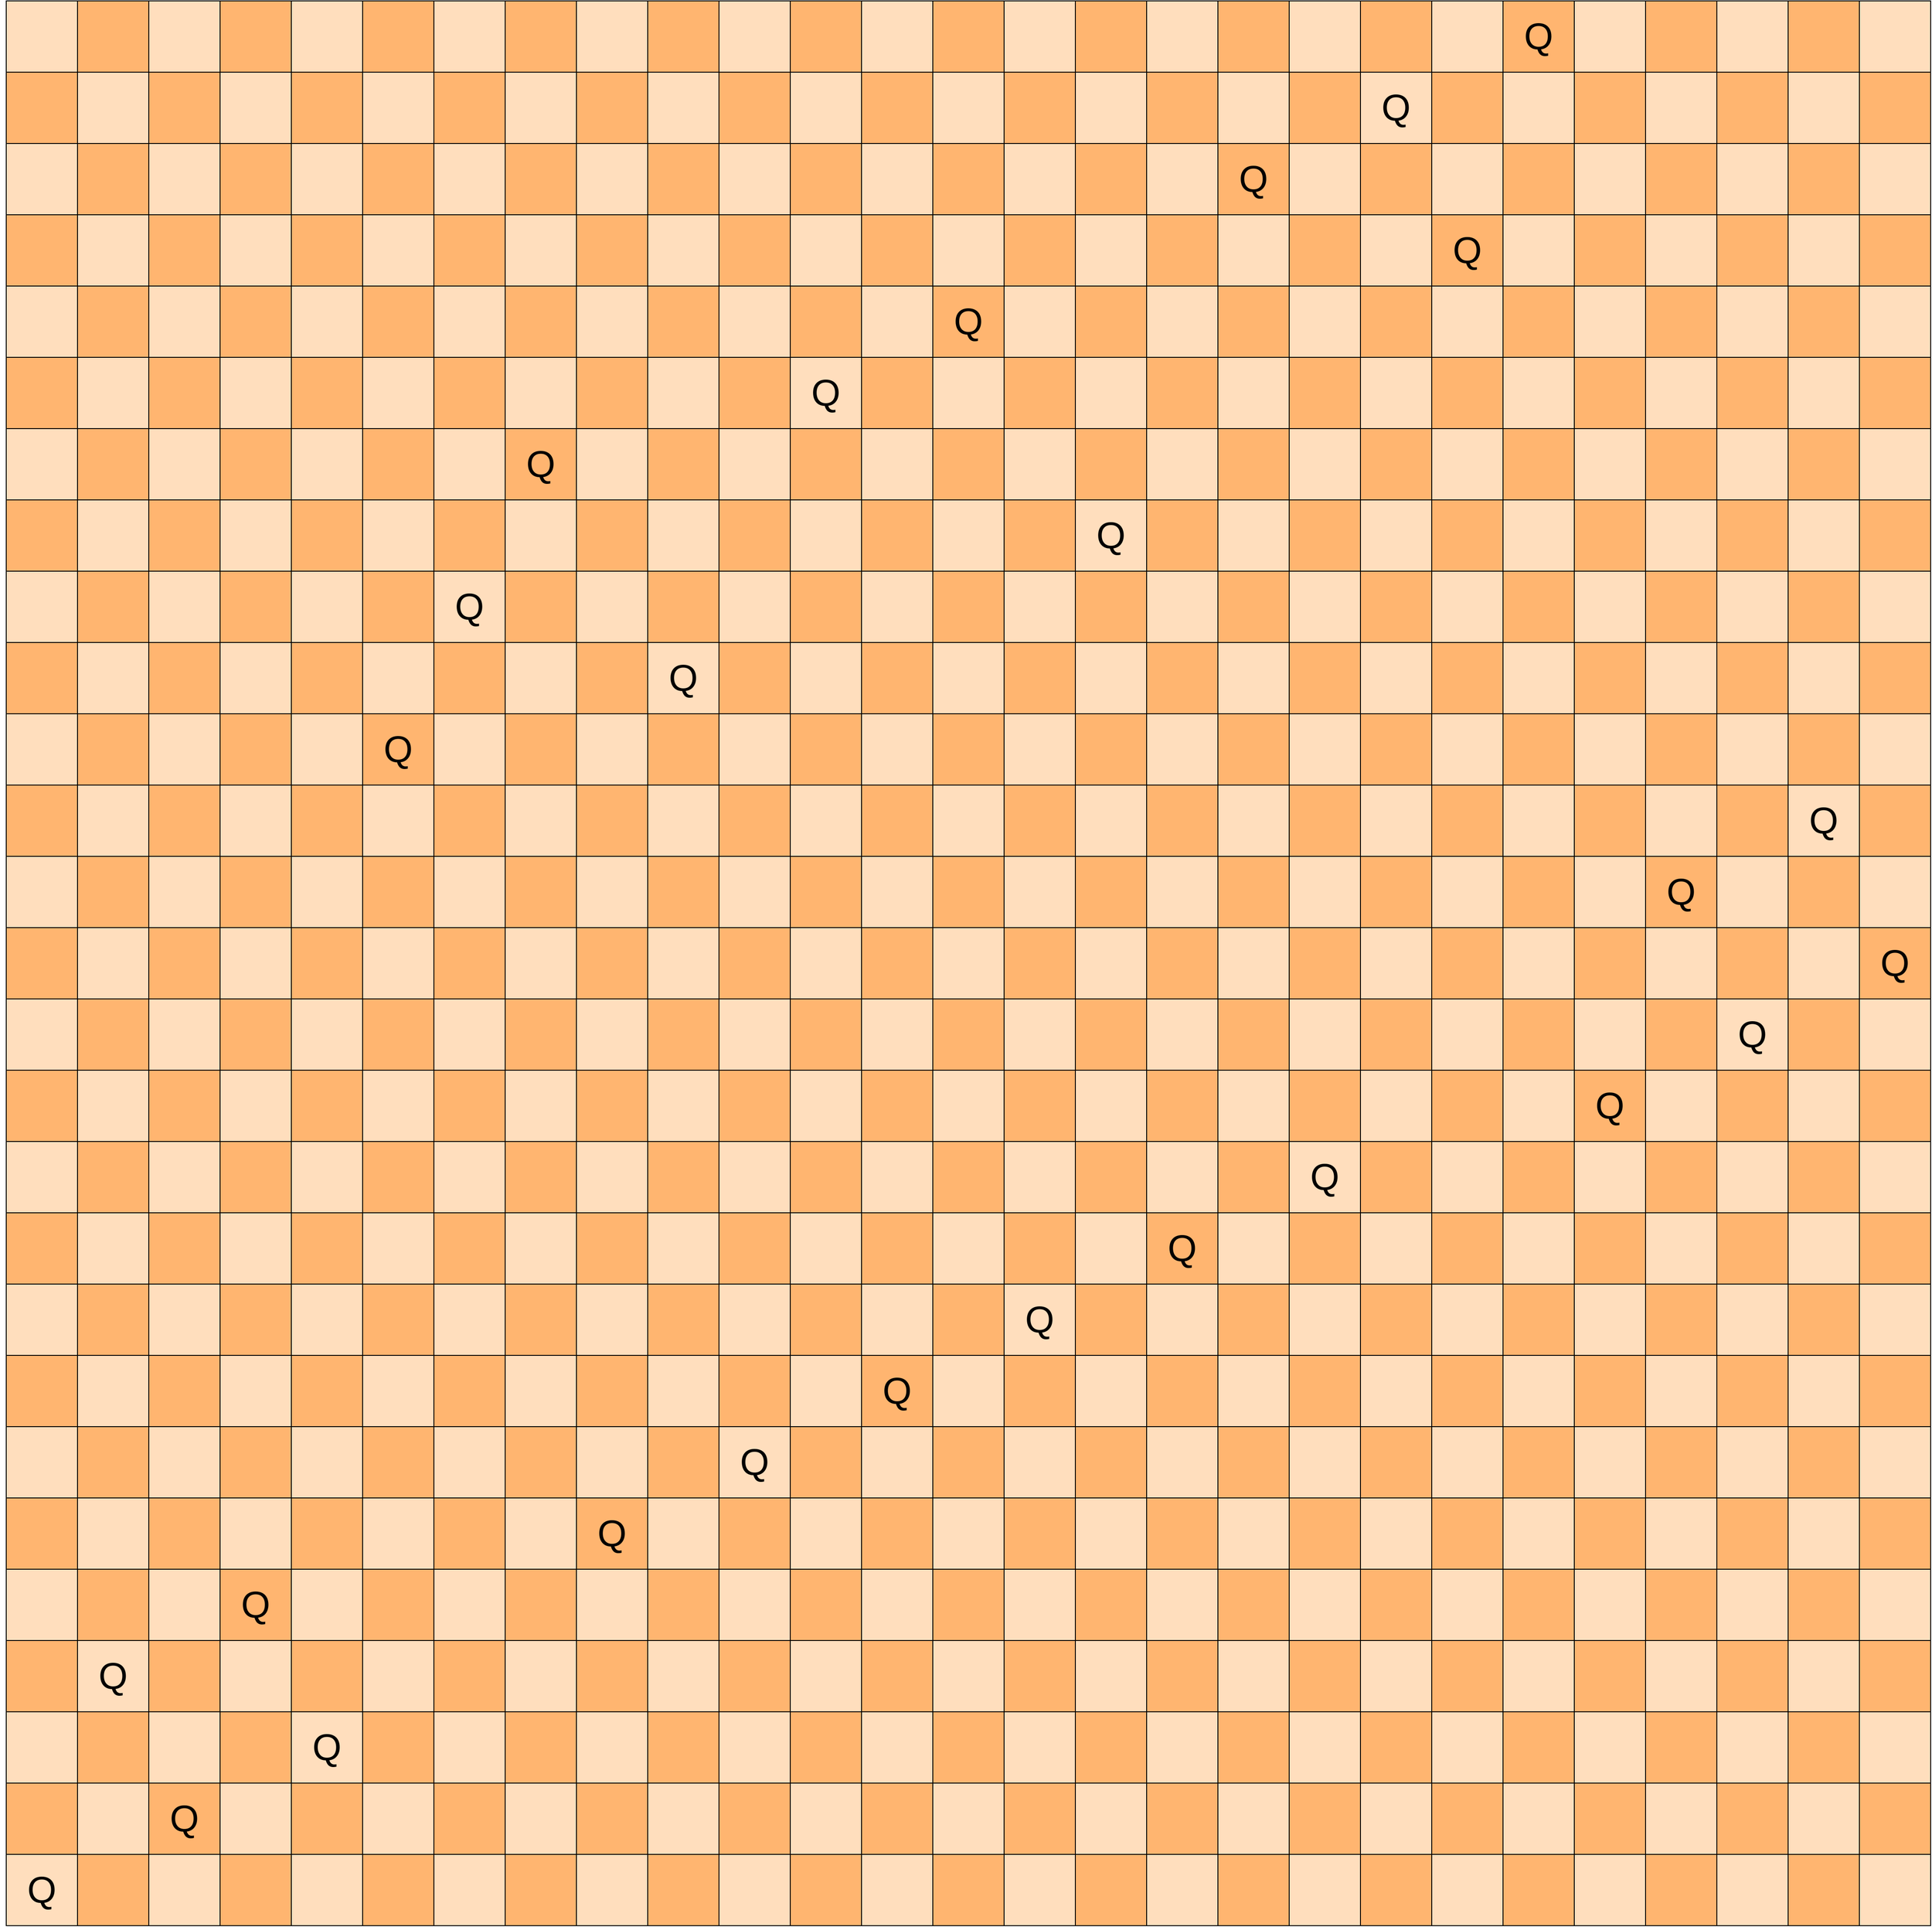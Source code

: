 <mxfile version="16.2.7" type="device"><diagram id="MrQnx1GUezygzfOcfBhw" name="Page-1"><mxGraphModel dx="3313" dy="1534" grid="1" gridSize="10" guides="1" tooltips="1" connect="1" arrows="1" fold="1" page="1" pageScale="1" pageWidth="827" pageHeight="1169" math="0" shadow="0"><root><mxCell id="0"/><mxCell id="1" parent="0"/><mxCell id="T5cn11mFdibJvSQv6ylM-1" value="" style="whiteSpace=wrap;html=1;aspect=fixed;fillColor=#FFB570;" parent="1" vertex="1"><mxGeometry x="160" y="200" width="80" height="80" as="geometry"/></mxCell><mxCell id="T5cn11mFdibJvSQv6ylM-2" value="" style="whiteSpace=wrap;html=1;aspect=fixed;fillColor=#FFB570;" parent="1" vertex="1"><mxGeometry x="240" y="280" width="80" height="80" as="geometry"/></mxCell><mxCell id="T5cn11mFdibJvSQv6ylM-4" value="" style="whiteSpace=wrap;html=1;aspect=fixed;fillColor=#FFDEBD;" parent="1" vertex="1"><mxGeometry x="160" y="280" width="80" height="80" as="geometry"/></mxCell><mxCell id="T5cn11mFdibJvSQv6ylM-5" value="" style="whiteSpace=wrap;html=1;aspect=fixed;fillColor=#FFDEBD;" parent="1" vertex="1"><mxGeometry x="240" y="200" width="80" height="80" as="geometry"/></mxCell><mxCell id="T5cn11mFdibJvSQv6ylM-6" value="" style="whiteSpace=wrap;html=1;aspect=fixed;fillColor=#FFB570;" parent="1" vertex="1"><mxGeometry x="320" y="200" width="80" height="80" as="geometry"/></mxCell><mxCell id="T5cn11mFdibJvSQv6ylM-7" value="" style="whiteSpace=wrap;html=1;aspect=fixed;fillColor=#FFDEBD;fontColor=#B9E0A5;labelBackgroundColor=#B9E0A5;" parent="1" vertex="1"><mxGeometry x="400" y="200" width="80" height="80" as="geometry"/></mxCell><mxCell id="T5cn11mFdibJvSQv6ylM-8" value="" style="whiteSpace=wrap;html=1;aspect=fixed;fillColor=#FFB570;fontColor=#B9E0A5;labelBackgroundColor=#B9E0A5;" parent="1" vertex="1"><mxGeometry x="400" y="280" width="80" height="80" as="geometry"/></mxCell><mxCell id="T5cn11mFdibJvSQv6ylM-9" value="" style="whiteSpace=wrap;html=1;aspect=fixed;fillColor=#FFDEBD;" parent="1" vertex="1"><mxGeometry x="320" y="280" width="80" height="80" as="geometry"/></mxCell><mxCell id="T5cn11mFdibJvSQv6ylM-10" value="" style="whiteSpace=wrap;html=1;aspect=fixed;fillColor=#FFB570;" parent="1" vertex="1"><mxGeometry x="480" y="200" width="80" height="80" as="geometry"/></mxCell><mxCell id="T5cn11mFdibJvSQv6ylM-11" value="" style="whiteSpace=wrap;html=1;aspect=fixed;fillColor=#FFDEBD;" parent="1" vertex="1"><mxGeometry x="560" y="200" width="80" height="80" as="geometry"/></mxCell><mxCell id="T5cn11mFdibJvSQv6ylM-12" value="" style="whiteSpace=wrap;html=1;aspect=fixed;fillColor=#FFB570;" parent="1" vertex="1"><mxGeometry x="560" y="280" width="80" height="80" as="geometry"/></mxCell><mxCell id="T5cn11mFdibJvSQv6ylM-13" value="" style="whiteSpace=wrap;html=1;aspect=fixed;fillColor=#FFDEBD;" parent="1" vertex="1"><mxGeometry x="480" y="280" width="80" height="80" as="geometry"/></mxCell><mxCell id="T5cn11mFdibJvSQv6ylM-14" value="" style="whiteSpace=wrap;html=1;aspect=fixed;fillColor=#FFB570;" parent="1" vertex="1"><mxGeometry x="640" y="200" width="80" height="80" as="geometry"/></mxCell><mxCell id="T5cn11mFdibJvSQv6ylM-15" value="" style="whiteSpace=wrap;html=1;aspect=fixed;fillColor=#FFDEBD;" parent="1" vertex="1"><mxGeometry x="720" y="200" width="80" height="80" as="geometry"/></mxCell><mxCell id="T5cn11mFdibJvSQv6ylM-16" value="" style="whiteSpace=wrap;html=1;aspect=fixed;fillColor=#FFB570;" parent="1" vertex="1"><mxGeometry x="720" y="280" width="80" height="80" as="geometry"/></mxCell><mxCell id="T5cn11mFdibJvSQv6ylM-17" value="" style="whiteSpace=wrap;html=1;aspect=fixed;fillColor=#FFDEBD;" parent="1" vertex="1"><mxGeometry x="640" y="280" width="80" height="80" as="geometry"/></mxCell><mxCell id="T5cn11mFdibJvSQv6ylM-18" value="" style="whiteSpace=wrap;html=1;aspect=fixed;fillColor=#FFB570;" parent="1" vertex="1"><mxGeometry x="640" y="360" width="80" height="80" as="geometry"/></mxCell><mxCell id="T5cn11mFdibJvSQv6ylM-19" value="" style="whiteSpace=wrap;html=1;aspect=fixed;fillColor=#FFDEBD;" parent="1" vertex="1"><mxGeometry x="720" y="360" width="80" height="80" as="geometry"/></mxCell><mxCell id="T5cn11mFdibJvSQv6ylM-20" value="" style="whiteSpace=wrap;html=1;aspect=fixed;fillColor=#FFB570;" parent="1" vertex="1"><mxGeometry x="720" y="440" width="80" height="80" as="geometry"/></mxCell><mxCell id="T5cn11mFdibJvSQv6ylM-21" value="" style="whiteSpace=wrap;html=1;aspect=fixed;fillColor=#FFDEBD;" parent="1" vertex="1"><mxGeometry x="640" y="440" width="80" height="80" as="geometry"/></mxCell><mxCell id="T5cn11mFdibJvSQv6ylM-22" value="" style="whiteSpace=wrap;html=1;aspect=fixed;fillColor=#FFDEBD;" parent="1" vertex="1"><mxGeometry x="560" y="360" width="80" height="80" as="geometry"/></mxCell><mxCell id="T5cn11mFdibJvSQv6ylM-23" value="" style="whiteSpace=wrap;html=1;aspect=fixed;fillColor=#FFB570;" parent="1" vertex="1"><mxGeometry x="480" y="360" width="80" height="80" as="geometry"/></mxCell><mxCell id="T5cn11mFdibJvSQv6ylM-24" value="" style="whiteSpace=wrap;html=1;aspect=fixed;fillColor=#FFDEBD;" parent="1" vertex="1"><mxGeometry x="480" y="440" width="80" height="80" as="geometry"/></mxCell><mxCell id="T5cn11mFdibJvSQv6ylM-25" value="" style="whiteSpace=wrap;html=1;aspect=fixed;fillColor=#FFB570;" parent="1" vertex="1"><mxGeometry x="560" y="440" width="80" height="80" as="geometry"/></mxCell><mxCell id="T5cn11mFdibJvSQv6ylM-26" value="" style="whiteSpace=wrap;html=1;aspect=fixed;fillColor=#FFDEBD;fontColor=#B9E0A5;labelBackgroundColor=#B9E0A5;" parent="1" vertex="1"><mxGeometry x="400" y="360" width="80" height="80" as="geometry"/></mxCell><mxCell id="T5cn11mFdibJvSQv6ylM-27" value="" style="whiteSpace=wrap;html=1;aspect=fixed;fillColor=#FFB570;fontColor=#B9E0A5;labelBackgroundColor=#B9E0A5;" parent="1" vertex="1"><mxGeometry x="400" y="440" width="80" height="80" as="geometry"/></mxCell><mxCell id="T5cn11mFdibJvSQv6ylM-97" value="" style="edgeStyle=orthogonalEdgeStyle;rounded=0;jumpSize=10;orthogonalLoop=1;jettySize=auto;html=1;fontFamily=Lucida Console;fontSize=44;fontColor=#B9E0A5;endArrow=block;endFill=1;startSize=20;endSize=20;targetPerimeterSpacing=17;strokeColor=#FF3333;strokeWidth=6;" parent="1" source="T5cn11mFdibJvSQv6ylM-28" target="T5cn11mFdibJvSQv6ylM-32" edge="1"><mxGeometry relative="1" as="geometry"/></mxCell><mxCell id="T5cn11mFdibJvSQv6ylM-28" value="" style="whiteSpace=wrap;html=1;aspect=fixed;fillColor=#FFB570;" parent="1" vertex="1"><mxGeometry x="320" y="360" width="80" height="80" as="geometry"/></mxCell><mxCell id="T5cn11mFdibJvSQv6ylM-29" value="" style="whiteSpace=wrap;html=1;aspect=fixed;fillColor=#FFDEBD;" parent="1" vertex="1"><mxGeometry x="320" y="440" width="80" height="80" as="geometry"/></mxCell><mxCell id="T5cn11mFdibJvSQv6ylM-30" value="" style="whiteSpace=wrap;html=1;aspect=fixed;fillColor=#FFB570;" parent="1" vertex="1"><mxGeometry x="240" y="440" width="80" height="80" as="geometry"/></mxCell><mxCell id="T5cn11mFdibJvSQv6ylM-31" value="" style="whiteSpace=wrap;html=1;aspect=fixed;fillColor=#FFDEBD;" parent="1" vertex="1"><mxGeometry x="240" y="360" width="80" height="80" as="geometry"/></mxCell><mxCell id="T5cn11mFdibJvSQv6ylM-32" value="" style="whiteSpace=wrap;html=1;aspect=fixed;fillColor=#FFB570;" parent="1" vertex="1"><mxGeometry x="160" y="360" width="80" height="80" as="geometry"/></mxCell><mxCell id="T5cn11mFdibJvSQv6ylM-33" value="" style="whiteSpace=wrap;html=1;aspect=fixed;fillColor=#FFDEBD;" parent="1" vertex="1"><mxGeometry x="160" y="440" width="80" height="80" as="geometry"/></mxCell><mxCell id="T5cn11mFdibJvSQv6ylM-34" value="" style="whiteSpace=wrap;html=1;aspect=fixed;fillColor=#FFB570;fontColor=#B9E0A5;labelBackgroundColor=#B9E0A5;" parent="1" vertex="1"><mxGeometry x="640" y="520" width="80" height="80" as="geometry"/></mxCell><mxCell id="T5cn11mFdibJvSQv6ylM-35" value="" style="whiteSpace=wrap;html=1;aspect=fixed;fillColor=#FFDEBD;fontColor=#B9E0A5;labelBackgroundColor=#B9E0A5;" parent="1" vertex="1"><mxGeometry x="720" y="520" width="80" height="80" as="geometry"/></mxCell><mxCell id="T5cn11mFdibJvSQv6ylM-36" value="" style="whiteSpace=wrap;html=1;aspect=fixed;fillColor=#FFB570;" parent="1" vertex="1"><mxGeometry x="720" y="600" width="80" height="80" as="geometry"/></mxCell><mxCell id="T5cn11mFdibJvSQv6ylM-37" value="" style="whiteSpace=wrap;html=1;aspect=fixed;fillColor=#FFDEBD;" parent="1" vertex="1"><mxGeometry x="640" y="600" width="80" height="80" as="geometry"/></mxCell><mxCell id="T5cn11mFdibJvSQv6ylM-38" value="" style="whiteSpace=wrap;html=1;aspect=fixed;fillColor=#FFDEBD;fontColor=#B9E0A5;labelBackgroundColor=#B9E0A5;" parent="1" vertex="1"><mxGeometry x="560" y="520" width="80" height="80" as="geometry"/></mxCell><mxCell id="T5cn11mFdibJvSQv6ylM-39" value="" style="whiteSpace=wrap;html=1;aspect=fixed;fillColor=#FFB570;fontColor=#B9E0A5;labelBackgroundColor=#B9E0A5;" parent="1" vertex="1"><mxGeometry x="480" y="520" width="80" height="80" as="geometry"/></mxCell><mxCell id="T5cn11mFdibJvSQv6ylM-40" value="" style="whiteSpace=wrap;html=1;aspect=fixed;fillColor=#FFDEBD;" parent="1" vertex="1"><mxGeometry x="480" y="600" width="80" height="80" as="geometry"/></mxCell><mxCell id="T5cn11mFdibJvSQv6ylM-41" value="" style="whiteSpace=wrap;html=1;aspect=fixed;fillColor=#FFB570;" parent="1" vertex="1"><mxGeometry x="560" y="600" width="80" height="80" as="geometry"/></mxCell><mxCell id="T5cn11mFdibJvSQv6ylM-42" value="" style="whiteSpace=wrap;html=1;aspect=fixed;fillColor=#FFDEBD;" parent="1" vertex="1"><mxGeometry x="400" y="520" width="80" height="80" as="geometry"/></mxCell><mxCell id="T5cn11mFdibJvSQv6ylM-43" value="" style="whiteSpace=wrap;html=1;aspect=fixed;fillColor=#FFB570;fontColor=#B9E0A5;labelBackgroundColor=#B9E0A5;" parent="1" vertex="1"><mxGeometry x="400" y="600" width="80" height="80" as="geometry"/></mxCell><mxCell id="T5cn11mFdibJvSQv6ylM-44" value="" style="whiteSpace=wrap;html=1;aspect=fixed;fillColor=#FFB570;fontColor=#B9E0A5;labelBackgroundColor=#B9E0A5;" parent="1" vertex="1"><mxGeometry x="320" y="520" width="80" height="80" as="geometry"/></mxCell><mxCell id="T5cn11mFdibJvSQv6ylM-45" value="" style="whiteSpace=wrap;html=1;aspect=fixed;fillColor=#FFDEBD;" parent="1" vertex="1"><mxGeometry x="320" y="600" width="80" height="80" as="geometry"/></mxCell><mxCell id="T5cn11mFdibJvSQv6ylM-46" value="" style="whiteSpace=wrap;html=1;aspect=fixed;fillColor=#FFB570;" parent="1" vertex="1"><mxGeometry x="240" y="600" width="80" height="80" as="geometry"/></mxCell><mxCell id="T5cn11mFdibJvSQv6ylM-47" value="" style="whiteSpace=wrap;html=1;aspect=fixed;fillColor=#FFDEBD;fontColor=#B9E0A5;labelBackgroundColor=#B9E0A5;" parent="1" vertex="1"><mxGeometry x="240" y="520" width="80" height="80" as="geometry"/></mxCell><mxCell id="T5cn11mFdibJvSQv6ylM-48" value="" style="whiteSpace=wrap;html=1;aspect=fixed;fillColor=#FFB570;fontColor=#B9E0A5;labelBackgroundColor=#B9E0A5;" parent="1" vertex="1"><mxGeometry x="160" y="520" width="80" height="80" as="geometry"/></mxCell><mxCell id="T5cn11mFdibJvSQv6ylM-49" value="" style="whiteSpace=wrap;html=1;aspect=fixed;fillColor=#FFDEBD;" parent="1" vertex="1"><mxGeometry x="160" y="600" width="80" height="80" as="geometry"/></mxCell><mxCell id="T5cn11mFdibJvSQv6ylM-50" value="" style="whiteSpace=wrap;html=1;aspect=fixed;fillColor=#FFB570;" parent="1" vertex="1"><mxGeometry x="640" y="680" width="80" height="80" as="geometry"/></mxCell><mxCell id="T5cn11mFdibJvSQv6ylM-51" value="" style="whiteSpace=wrap;html=1;aspect=fixed;fillColor=#FFDEBD;" parent="1" vertex="1"><mxGeometry x="720" y="680" width="80" height="80" as="geometry"/></mxCell><mxCell id="T5cn11mFdibJvSQv6ylM-52" value="" style="whiteSpace=wrap;html=1;aspect=fixed;fillColor=#FFB570;" parent="1" vertex="1"><mxGeometry x="720" y="760" width="80" height="80" as="geometry"/></mxCell><mxCell id="T5cn11mFdibJvSQv6ylM-53" value="" style="whiteSpace=wrap;html=1;aspect=fixed;fillColor=#FFDEBD;" parent="1" vertex="1"><mxGeometry x="640" y="760" width="80" height="80" as="geometry"/></mxCell><mxCell id="T5cn11mFdibJvSQv6ylM-54" value="" style="whiteSpace=wrap;html=1;aspect=fixed;fillColor=#FFDEBD;" parent="1" vertex="1"><mxGeometry x="560" y="680" width="80" height="80" as="geometry"/></mxCell><mxCell id="T5cn11mFdibJvSQv6ylM-55" value="" style="whiteSpace=wrap;html=1;aspect=fixed;fillColor=#FFB570;" parent="1" vertex="1"><mxGeometry x="480" y="680" width="80" height="80" as="geometry"/></mxCell><mxCell id="T5cn11mFdibJvSQv6ylM-56" value="" style="whiteSpace=wrap;html=1;aspect=fixed;fillColor=#FFDEBD;" parent="1" vertex="1"><mxGeometry x="480" y="760" width="80" height="80" as="geometry"/></mxCell><mxCell id="T5cn11mFdibJvSQv6ylM-57" value="" style="whiteSpace=wrap;html=1;aspect=fixed;fillColor=#FFB570;" parent="1" vertex="1"><mxGeometry x="560" y="760" width="80" height="80" as="geometry"/></mxCell><mxCell id="T5cn11mFdibJvSQv6ylM-58" value="" style="whiteSpace=wrap;html=1;aspect=fixed;fillColor=#FFDEBD;fontColor=#B9E0A5;labelBackgroundColor=#B9E0A5;" parent="1" vertex="1"><mxGeometry x="400" y="680" width="80" height="80" as="geometry"/></mxCell><mxCell id="T5cn11mFdibJvSQv6ylM-59" value="" style="whiteSpace=wrap;html=1;aspect=fixed;fillColor=#FFB570;fontColor=#B9E0A5;labelBackgroundColor=#B9E0A5;" parent="1" vertex="1"><mxGeometry x="400" y="760" width="80" height="80" as="geometry"/></mxCell><mxCell id="T5cn11mFdibJvSQv6ylM-60" value="" style="whiteSpace=wrap;html=1;aspect=fixed;fillColor=#FFB570;" parent="1" vertex="1"><mxGeometry x="320" y="680" width="80" height="80" as="geometry"/></mxCell><mxCell id="T5cn11mFdibJvSQv6ylM-61" value="" style="whiteSpace=wrap;html=1;aspect=fixed;fillColor=#FFDEBD;" parent="1" vertex="1"><mxGeometry x="320" y="760" width="80" height="80" as="geometry"/></mxCell><mxCell id="T5cn11mFdibJvSQv6ylM-62" value="" style="whiteSpace=wrap;html=1;aspect=fixed;fillColor=#FFB570;" parent="1" vertex="1"><mxGeometry x="240" y="760" width="80" height="80" as="geometry"/></mxCell><mxCell id="T5cn11mFdibJvSQv6ylM-63" value="" style="whiteSpace=wrap;html=1;aspect=fixed;fillColor=#FFDEBD;" parent="1" vertex="1"><mxGeometry x="240" y="680" width="80" height="80" as="geometry"/></mxCell><mxCell id="T5cn11mFdibJvSQv6ylM-64" value="" style="whiteSpace=wrap;html=1;aspect=fixed;fillColor=#FFB570;" parent="1" vertex="1"><mxGeometry x="160" y="680" width="80" height="80" as="geometry"/></mxCell><mxCell id="T5cn11mFdibJvSQv6ylM-65" value="" style="whiteSpace=wrap;html=1;aspect=fixed;fillColor=#FFDEBD;" parent="1" vertex="1"><mxGeometry x="160" y="760" width="80" height="80" as="geometry"/></mxCell><mxCell id="74eI1qLCcY-50aZbmF80-2" value="" style="whiteSpace=wrap;html=1;aspect=fixed;fillColor=#FFB570;" vertex="1" parent="1"><mxGeometry x="-480" y="200" width="80" height="80" as="geometry"/></mxCell><mxCell id="74eI1qLCcY-50aZbmF80-3" value="" style="whiteSpace=wrap;html=1;aspect=fixed;fillColor=#FFB570;" vertex="1" parent="1"><mxGeometry x="-400" y="280" width="80" height="80" as="geometry"/></mxCell><mxCell id="74eI1qLCcY-50aZbmF80-4" value="" style="whiteSpace=wrap;html=1;aspect=fixed;fillColor=#FFDEBD;" vertex="1" parent="1"><mxGeometry x="-480" y="280" width="80" height="80" as="geometry"/></mxCell><mxCell id="74eI1qLCcY-50aZbmF80-5" value="" style="whiteSpace=wrap;html=1;aspect=fixed;fillColor=#FFDEBD;" vertex="1" parent="1"><mxGeometry x="-400" y="200" width="80" height="80" as="geometry"/></mxCell><mxCell id="74eI1qLCcY-50aZbmF80-6" value="" style="whiteSpace=wrap;html=1;aspect=fixed;fillColor=#FFB570;" vertex="1" parent="1"><mxGeometry x="-320" y="200" width="80" height="80" as="geometry"/></mxCell><mxCell id="74eI1qLCcY-50aZbmF80-7" value="" style="whiteSpace=wrap;html=1;aspect=fixed;fillColor=#FFDEBD;fontColor=#B9E0A5;labelBackgroundColor=#B9E0A5;" vertex="1" parent="1"><mxGeometry x="-240" y="200" width="80" height="80" as="geometry"/></mxCell><mxCell id="74eI1qLCcY-50aZbmF80-8" value="" style="whiteSpace=wrap;html=1;aspect=fixed;fillColor=#FFB570;fontColor=#B9E0A5;labelBackgroundColor=#B9E0A5;" vertex="1" parent="1"><mxGeometry x="-240" y="280" width="80" height="80" as="geometry"/></mxCell><mxCell id="74eI1qLCcY-50aZbmF80-9" value="" style="whiteSpace=wrap;html=1;aspect=fixed;fillColor=#FFDEBD;" vertex="1" parent="1"><mxGeometry x="-320" y="280" width="80" height="80" as="geometry"/></mxCell><mxCell id="74eI1qLCcY-50aZbmF80-10" value="" style="whiteSpace=wrap;html=1;aspect=fixed;fillColor=#FFB570;" vertex="1" parent="1"><mxGeometry x="-160" y="200" width="80" height="80" as="geometry"/></mxCell><mxCell id="74eI1qLCcY-50aZbmF80-11" value="" style="whiteSpace=wrap;html=1;aspect=fixed;fillColor=#FFDEBD;" vertex="1" parent="1"><mxGeometry x="-80" y="200" width="80" height="80" as="geometry"/></mxCell><mxCell id="74eI1qLCcY-50aZbmF80-12" value="" style="whiteSpace=wrap;html=1;aspect=fixed;fillColor=#FFB570;" vertex="1" parent="1"><mxGeometry x="-80" y="280" width="80" height="80" as="geometry"/></mxCell><mxCell id="74eI1qLCcY-50aZbmF80-13" value="" style="whiteSpace=wrap;html=1;aspect=fixed;fillColor=#FFDEBD;" vertex="1" parent="1"><mxGeometry x="-160" y="280" width="80" height="80" as="geometry"/></mxCell><mxCell id="74eI1qLCcY-50aZbmF80-14" value="" style="whiteSpace=wrap;html=1;aspect=fixed;fillColor=#FFB570;" vertex="1" parent="1"><mxGeometry y="200" width="80" height="80" as="geometry"/></mxCell><mxCell id="74eI1qLCcY-50aZbmF80-15" value="" style="whiteSpace=wrap;html=1;aspect=fixed;fillColor=#FFDEBD;" vertex="1" parent="1"><mxGeometry x="80" y="200" width="80" height="80" as="geometry"/></mxCell><mxCell id="74eI1qLCcY-50aZbmF80-16" value="" style="whiteSpace=wrap;html=1;aspect=fixed;fillColor=#FFB570;" vertex="1" parent="1"><mxGeometry x="80" y="280" width="80" height="80" as="geometry"/></mxCell><mxCell id="74eI1qLCcY-50aZbmF80-17" value="" style="whiteSpace=wrap;html=1;aspect=fixed;fillColor=#FFDEBD;" vertex="1" parent="1"><mxGeometry y="280" width="80" height="80" as="geometry"/></mxCell><mxCell id="74eI1qLCcY-50aZbmF80-18" value="" style="whiteSpace=wrap;html=1;aspect=fixed;fillColor=#FFB570;" vertex="1" parent="1"><mxGeometry y="360" width="80" height="80" as="geometry"/></mxCell><mxCell id="74eI1qLCcY-50aZbmF80-19" value="" style="whiteSpace=wrap;html=1;aspect=fixed;fillColor=#FFDEBD;" vertex="1" parent="1"><mxGeometry x="80" y="360" width="80" height="80" as="geometry"/></mxCell><mxCell id="74eI1qLCcY-50aZbmF80-20" value="" style="whiteSpace=wrap;html=1;aspect=fixed;fillColor=#FFB570;" vertex="1" parent="1"><mxGeometry x="80" y="440" width="80" height="80" as="geometry"/></mxCell><mxCell id="74eI1qLCcY-50aZbmF80-21" value="" style="whiteSpace=wrap;html=1;aspect=fixed;fillColor=#FFDEBD;" vertex="1" parent="1"><mxGeometry y="440" width="80" height="80" as="geometry"/></mxCell><mxCell id="74eI1qLCcY-50aZbmF80-22" value="" style="whiteSpace=wrap;html=1;aspect=fixed;fillColor=#FFDEBD;" vertex="1" parent="1"><mxGeometry x="-80" y="360" width="80" height="80" as="geometry"/></mxCell><mxCell id="74eI1qLCcY-50aZbmF80-23" value="" style="whiteSpace=wrap;html=1;aspect=fixed;fillColor=#FFB570;" vertex="1" parent="1"><mxGeometry x="-160" y="360" width="80" height="80" as="geometry"/></mxCell><mxCell id="74eI1qLCcY-50aZbmF80-24" value="" style="whiteSpace=wrap;html=1;aspect=fixed;fillColor=#FFDEBD;" vertex="1" parent="1"><mxGeometry x="-160" y="440" width="80" height="80" as="geometry"/></mxCell><mxCell id="74eI1qLCcY-50aZbmF80-25" value="" style="whiteSpace=wrap;html=1;aspect=fixed;fillColor=#FFB570;" vertex="1" parent="1"><mxGeometry x="-80" y="440" width="80" height="80" as="geometry"/></mxCell><mxCell id="74eI1qLCcY-50aZbmF80-26" value="" style="whiteSpace=wrap;html=1;aspect=fixed;fillColor=#FFDEBD;fontColor=#B9E0A5;labelBackgroundColor=#B9E0A5;" vertex="1" parent="1"><mxGeometry x="-240" y="360" width="80" height="80" as="geometry"/></mxCell><mxCell id="74eI1qLCcY-50aZbmF80-27" value="" style="whiteSpace=wrap;html=1;aspect=fixed;fillColor=#FFB570;fontColor=#B9E0A5;labelBackgroundColor=#B9E0A5;" vertex="1" parent="1"><mxGeometry x="-240" y="440" width="80" height="80" as="geometry"/></mxCell><mxCell id="74eI1qLCcY-50aZbmF80-28" value="" style="edgeStyle=orthogonalEdgeStyle;rounded=0;jumpSize=10;orthogonalLoop=1;jettySize=auto;html=1;fontFamily=Lucida Console;fontSize=44;fontColor=#B9E0A5;endArrow=block;endFill=1;startSize=20;endSize=20;targetPerimeterSpacing=17;strokeColor=#FF3333;strokeWidth=6;" edge="1" source="74eI1qLCcY-50aZbmF80-29" target="74eI1qLCcY-50aZbmF80-33" parent="1"><mxGeometry relative="1" as="geometry"/></mxCell><mxCell id="74eI1qLCcY-50aZbmF80-29" value="" style="whiteSpace=wrap;html=1;aspect=fixed;fillColor=#FFB570;" vertex="1" parent="1"><mxGeometry x="-320" y="360" width="80" height="80" as="geometry"/></mxCell><mxCell id="74eI1qLCcY-50aZbmF80-30" value="" style="whiteSpace=wrap;html=1;aspect=fixed;fillColor=#FFDEBD;" vertex="1" parent="1"><mxGeometry x="-320" y="440" width="80" height="80" as="geometry"/></mxCell><mxCell id="74eI1qLCcY-50aZbmF80-31" value="" style="whiteSpace=wrap;html=1;aspect=fixed;fillColor=#FFB570;" vertex="1" parent="1"><mxGeometry x="-400" y="440" width="80" height="80" as="geometry"/></mxCell><mxCell id="74eI1qLCcY-50aZbmF80-32" value="" style="whiteSpace=wrap;html=1;aspect=fixed;fillColor=#FFDEBD;" vertex="1" parent="1"><mxGeometry x="-400" y="360" width="80" height="80" as="geometry"/></mxCell><mxCell id="74eI1qLCcY-50aZbmF80-33" value="" style="whiteSpace=wrap;html=1;aspect=fixed;fillColor=#FFB570;" vertex="1" parent="1"><mxGeometry x="-480" y="360" width="80" height="80" as="geometry"/></mxCell><mxCell id="74eI1qLCcY-50aZbmF80-34" value="" style="whiteSpace=wrap;html=1;aspect=fixed;fillColor=#FFDEBD;" vertex="1" parent="1"><mxGeometry x="-480" y="440" width="80" height="80" as="geometry"/></mxCell><mxCell id="74eI1qLCcY-50aZbmF80-35" value="" style="whiteSpace=wrap;html=1;aspect=fixed;fillColor=#FFB570;fontColor=#B9E0A5;labelBackgroundColor=#B9E0A5;" vertex="1" parent="1"><mxGeometry y="520" width="80" height="80" as="geometry"/></mxCell><mxCell id="74eI1qLCcY-50aZbmF80-36" value="" style="whiteSpace=wrap;html=1;aspect=fixed;fillColor=#FFDEBD;fontColor=#B9E0A5;labelBackgroundColor=#B9E0A5;" vertex="1" parent="1"><mxGeometry x="80" y="520" width="80" height="80" as="geometry"/></mxCell><mxCell id="74eI1qLCcY-50aZbmF80-37" value="" style="whiteSpace=wrap;html=1;aspect=fixed;fillColor=#FFB570;" vertex="1" parent="1"><mxGeometry x="80" y="600" width="80" height="80" as="geometry"/></mxCell><mxCell id="74eI1qLCcY-50aZbmF80-38" value="" style="whiteSpace=wrap;html=1;aspect=fixed;fillColor=#FFDEBD;" vertex="1" parent="1"><mxGeometry y="600" width="80" height="80" as="geometry"/></mxCell><mxCell id="74eI1qLCcY-50aZbmF80-39" value="" style="whiteSpace=wrap;html=1;aspect=fixed;fillColor=#FFDEBD;fontColor=#B9E0A5;labelBackgroundColor=#B9E0A5;" vertex="1" parent="1"><mxGeometry x="-80" y="520" width="80" height="80" as="geometry"/></mxCell><mxCell id="74eI1qLCcY-50aZbmF80-40" value="" style="whiteSpace=wrap;html=1;aspect=fixed;fillColor=#FFB570;fontColor=#B9E0A5;labelBackgroundColor=#B9E0A5;" vertex="1" parent="1"><mxGeometry x="-160" y="520" width="80" height="80" as="geometry"/></mxCell><mxCell id="74eI1qLCcY-50aZbmF80-41" value="" style="whiteSpace=wrap;html=1;aspect=fixed;fillColor=#FFDEBD;" vertex="1" parent="1"><mxGeometry x="-160" y="600" width="80" height="80" as="geometry"/></mxCell><mxCell id="74eI1qLCcY-50aZbmF80-42" value="" style="whiteSpace=wrap;html=1;aspect=fixed;fillColor=#FFB570;" vertex="1" parent="1"><mxGeometry x="-80" y="600" width="80" height="80" as="geometry"/></mxCell><mxCell id="74eI1qLCcY-50aZbmF80-43" value="" style="whiteSpace=wrap;html=1;aspect=fixed;fillColor=#FFDEBD;" vertex="1" parent="1"><mxGeometry x="-240" y="520" width="80" height="80" as="geometry"/></mxCell><mxCell id="74eI1qLCcY-50aZbmF80-44" value="" style="whiteSpace=wrap;html=1;aspect=fixed;fillColor=#FFB570;fontColor=#B9E0A5;labelBackgroundColor=#B9E0A5;" vertex="1" parent="1"><mxGeometry x="-240" y="600" width="80" height="80" as="geometry"/></mxCell><mxCell id="74eI1qLCcY-50aZbmF80-45" value="" style="whiteSpace=wrap;html=1;aspect=fixed;fillColor=#FFB570;fontColor=#B9E0A5;labelBackgroundColor=#B9E0A5;" vertex="1" parent="1"><mxGeometry x="-320" y="520" width="80" height="80" as="geometry"/></mxCell><mxCell id="74eI1qLCcY-50aZbmF80-46" value="" style="whiteSpace=wrap;html=1;aspect=fixed;fillColor=#FFDEBD;" vertex="1" parent="1"><mxGeometry x="-320" y="600" width="80" height="80" as="geometry"/></mxCell><mxCell id="74eI1qLCcY-50aZbmF80-47" value="" style="whiteSpace=wrap;html=1;aspect=fixed;fillColor=#FFB570;" vertex="1" parent="1"><mxGeometry x="-400" y="600" width="80" height="80" as="geometry"/></mxCell><mxCell id="74eI1qLCcY-50aZbmF80-48" value="" style="whiteSpace=wrap;html=1;aspect=fixed;fillColor=#FFDEBD;fontColor=#B9E0A5;labelBackgroundColor=#B9E0A5;" vertex="1" parent="1"><mxGeometry x="-400" y="520" width="80" height="80" as="geometry"/></mxCell><mxCell id="74eI1qLCcY-50aZbmF80-49" value="" style="whiteSpace=wrap;html=1;aspect=fixed;fillColor=#FFB570;fontColor=#B9E0A5;labelBackgroundColor=#B9E0A5;" vertex="1" parent="1"><mxGeometry x="-480" y="520" width="80" height="80" as="geometry"/></mxCell><mxCell id="74eI1qLCcY-50aZbmF80-50" value="" style="whiteSpace=wrap;html=1;aspect=fixed;fillColor=#FFDEBD;" vertex="1" parent="1"><mxGeometry x="-480" y="600" width="80" height="80" as="geometry"/></mxCell><mxCell id="74eI1qLCcY-50aZbmF80-51" value="" style="whiteSpace=wrap;html=1;aspect=fixed;fillColor=#FFB570;" vertex="1" parent="1"><mxGeometry y="680" width="80" height="80" as="geometry"/></mxCell><mxCell id="74eI1qLCcY-50aZbmF80-52" value="" style="whiteSpace=wrap;html=1;aspect=fixed;fillColor=#FFDEBD;" vertex="1" parent="1"><mxGeometry x="80" y="680" width="80" height="80" as="geometry"/></mxCell><mxCell id="74eI1qLCcY-50aZbmF80-53" value="" style="whiteSpace=wrap;html=1;aspect=fixed;fillColor=#FFB570;" vertex="1" parent="1"><mxGeometry x="80" y="760" width="80" height="80" as="geometry"/></mxCell><mxCell id="74eI1qLCcY-50aZbmF80-54" value="" style="whiteSpace=wrap;html=1;aspect=fixed;fillColor=#FFDEBD;" vertex="1" parent="1"><mxGeometry y="760" width="80" height="80" as="geometry"/></mxCell><mxCell id="74eI1qLCcY-50aZbmF80-55" value="" style="whiteSpace=wrap;html=1;aspect=fixed;fillColor=#FFDEBD;" vertex="1" parent="1"><mxGeometry x="-80" y="680" width="80" height="80" as="geometry"/></mxCell><mxCell id="74eI1qLCcY-50aZbmF80-56" value="" style="whiteSpace=wrap;html=1;aspect=fixed;fillColor=#FFB570;" vertex="1" parent="1"><mxGeometry x="-160" y="680" width="80" height="80" as="geometry"/></mxCell><mxCell id="74eI1qLCcY-50aZbmF80-57" value="" style="whiteSpace=wrap;html=1;aspect=fixed;fillColor=#FFDEBD;" vertex="1" parent="1"><mxGeometry x="-160" y="760" width="80" height="80" as="geometry"/></mxCell><mxCell id="74eI1qLCcY-50aZbmF80-58" value="" style="whiteSpace=wrap;html=1;aspect=fixed;fillColor=#FFB570;" vertex="1" parent="1"><mxGeometry x="-80" y="760" width="80" height="80" as="geometry"/></mxCell><mxCell id="74eI1qLCcY-50aZbmF80-59" value="" style="whiteSpace=wrap;html=1;aspect=fixed;fillColor=#FFDEBD;fontColor=#B9E0A5;labelBackgroundColor=#B9E0A5;" vertex="1" parent="1"><mxGeometry x="-240" y="680" width="80" height="80" as="geometry"/></mxCell><mxCell id="74eI1qLCcY-50aZbmF80-60" value="" style="whiteSpace=wrap;html=1;aspect=fixed;fillColor=#FFB570;fontColor=#B9E0A5;labelBackgroundColor=#B9E0A5;" vertex="1" parent="1"><mxGeometry x="-240" y="760" width="80" height="80" as="geometry"/></mxCell><mxCell id="74eI1qLCcY-50aZbmF80-61" value="" style="whiteSpace=wrap;html=1;aspect=fixed;fillColor=#FFB570;" vertex="1" parent="1"><mxGeometry x="-320" y="680" width="80" height="80" as="geometry"/></mxCell><mxCell id="74eI1qLCcY-50aZbmF80-62" value="" style="whiteSpace=wrap;html=1;aspect=fixed;fillColor=#FFDEBD;" vertex="1" parent="1"><mxGeometry x="-320" y="760" width="80" height="80" as="geometry"/></mxCell><mxCell id="74eI1qLCcY-50aZbmF80-63" value="" style="whiteSpace=wrap;html=1;aspect=fixed;fillColor=#FFB570;" vertex="1" parent="1"><mxGeometry x="-400" y="760" width="80" height="80" as="geometry"/></mxCell><mxCell id="74eI1qLCcY-50aZbmF80-64" value="" style="whiteSpace=wrap;html=1;aspect=fixed;fillColor=#FFDEBD;" vertex="1" parent="1"><mxGeometry x="-400" y="680" width="80" height="80" as="geometry"/></mxCell><mxCell id="74eI1qLCcY-50aZbmF80-65" value="" style="whiteSpace=wrap;html=1;aspect=fixed;fillColor=#FFB570;" vertex="1" parent="1"><mxGeometry x="-480" y="680" width="80" height="80" as="geometry"/></mxCell><mxCell id="74eI1qLCcY-50aZbmF80-66" value="" style="whiteSpace=wrap;html=1;aspect=fixed;fillColor=#FFDEBD;" vertex="1" parent="1"><mxGeometry x="-480" y="760" width="80" height="80" as="geometry"/></mxCell><mxCell id="74eI1qLCcY-50aZbmF80-67" value="" style="whiteSpace=wrap;html=1;aspect=fixed;fillColor=#FFB570;" vertex="1" parent="1"><mxGeometry x="-480" y="840" width="80" height="80" as="geometry"/></mxCell><mxCell id="74eI1qLCcY-50aZbmF80-68" value="" style="whiteSpace=wrap;html=1;aspect=fixed;fillColor=#FFB570;" vertex="1" parent="1"><mxGeometry x="-400" y="920" width="80" height="80" as="geometry"/></mxCell><mxCell id="74eI1qLCcY-50aZbmF80-69" value="" style="whiteSpace=wrap;html=1;aspect=fixed;fillColor=#FFDEBD;" vertex="1" parent="1"><mxGeometry x="-480" y="920" width="80" height="80" as="geometry"/></mxCell><mxCell id="74eI1qLCcY-50aZbmF80-70" value="" style="whiteSpace=wrap;html=1;aspect=fixed;fillColor=#FFDEBD;" vertex="1" parent="1"><mxGeometry x="-400" y="840" width="80" height="80" as="geometry"/></mxCell><mxCell id="74eI1qLCcY-50aZbmF80-71" value="" style="whiteSpace=wrap;html=1;aspect=fixed;fillColor=#FFB570;" vertex="1" parent="1"><mxGeometry x="-320" y="840" width="80" height="80" as="geometry"/></mxCell><mxCell id="74eI1qLCcY-50aZbmF80-72" value="" style="whiteSpace=wrap;html=1;aspect=fixed;fillColor=#FFDEBD;fontColor=#B9E0A5;labelBackgroundColor=#B9E0A5;" vertex="1" parent="1"><mxGeometry x="-240" y="840" width="80" height="80" as="geometry"/></mxCell><mxCell id="74eI1qLCcY-50aZbmF80-73" value="" style="whiteSpace=wrap;html=1;aspect=fixed;fillColor=#FFB570;fontColor=#B9E0A5;labelBackgroundColor=#B9E0A5;" vertex="1" parent="1"><mxGeometry x="-240" y="920" width="80" height="80" as="geometry"/></mxCell><mxCell id="74eI1qLCcY-50aZbmF80-74" value="" style="whiteSpace=wrap;html=1;aspect=fixed;fillColor=#FFDEBD;" vertex="1" parent="1"><mxGeometry x="-320" y="920" width="80" height="80" as="geometry"/></mxCell><mxCell id="74eI1qLCcY-50aZbmF80-75" value="" style="whiteSpace=wrap;html=1;aspect=fixed;fillColor=#FFB570;" vertex="1" parent="1"><mxGeometry x="-160" y="840" width="80" height="80" as="geometry"/></mxCell><mxCell id="74eI1qLCcY-50aZbmF80-76" value="" style="whiteSpace=wrap;html=1;aspect=fixed;fillColor=#FFDEBD;" vertex="1" parent="1"><mxGeometry x="-80" y="840" width="80" height="80" as="geometry"/></mxCell><mxCell id="74eI1qLCcY-50aZbmF80-77" value="" style="whiteSpace=wrap;html=1;aspect=fixed;fillColor=#FFB570;" vertex="1" parent="1"><mxGeometry x="-80" y="920" width="80" height="80" as="geometry"/></mxCell><mxCell id="74eI1qLCcY-50aZbmF80-78" value="" style="whiteSpace=wrap;html=1;aspect=fixed;fillColor=#FFDEBD;" vertex="1" parent="1"><mxGeometry x="-160" y="920" width="80" height="80" as="geometry"/></mxCell><mxCell id="74eI1qLCcY-50aZbmF80-79" value="" style="whiteSpace=wrap;html=1;aspect=fixed;fillColor=#FFB570;" vertex="1" parent="1"><mxGeometry y="840" width="80" height="80" as="geometry"/></mxCell><mxCell id="74eI1qLCcY-50aZbmF80-80" value="" style="whiteSpace=wrap;html=1;aspect=fixed;fillColor=#FFDEBD;" vertex="1" parent="1"><mxGeometry x="80" y="840" width="80" height="80" as="geometry"/></mxCell><mxCell id="74eI1qLCcY-50aZbmF80-81" value="" style="whiteSpace=wrap;html=1;aspect=fixed;fillColor=#FFB570;" vertex="1" parent="1"><mxGeometry x="80" y="920" width="80" height="80" as="geometry"/></mxCell><mxCell id="74eI1qLCcY-50aZbmF80-82" value="" style="whiteSpace=wrap;html=1;aspect=fixed;fillColor=#FFDEBD;" vertex="1" parent="1"><mxGeometry y="920" width="80" height="80" as="geometry"/></mxCell><mxCell id="74eI1qLCcY-50aZbmF80-83" value="" style="whiteSpace=wrap;html=1;aspect=fixed;fillColor=#FFB570;" vertex="1" parent="1"><mxGeometry y="1000" width="80" height="80" as="geometry"/></mxCell><mxCell id="74eI1qLCcY-50aZbmF80-84" value="" style="whiteSpace=wrap;html=1;aspect=fixed;fillColor=#FFDEBD;" vertex="1" parent="1"><mxGeometry x="80" y="1000" width="80" height="80" as="geometry"/></mxCell><mxCell id="74eI1qLCcY-50aZbmF80-85" value="" style="whiteSpace=wrap;html=1;aspect=fixed;fillColor=#FFB570;" vertex="1" parent="1"><mxGeometry x="80" y="1080" width="80" height="80" as="geometry"/></mxCell><mxCell id="74eI1qLCcY-50aZbmF80-86" value="" style="whiteSpace=wrap;html=1;aspect=fixed;fillColor=#FFDEBD;" vertex="1" parent="1"><mxGeometry y="1080" width="80" height="80" as="geometry"/></mxCell><mxCell id="74eI1qLCcY-50aZbmF80-87" value="" style="whiteSpace=wrap;html=1;aspect=fixed;fillColor=#FFDEBD;" vertex="1" parent="1"><mxGeometry x="-80" y="1000" width="80" height="80" as="geometry"/></mxCell><mxCell id="74eI1qLCcY-50aZbmF80-88" value="" style="whiteSpace=wrap;html=1;aspect=fixed;fillColor=#FFB570;" vertex="1" parent="1"><mxGeometry x="-160" y="1000" width="80" height="80" as="geometry"/></mxCell><mxCell id="74eI1qLCcY-50aZbmF80-89" value="" style="whiteSpace=wrap;html=1;aspect=fixed;fillColor=#FFDEBD;" vertex="1" parent="1"><mxGeometry x="-160" y="1080" width="80" height="80" as="geometry"/></mxCell><mxCell id="74eI1qLCcY-50aZbmF80-90" value="" style="whiteSpace=wrap;html=1;aspect=fixed;fillColor=#FFB570;" vertex="1" parent="1"><mxGeometry x="-80" y="1080" width="80" height="80" as="geometry"/></mxCell><mxCell id="74eI1qLCcY-50aZbmF80-91" value="" style="whiteSpace=wrap;html=1;aspect=fixed;fillColor=#FFDEBD;fontColor=#B9E0A5;labelBackgroundColor=#B9E0A5;" vertex="1" parent="1"><mxGeometry x="-240" y="1000" width="80" height="80" as="geometry"/></mxCell><mxCell id="74eI1qLCcY-50aZbmF80-92" value="" style="whiteSpace=wrap;html=1;aspect=fixed;fillColor=#FFB570;fontColor=#B9E0A5;labelBackgroundColor=#B9E0A5;" vertex="1" parent="1"><mxGeometry x="-240" y="1080" width="80" height="80" as="geometry"/></mxCell><mxCell id="74eI1qLCcY-50aZbmF80-93" value="" style="edgeStyle=orthogonalEdgeStyle;rounded=0;jumpSize=10;orthogonalLoop=1;jettySize=auto;html=1;fontFamily=Lucida Console;fontSize=44;fontColor=#B9E0A5;endArrow=block;endFill=1;startSize=20;endSize=20;targetPerimeterSpacing=17;strokeColor=#FF3333;strokeWidth=6;" edge="1" source="74eI1qLCcY-50aZbmF80-94" target="74eI1qLCcY-50aZbmF80-98" parent="1"><mxGeometry relative="1" as="geometry"/></mxCell><mxCell id="74eI1qLCcY-50aZbmF80-94" value="" style="whiteSpace=wrap;html=1;aspect=fixed;fillColor=#FFB570;" vertex="1" parent="1"><mxGeometry x="-320" y="1000" width="80" height="80" as="geometry"/></mxCell><mxCell id="74eI1qLCcY-50aZbmF80-95" value="" style="whiteSpace=wrap;html=1;aspect=fixed;fillColor=#FFDEBD;" vertex="1" parent="1"><mxGeometry x="-320" y="1080" width="80" height="80" as="geometry"/></mxCell><mxCell id="74eI1qLCcY-50aZbmF80-96" value="" style="whiteSpace=wrap;html=1;aspect=fixed;fillColor=#FFB570;" vertex="1" parent="1"><mxGeometry x="-400" y="1080" width="80" height="80" as="geometry"/></mxCell><mxCell id="74eI1qLCcY-50aZbmF80-97" value="" style="whiteSpace=wrap;html=1;aspect=fixed;fillColor=#FFDEBD;" vertex="1" parent="1"><mxGeometry x="-400" y="1000" width="80" height="80" as="geometry"/></mxCell><mxCell id="74eI1qLCcY-50aZbmF80-98" value="" style="whiteSpace=wrap;html=1;aspect=fixed;fillColor=#FFB570;" vertex="1" parent="1"><mxGeometry x="-480" y="1000" width="80" height="80" as="geometry"/></mxCell><mxCell id="74eI1qLCcY-50aZbmF80-99" value="" style="whiteSpace=wrap;html=1;aspect=fixed;fillColor=#FFDEBD;" vertex="1" parent="1"><mxGeometry x="-480" y="1080" width="80" height="80" as="geometry"/></mxCell><mxCell id="74eI1qLCcY-50aZbmF80-100" value="" style="whiteSpace=wrap;html=1;aspect=fixed;fillColor=#FFB570;fontColor=#B9E0A5;labelBackgroundColor=#B9E0A5;" vertex="1" parent="1"><mxGeometry y="1160" width="80" height="80" as="geometry"/></mxCell><mxCell id="74eI1qLCcY-50aZbmF80-101" value="" style="whiteSpace=wrap;html=1;aspect=fixed;fillColor=#FFDEBD;fontColor=#B9E0A5;labelBackgroundColor=#B9E0A5;" vertex="1" parent="1"><mxGeometry x="80" y="1160" width="80" height="80" as="geometry"/></mxCell><mxCell id="74eI1qLCcY-50aZbmF80-102" value="" style="whiteSpace=wrap;html=1;aspect=fixed;fillColor=#FFB570;" vertex="1" parent="1"><mxGeometry x="80" y="1240" width="80" height="80" as="geometry"/></mxCell><mxCell id="74eI1qLCcY-50aZbmF80-103" value="" style="whiteSpace=wrap;html=1;aspect=fixed;fillColor=#FFDEBD;" vertex="1" parent="1"><mxGeometry y="1240" width="80" height="80" as="geometry"/></mxCell><mxCell id="74eI1qLCcY-50aZbmF80-104" value="" style="whiteSpace=wrap;html=1;aspect=fixed;fillColor=#FFDEBD;fontColor=#B9E0A5;labelBackgroundColor=#B9E0A5;" vertex="1" parent="1"><mxGeometry x="-80" y="1160" width="80" height="80" as="geometry"/></mxCell><mxCell id="74eI1qLCcY-50aZbmF80-105" value="" style="whiteSpace=wrap;html=1;aspect=fixed;fillColor=#FFB570;fontColor=#B9E0A5;labelBackgroundColor=#B9E0A5;" vertex="1" parent="1"><mxGeometry x="-160" y="1160" width="80" height="80" as="geometry"/></mxCell><mxCell id="74eI1qLCcY-50aZbmF80-106" value="" style="whiteSpace=wrap;html=1;aspect=fixed;fillColor=#FFDEBD;" vertex="1" parent="1"><mxGeometry x="-160" y="1240" width="80" height="80" as="geometry"/></mxCell><mxCell id="74eI1qLCcY-50aZbmF80-107" value="" style="whiteSpace=wrap;html=1;aspect=fixed;fillColor=#FFB570;" vertex="1" parent="1"><mxGeometry x="-80" y="1240" width="80" height="80" as="geometry"/></mxCell><mxCell id="74eI1qLCcY-50aZbmF80-108" value="" style="whiteSpace=wrap;html=1;aspect=fixed;fillColor=#FFDEBD;" vertex="1" parent="1"><mxGeometry x="-240" y="1160" width="80" height="80" as="geometry"/></mxCell><mxCell id="74eI1qLCcY-50aZbmF80-109" value="" style="whiteSpace=wrap;html=1;aspect=fixed;fillColor=#FFB570;fontColor=#B9E0A5;labelBackgroundColor=#B9E0A5;" vertex="1" parent="1"><mxGeometry x="-240" y="1240" width="80" height="80" as="geometry"/></mxCell><mxCell id="74eI1qLCcY-50aZbmF80-110" value="" style="whiteSpace=wrap;html=1;aspect=fixed;fillColor=#FFB570;fontColor=#B9E0A5;labelBackgroundColor=#B9E0A5;" vertex="1" parent="1"><mxGeometry x="-320" y="1160" width="80" height="80" as="geometry"/></mxCell><mxCell id="74eI1qLCcY-50aZbmF80-111" value="" style="whiteSpace=wrap;html=1;aspect=fixed;fillColor=#FFDEBD;" vertex="1" parent="1"><mxGeometry x="-320" y="1240" width="80" height="80" as="geometry"/></mxCell><mxCell id="74eI1qLCcY-50aZbmF80-112" value="" style="whiteSpace=wrap;html=1;aspect=fixed;fillColor=#FFB570;" vertex="1" parent="1"><mxGeometry x="-400" y="1240" width="80" height="80" as="geometry"/></mxCell><mxCell id="74eI1qLCcY-50aZbmF80-113" value="" style="whiteSpace=wrap;html=1;aspect=fixed;fillColor=#FFDEBD;fontColor=#B9E0A5;labelBackgroundColor=#B9E0A5;" vertex="1" parent="1"><mxGeometry x="-400" y="1160" width="80" height="80" as="geometry"/></mxCell><mxCell id="74eI1qLCcY-50aZbmF80-114" value="" style="whiteSpace=wrap;html=1;aspect=fixed;fillColor=#FFB570;fontColor=#B9E0A5;labelBackgroundColor=#B9E0A5;" vertex="1" parent="1"><mxGeometry x="-480" y="1160" width="80" height="80" as="geometry"/></mxCell><mxCell id="74eI1qLCcY-50aZbmF80-115" value="" style="whiteSpace=wrap;html=1;aspect=fixed;fillColor=#FFDEBD;" vertex="1" parent="1"><mxGeometry x="-480" y="1240" width="80" height="80" as="geometry"/></mxCell><mxCell id="74eI1qLCcY-50aZbmF80-116" value="" style="whiteSpace=wrap;html=1;aspect=fixed;fillColor=#FFB570;" vertex="1" parent="1"><mxGeometry y="1320" width="80" height="80" as="geometry"/></mxCell><mxCell id="74eI1qLCcY-50aZbmF80-117" value="" style="whiteSpace=wrap;html=1;aspect=fixed;fillColor=#FFDEBD;" vertex="1" parent="1"><mxGeometry x="80" y="1320" width="80" height="80" as="geometry"/></mxCell><mxCell id="74eI1qLCcY-50aZbmF80-118" value="" style="whiteSpace=wrap;html=1;aspect=fixed;fillColor=#FFB570;" vertex="1" parent="1"><mxGeometry x="80" y="1400" width="80" height="80" as="geometry"/></mxCell><mxCell id="74eI1qLCcY-50aZbmF80-119" value="" style="whiteSpace=wrap;html=1;aspect=fixed;fillColor=#FFDEBD;" vertex="1" parent="1"><mxGeometry y="1400" width="80" height="80" as="geometry"/></mxCell><mxCell id="74eI1qLCcY-50aZbmF80-120" value="" style="whiteSpace=wrap;html=1;aspect=fixed;fillColor=#FFDEBD;" vertex="1" parent="1"><mxGeometry x="-80" y="1320" width="80" height="80" as="geometry"/></mxCell><mxCell id="74eI1qLCcY-50aZbmF80-121" value="" style="whiteSpace=wrap;html=1;aspect=fixed;fillColor=#FFB570;" vertex="1" parent="1"><mxGeometry x="-160" y="1320" width="80" height="80" as="geometry"/></mxCell><mxCell id="74eI1qLCcY-50aZbmF80-122" value="" style="whiteSpace=wrap;html=1;aspect=fixed;fillColor=#FFDEBD;" vertex="1" parent="1"><mxGeometry x="-160" y="1400" width="80" height="80" as="geometry"/></mxCell><mxCell id="74eI1qLCcY-50aZbmF80-123" value="" style="whiteSpace=wrap;html=1;aspect=fixed;fillColor=#FFB570;" vertex="1" parent="1"><mxGeometry x="-80" y="1400" width="80" height="80" as="geometry"/></mxCell><mxCell id="74eI1qLCcY-50aZbmF80-124" value="" style="whiteSpace=wrap;html=1;aspect=fixed;fillColor=#FFDEBD;fontColor=#B9E0A5;labelBackgroundColor=#B9E0A5;" vertex="1" parent="1"><mxGeometry x="-240" y="1320" width="80" height="80" as="geometry"/></mxCell><mxCell id="74eI1qLCcY-50aZbmF80-125" value="" style="whiteSpace=wrap;html=1;aspect=fixed;fillColor=#FFB570;fontColor=#B9E0A5;labelBackgroundColor=#B9E0A5;" vertex="1" parent="1"><mxGeometry x="-240" y="1400" width="80" height="80" as="geometry"/></mxCell><mxCell id="74eI1qLCcY-50aZbmF80-126" value="" style="whiteSpace=wrap;html=1;aspect=fixed;fillColor=#FFB570;" vertex="1" parent="1"><mxGeometry x="-320" y="1320" width="80" height="80" as="geometry"/></mxCell><mxCell id="74eI1qLCcY-50aZbmF80-127" value="" style="whiteSpace=wrap;html=1;aspect=fixed;fillColor=#FFDEBD;" vertex="1" parent="1"><mxGeometry x="-320" y="1400" width="80" height="80" as="geometry"/></mxCell><mxCell id="74eI1qLCcY-50aZbmF80-128" value="" style="whiteSpace=wrap;html=1;aspect=fixed;fillColor=#FFB570;" vertex="1" parent="1"><mxGeometry x="-400" y="1400" width="80" height="80" as="geometry"/></mxCell><mxCell id="74eI1qLCcY-50aZbmF80-129" value="" style="whiteSpace=wrap;html=1;aspect=fixed;fillColor=#FFDEBD;" vertex="1" parent="1"><mxGeometry x="-400" y="1320" width="80" height="80" as="geometry"/></mxCell><mxCell id="74eI1qLCcY-50aZbmF80-130" value="" style="whiteSpace=wrap;html=1;aspect=fixed;fillColor=#FFB570;" vertex="1" parent="1"><mxGeometry x="-480" y="1320" width="80" height="80" as="geometry"/></mxCell><mxCell id="74eI1qLCcY-50aZbmF80-131" value="" style="whiteSpace=wrap;html=1;aspect=fixed;fillColor=#FFDEBD;" vertex="1" parent="1"><mxGeometry x="-480" y="1400" width="80" height="80" as="geometry"/></mxCell><mxCell id="74eI1qLCcY-50aZbmF80-132" value="" style="whiteSpace=wrap;html=1;aspect=fixed;fillColor=#FFB570;" vertex="1" parent="1"><mxGeometry x="160" y="840" width="80" height="80" as="geometry"/></mxCell><mxCell id="74eI1qLCcY-50aZbmF80-133" value="" style="whiteSpace=wrap;html=1;aspect=fixed;fillColor=#FFB570;" vertex="1" parent="1"><mxGeometry x="240" y="920" width="80" height="80" as="geometry"/></mxCell><mxCell id="74eI1qLCcY-50aZbmF80-134" value="" style="whiteSpace=wrap;html=1;aspect=fixed;fillColor=#FFDEBD;" vertex="1" parent="1"><mxGeometry x="160" y="920" width="80" height="80" as="geometry"/></mxCell><mxCell id="74eI1qLCcY-50aZbmF80-135" value="" style="whiteSpace=wrap;html=1;aspect=fixed;fillColor=#FFDEBD;" vertex="1" parent="1"><mxGeometry x="240" y="840" width="80" height="80" as="geometry"/></mxCell><mxCell id="74eI1qLCcY-50aZbmF80-136" value="" style="whiteSpace=wrap;html=1;aspect=fixed;fillColor=#FFB570;" vertex="1" parent="1"><mxGeometry x="320" y="840" width="80" height="80" as="geometry"/></mxCell><mxCell id="74eI1qLCcY-50aZbmF80-137" value="" style="whiteSpace=wrap;html=1;aspect=fixed;fillColor=#FFDEBD;fontColor=#B9E0A5;labelBackgroundColor=#B9E0A5;" vertex="1" parent="1"><mxGeometry x="400" y="840" width="80" height="80" as="geometry"/></mxCell><mxCell id="74eI1qLCcY-50aZbmF80-138" value="" style="whiteSpace=wrap;html=1;aspect=fixed;fillColor=#FFB570;fontColor=#B9E0A5;labelBackgroundColor=#B9E0A5;" vertex="1" parent="1"><mxGeometry x="400" y="920" width="80" height="80" as="geometry"/></mxCell><mxCell id="74eI1qLCcY-50aZbmF80-139" value="" style="whiteSpace=wrap;html=1;aspect=fixed;fillColor=#FFDEBD;" vertex="1" parent="1"><mxGeometry x="320" y="920" width="80" height="80" as="geometry"/></mxCell><mxCell id="74eI1qLCcY-50aZbmF80-140" value="" style="whiteSpace=wrap;html=1;aspect=fixed;fillColor=#FFB570;" vertex="1" parent="1"><mxGeometry x="480" y="840" width="80" height="80" as="geometry"/></mxCell><mxCell id="74eI1qLCcY-50aZbmF80-141" value="" style="whiteSpace=wrap;html=1;aspect=fixed;fillColor=#FFDEBD;" vertex="1" parent="1"><mxGeometry x="560" y="840" width="80" height="80" as="geometry"/></mxCell><mxCell id="74eI1qLCcY-50aZbmF80-142" value="" style="whiteSpace=wrap;html=1;aspect=fixed;fillColor=#FFB570;" vertex="1" parent="1"><mxGeometry x="560" y="920" width="80" height="80" as="geometry"/></mxCell><mxCell id="74eI1qLCcY-50aZbmF80-143" value="" style="whiteSpace=wrap;html=1;aspect=fixed;fillColor=#FFDEBD;" vertex="1" parent="1"><mxGeometry x="480" y="920" width="80" height="80" as="geometry"/></mxCell><mxCell id="74eI1qLCcY-50aZbmF80-144" value="" style="whiteSpace=wrap;html=1;aspect=fixed;fillColor=#FFB570;" vertex="1" parent="1"><mxGeometry x="640" y="840" width="80" height="80" as="geometry"/></mxCell><mxCell id="74eI1qLCcY-50aZbmF80-145" value="" style="whiteSpace=wrap;html=1;aspect=fixed;fillColor=#FFDEBD;" vertex="1" parent="1"><mxGeometry x="720" y="840" width="80" height="80" as="geometry"/></mxCell><mxCell id="74eI1qLCcY-50aZbmF80-146" value="" style="whiteSpace=wrap;html=1;aspect=fixed;fillColor=#FFB570;" vertex="1" parent="1"><mxGeometry x="720" y="920" width="80" height="80" as="geometry"/></mxCell><mxCell id="74eI1qLCcY-50aZbmF80-147" value="" style="whiteSpace=wrap;html=1;aspect=fixed;fillColor=#FFDEBD;" vertex="1" parent="1"><mxGeometry x="640" y="920" width="80" height="80" as="geometry"/></mxCell><mxCell id="74eI1qLCcY-50aZbmF80-148" value="" style="whiteSpace=wrap;html=1;aspect=fixed;fillColor=#FFB570;" vertex="1" parent="1"><mxGeometry x="640" y="1000" width="80" height="80" as="geometry"/></mxCell><mxCell id="74eI1qLCcY-50aZbmF80-149" value="" style="whiteSpace=wrap;html=1;aspect=fixed;fillColor=#FFDEBD;" vertex="1" parent="1"><mxGeometry x="720" y="1000" width="80" height="80" as="geometry"/></mxCell><mxCell id="74eI1qLCcY-50aZbmF80-150" value="" style="whiteSpace=wrap;html=1;aspect=fixed;fillColor=#FFB570;" vertex="1" parent="1"><mxGeometry x="720" y="1080" width="80" height="80" as="geometry"/></mxCell><mxCell id="74eI1qLCcY-50aZbmF80-151" value="" style="whiteSpace=wrap;html=1;aspect=fixed;fillColor=#FFDEBD;" vertex="1" parent="1"><mxGeometry x="640" y="1080" width="80" height="80" as="geometry"/></mxCell><mxCell id="74eI1qLCcY-50aZbmF80-152" value="" style="whiteSpace=wrap;html=1;aspect=fixed;fillColor=#FFDEBD;" vertex="1" parent="1"><mxGeometry x="560" y="1000" width="80" height="80" as="geometry"/></mxCell><mxCell id="74eI1qLCcY-50aZbmF80-153" value="" style="whiteSpace=wrap;html=1;aspect=fixed;fillColor=#FFB570;" vertex="1" parent="1"><mxGeometry x="480" y="1000" width="80" height="80" as="geometry"/></mxCell><mxCell id="74eI1qLCcY-50aZbmF80-154" value="" style="whiteSpace=wrap;html=1;aspect=fixed;fillColor=#FFDEBD;" vertex="1" parent="1"><mxGeometry x="480" y="1080" width="80" height="80" as="geometry"/></mxCell><mxCell id="74eI1qLCcY-50aZbmF80-155" value="" style="whiteSpace=wrap;html=1;aspect=fixed;fillColor=#FFB570;" vertex="1" parent="1"><mxGeometry x="560" y="1080" width="80" height="80" as="geometry"/></mxCell><mxCell id="74eI1qLCcY-50aZbmF80-156" value="" style="whiteSpace=wrap;html=1;aspect=fixed;fillColor=#FFDEBD;fontColor=#B9E0A5;labelBackgroundColor=#B9E0A5;" vertex="1" parent="1"><mxGeometry x="400" y="1000" width="80" height="80" as="geometry"/></mxCell><mxCell id="74eI1qLCcY-50aZbmF80-157" value="" style="whiteSpace=wrap;html=1;aspect=fixed;fillColor=#FFB570;fontColor=#B9E0A5;labelBackgroundColor=#B9E0A5;" vertex="1" parent="1"><mxGeometry x="400" y="1080" width="80" height="80" as="geometry"/></mxCell><mxCell id="74eI1qLCcY-50aZbmF80-158" value="" style="edgeStyle=orthogonalEdgeStyle;rounded=0;jumpSize=10;orthogonalLoop=1;jettySize=auto;html=1;fontFamily=Lucida Console;fontSize=44;fontColor=#B9E0A5;endArrow=block;endFill=1;startSize=20;endSize=20;targetPerimeterSpacing=17;strokeColor=#FF3333;strokeWidth=6;" edge="1" source="74eI1qLCcY-50aZbmF80-159" target="74eI1qLCcY-50aZbmF80-163" parent="1"><mxGeometry relative="1" as="geometry"/></mxCell><mxCell id="74eI1qLCcY-50aZbmF80-159" value="" style="whiteSpace=wrap;html=1;aspect=fixed;fillColor=#FFB570;" vertex="1" parent="1"><mxGeometry x="320" y="1000" width="80" height="80" as="geometry"/></mxCell><mxCell id="74eI1qLCcY-50aZbmF80-160" value="" style="whiteSpace=wrap;html=1;aspect=fixed;fillColor=#FFDEBD;" vertex="1" parent="1"><mxGeometry x="320" y="1080" width="80" height="80" as="geometry"/></mxCell><mxCell id="74eI1qLCcY-50aZbmF80-161" value="" style="whiteSpace=wrap;html=1;aspect=fixed;fillColor=#FFB570;" vertex="1" parent="1"><mxGeometry x="240" y="1080" width="80" height="80" as="geometry"/></mxCell><mxCell id="74eI1qLCcY-50aZbmF80-162" value="" style="whiteSpace=wrap;html=1;aspect=fixed;fillColor=#FFDEBD;" vertex="1" parent="1"><mxGeometry x="240" y="1000" width="80" height="80" as="geometry"/></mxCell><mxCell id="74eI1qLCcY-50aZbmF80-163" value="" style="whiteSpace=wrap;html=1;aspect=fixed;fillColor=#FFB570;" vertex="1" parent="1"><mxGeometry x="160" y="1000" width="80" height="80" as="geometry"/></mxCell><mxCell id="74eI1qLCcY-50aZbmF80-164" value="" style="whiteSpace=wrap;html=1;aspect=fixed;fillColor=#FFDEBD;" vertex="1" parent="1"><mxGeometry x="160" y="1080" width="80" height="80" as="geometry"/></mxCell><mxCell id="74eI1qLCcY-50aZbmF80-165" value="" style="whiteSpace=wrap;html=1;aspect=fixed;fillColor=#FFB570;fontColor=#B9E0A5;labelBackgroundColor=#B9E0A5;" vertex="1" parent="1"><mxGeometry x="640" y="1160" width="80" height="80" as="geometry"/></mxCell><mxCell id="74eI1qLCcY-50aZbmF80-166" value="" style="whiteSpace=wrap;html=1;aspect=fixed;fillColor=#FFDEBD;fontColor=#B9E0A5;labelBackgroundColor=#B9E0A5;" vertex="1" parent="1"><mxGeometry x="720" y="1160" width="80" height="80" as="geometry"/></mxCell><mxCell id="74eI1qLCcY-50aZbmF80-167" value="" style="whiteSpace=wrap;html=1;aspect=fixed;fillColor=#FFB570;" vertex="1" parent="1"><mxGeometry x="720" y="1240" width="80" height="80" as="geometry"/></mxCell><mxCell id="74eI1qLCcY-50aZbmF80-168" value="" style="whiteSpace=wrap;html=1;aspect=fixed;fillColor=#FFDEBD;" vertex="1" parent="1"><mxGeometry x="640" y="1240" width="80" height="80" as="geometry"/></mxCell><mxCell id="74eI1qLCcY-50aZbmF80-169" value="" style="whiteSpace=wrap;html=1;aspect=fixed;fillColor=#FFDEBD;fontColor=#B9E0A5;labelBackgroundColor=#B9E0A5;" vertex="1" parent="1"><mxGeometry x="560" y="1160" width="80" height="80" as="geometry"/></mxCell><mxCell id="74eI1qLCcY-50aZbmF80-170" value="" style="whiteSpace=wrap;html=1;aspect=fixed;fillColor=#FFB570;fontColor=#B9E0A5;labelBackgroundColor=#B9E0A5;" vertex="1" parent="1"><mxGeometry x="480" y="1160" width="80" height="80" as="geometry"/></mxCell><mxCell id="74eI1qLCcY-50aZbmF80-171" value="" style="whiteSpace=wrap;html=1;aspect=fixed;fillColor=#FFDEBD;" vertex="1" parent="1"><mxGeometry x="480" y="1240" width="80" height="80" as="geometry"/></mxCell><mxCell id="74eI1qLCcY-50aZbmF80-172" value="" style="whiteSpace=wrap;html=1;aspect=fixed;fillColor=#FFB570;" vertex="1" parent="1"><mxGeometry x="560" y="1240" width="80" height="80" as="geometry"/></mxCell><mxCell id="74eI1qLCcY-50aZbmF80-173" value="" style="whiteSpace=wrap;html=1;aspect=fixed;fillColor=#FFDEBD;" vertex="1" parent="1"><mxGeometry x="400" y="1160" width="80" height="80" as="geometry"/></mxCell><mxCell id="74eI1qLCcY-50aZbmF80-174" value="" style="whiteSpace=wrap;html=1;aspect=fixed;fillColor=#FFB570;fontColor=#B9E0A5;labelBackgroundColor=#B9E0A5;" vertex="1" parent="1"><mxGeometry x="400" y="1240" width="80" height="80" as="geometry"/></mxCell><mxCell id="74eI1qLCcY-50aZbmF80-175" value="" style="whiteSpace=wrap;html=1;aspect=fixed;fillColor=#FFB570;fontColor=#B9E0A5;labelBackgroundColor=#B9E0A5;" vertex="1" parent="1"><mxGeometry x="320" y="1160" width="80" height="80" as="geometry"/></mxCell><mxCell id="74eI1qLCcY-50aZbmF80-176" value="" style="whiteSpace=wrap;html=1;aspect=fixed;fillColor=#FFDEBD;" vertex="1" parent="1"><mxGeometry x="320" y="1240" width="80" height="80" as="geometry"/></mxCell><mxCell id="74eI1qLCcY-50aZbmF80-177" value="" style="whiteSpace=wrap;html=1;aspect=fixed;fillColor=#FFB570;" vertex="1" parent="1"><mxGeometry x="240" y="1240" width="80" height="80" as="geometry"/></mxCell><mxCell id="74eI1qLCcY-50aZbmF80-178" value="" style="whiteSpace=wrap;html=1;aspect=fixed;fillColor=#FFDEBD;fontColor=#B9E0A5;labelBackgroundColor=#B9E0A5;" vertex="1" parent="1"><mxGeometry x="240" y="1160" width="80" height="80" as="geometry"/></mxCell><mxCell id="74eI1qLCcY-50aZbmF80-179" value="" style="whiteSpace=wrap;html=1;aspect=fixed;fillColor=#FFB570;fontColor=#B9E0A5;labelBackgroundColor=#B9E0A5;" vertex="1" parent="1"><mxGeometry x="160" y="1160" width="80" height="80" as="geometry"/></mxCell><mxCell id="74eI1qLCcY-50aZbmF80-180" value="" style="whiteSpace=wrap;html=1;aspect=fixed;fillColor=#FFDEBD;" vertex="1" parent="1"><mxGeometry x="160" y="1240" width="80" height="80" as="geometry"/></mxCell><mxCell id="74eI1qLCcY-50aZbmF80-181" value="" style="whiteSpace=wrap;html=1;aspect=fixed;fillColor=#FFB570;" vertex="1" parent="1"><mxGeometry x="640" y="1320" width="80" height="80" as="geometry"/></mxCell><mxCell id="74eI1qLCcY-50aZbmF80-182" value="" style="whiteSpace=wrap;html=1;aspect=fixed;fillColor=#FFDEBD;" vertex="1" parent="1"><mxGeometry x="720" y="1320" width="80" height="80" as="geometry"/></mxCell><mxCell id="74eI1qLCcY-50aZbmF80-183" value="" style="whiteSpace=wrap;html=1;aspect=fixed;fillColor=#FFB570;" vertex="1" parent="1"><mxGeometry x="720" y="1400" width="80" height="80" as="geometry"/></mxCell><mxCell id="74eI1qLCcY-50aZbmF80-184" value="" style="whiteSpace=wrap;html=1;aspect=fixed;fillColor=#FFDEBD;" vertex="1" parent="1"><mxGeometry x="640" y="1400" width="80" height="80" as="geometry"/></mxCell><mxCell id="74eI1qLCcY-50aZbmF80-185" value="" style="whiteSpace=wrap;html=1;aspect=fixed;fillColor=#FFDEBD;" vertex="1" parent="1"><mxGeometry x="560" y="1320" width="80" height="80" as="geometry"/></mxCell><mxCell id="74eI1qLCcY-50aZbmF80-186" value="" style="whiteSpace=wrap;html=1;aspect=fixed;fillColor=#FFB570;" vertex="1" parent="1"><mxGeometry x="480" y="1320" width="80" height="80" as="geometry"/></mxCell><mxCell id="74eI1qLCcY-50aZbmF80-187" value="" style="whiteSpace=wrap;html=1;aspect=fixed;fillColor=#FFDEBD;" vertex="1" parent="1"><mxGeometry x="480" y="1400" width="80" height="80" as="geometry"/></mxCell><mxCell id="74eI1qLCcY-50aZbmF80-188" value="" style="whiteSpace=wrap;html=1;aspect=fixed;fillColor=#FFB570;" vertex="1" parent="1"><mxGeometry x="560" y="1400" width="80" height="80" as="geometry"/></mxCell><mxCell id="74eI1qLCcY-50aZbmF80-189" value="" style="whiteSpace=wrap;html=1;aspect=fixed;fillColor=#FFDEBD;fontColor=#B9E0A5;labelBackgroundColor=#B9E0A5;" vertex="1" parent="1"><mxGeometry x="400" y="1320" width="80" height="80" as="geometry"/></mxCell><mxCell id="74eI1qLCcY-50aZbmF80-190" value="" style="whiteSpace=wrap;html=1;aspect=fixed;fillColor=#FFB570;fontColor=#B9E0A5;labelBackgroundColor=#B9E0A5;" vertex="1" parent="1"><mxGeometry x="400" y="1400" width="80" height="80" as="geometry"/></mxCell><mxCell id="74eI1qLCcY-50aZbmF80-191" value="" style="whiteSpace=wrap;html=1;aspect=fixed;fillColor=#FFB570;" vertex="1" parent="1"><mxGeometry x="320" y="1320" width="80" height="80" as="geometry"/></mxCell><mxCell id="74eI1qLCcY-50aZbmF80-192" value="" style="whiteSpace=wrap;html=1;aspect=fixed;fillColor=#FFDEBD;" vertex="1" parent="1"><mxGeometry x="320" y="1400" width="80" height="80" as="geometry"/></mxCell><mxCell id="74eI1qLCcY-50aZbmF80-193" value="" style="whiteSpace=wrap;html=1;aspect=fixed;fillColor=#FFB570;" vertex="1" parent="1"><mxGeometry x="240" y="1400" width="80" height="80" as="geometry"/></mxCell><mxCell id="74eI1qLCcY-50aZbmF80-194" value="" style="whiteSpace=wrap;html=1;aspect=fixed;fillColor=#FFDEBD;" vertex="1" parent="1"><mxGeometry x="240" y="1320" width="80" height="80" as="geometry"/></mxCell><mxCell id="74eI1qLCcY-50aZbmF80-195" value="" style="whiteSpace=wrap;html=1;aspect=fixed;fillColor=#FFB570;" vertex="1" parent="1"><mxGeometry x="160" y="1320" width="80" height="80" as="geometry"/></mxCell><mxCell id="74eI1qLCcY-50aZbmF80-196" value="" style="whiteSpace=wrap;html=1;aspect=fixed;fillColor=#FFDEBD;" vertex="1" parent="1"><mxGeometry x="160" y="1400" width="80" height="80" as="geometry"/></mxCell><mxCell id="74eI1qLCcY-50aZbmF80-197" value="" style="whiteSpace=wrap;html=1;aspect=fixed;fillColor=#FFB570;" vertex="1" parent="1"><mxGeometry x="800" y="200" width="80" height="80" as="geometry"/></mxCell><mxCell id="74eI1qLCcY-50aZbmF80-198" value="" style="whiteSpace=wrap;html=1;aspect=fixed;fillColor=#FFB570;" vertex="1" parent="1"><mxGeometry x="880" y="280" width="80" height="80" as="geometry"/></mxCell><mxCell id="74eI1qLCcY-50aZbmF80-199" value="" style="whiteSpace=wrap;html=1;aspect=fixed;fillColor=#FFDEBD;" vertex="1" parent="1"><mxGeometry x="800" y="280" width="80" height="80" as="geometry"/></mxCell><mxCell id="74eI1qLCcY-50aZbmF80-200" value="" style="whiteSpace=wrap;html=1;aspect=fixed;fillColor=#FFDEBD;" vertex="1" parent="1"><mxGeometry x="880" y="200" width="80" height="80" as="geometry"/></mxCell><mxCell id="74eI1qLCcY-50aZbmF80-201" value="" style="whiteSpace=wrap;html=1;aspect=fixed;fillColor=#FFB570;" vertex="1" parent="1"><mxGeometry x="960" y="200" width="80" height="80" as="geometry"/></mxCell><mxCell id="74eI1qLCcY-50aZbmF80-202" value="" style="whiteSpace=wrap;html=1;aspect=fixed;fillColor=#FFDEBD;fontColor=#B9E0A5;labelBackgroundColor=#B9E0A5;" vertex="1" parent="1"><mxGeometry x="1040" y="200" width="80" height="80" as="geometry"/></mxCell><mxCell id="74eI1qLCcY-50aZbmF80-203" value="" style="whiteSpace=wrap;html=1;aspect=fixed;fillColor=#FFB570;fontColor=#B9E0A5;labelBackgroundColor=#B9E0A5;" vertex="1" parent="1"><mxGeometry x="1040" y="280" width="80" height="80" as="geometry"/></mxCell><mxCell id="74eI1qLCcY-50aZbmF80-204" value="" style="whiteSpace=wrap;html=1;aspect=fixed;fillColor=#FFDEBD;" vertex="1" parent="1"><mxGeometry x="960" y="280" width="80" height="80" as="geometry"/></mxCell><mxCell id="74eI1qLCcY-50aZbmF80-205" value="" style="whiteSpace=wrap;html=1;aspect=fixed;fillColor=#FFB570;" vertex="1" parent="1"><mxGeometry x="1120" y="200" width="80" height="80" as="geometry"/></mxCell><mxCell id="74eI1qLCcY-50aZbmF80-206" value="" style="whiteSpace=wrap;html=1;aspect=fixed;fillColor=#FFDEBD;" vertex="1" parent="1"><mxGeometry x="1200" y="200" width="80" height="80" as="geometry"/></mxCell><mxCell id="74eI1qLCcY-50aZbmF80-207" value="" style="whiteSpace=wrap;html=1;aspect=fixed;fillColor=#FFB570;" vertex="1" parent="1"><mxGeometry x="1200" y="280" width="80" height="80" as="geometry"/></mxCell><mxCell id="74eI1qLCcY-50aZbmF80-208" value="" style="whiteSpace=wrap;html=1;aspect=fixed;fillColor=#FFDEBD;" vertex="1" parent="1"><mxGeometry x="1120" y="280" width="80" height="80" as="geometry"/></mxCell><mxCell id="74eI1qLCcY-50aZbmF80-209" value="" style="whiteSpace=wrap;html=1;aspect=fixed;fillColor=#FFB570;" vertex="1" parent="1"><mxGeometry x="1280" y="200" width="80" height="80" as="geometry"/></mxCell><mxCell id="74eI1qLCcY-50aZbmF80-210" value="" style="whiteSpace=wrap;html=1;aspect=fixed;fillColor=#FFDEBD;" vertex="1" parent="1"><mxGeometry x="1360" y="200" width="80" height="80" as="geometry"/></mxCell><mxCell id="74eI1qLCcY-50aZbmF80-211" value="" style="whiteSpace=wrap;html=1;aspect=fixed;fillColor=#FFB570;" vertex="1" parent="1"><mxGeometry x="1360" y="280" width="80" height="80" as="geometry"/></mxCell><mxCell id="74eI1qLCcY-50aZbmF80-212" value="" style="whiteSpace=wrap;html=1;aspect=fixed;fillColor=#FFDEBD;" vertex="1" parent="1"><mxGeometry x="1280" y="280" width="80" height="80" as="geometry"/></mxCell><mxCell id="74eI1qLCcY-50aZbmF80-213" value="" style="whiteSpace=wrap;html=1;aspect=fixed;fillColor=#FFB570;" vertex="1" parent="1"><mxGeometry x="1280" y="360" width="80" height="80" as="geometry"/></mxCell><mxCell id="74eI1qLCcY-50aZbmF80-214" value="" style="whiteSpace=wrap;html=1;aspect=fixed;fillColor=#FFDEBD;" vertex="1" parent="1"><mxGeometry x="1360" y="360" width="80" height="80" as="geometry"/></mxCell><mxCell id="74eI1qLCcY-50aZbmF80-215" value="" style="whiteSpace=wrap;html=1;aspect=fixed;fillColor=#FFB570;" vertex="1" parent="1"><mxGeometry x="1360" y="440" width="80" height="80" as="geometry"/></mxCell><mxCell id="74eI1qLCcY-50aZbmF80-216" value="" style="whiteSpace=wrap;html=1;aspect=fixed;fillColor=#FFDEBD;" vertex="1" parent="1"><mxGeometry x="1280" y="440" width="80" height="80" as="geometry"/></mxCell><mxCell id="74eI1qLCcY-50aZbmF80-217" value="" style="whiteSpace=wrap;html=1;aspect=fixed;fillColor=#FFDEBD;" vertex="1" parent="1"><mxGeometry x="1200" y="360" width="80" height="80" as="geometry"/></mxCell><mxCell id="74eI1qLCcY-50aZbmF80-218" value="" style="whiteSpace=wrap;html=1;aspect=fixed;fillColor=#FFB570;" vertex="1" parent="1"><mxGeometry x="1120" y="360" width="80" height="80" as="geometry"/></mxCell><mxCell id="74eI1qLCcY-50aZbmF80-219" value="" style="whiteSpace=wrap;html=1;aspect=fixed;fillColor=#FFDEBD;" vertex="1" parent="1"><mxGeometry x="1120" y="440" width="80" height="80" as="geometry"/></mxCell><mxCell id="74eI1qLCcY-50aZbmF80-220" value="" style="whiteSpace=wrap;html=1;aspect=fixed;fillColor=#FFB570;" vertex="1" parent="1"><mxGeometry x="1200" y="440" width="80" height="80" as="geometry"/></mxCell><mxCell id="74eI1qLCcY-50aZbmF80-221" value="" style="whiteSpace=wrap;html=1;aspect=fixed;fillColor=#FFDEBD;fontColor=#B9E0A5;labelBackgroundColor=#B9E0A5;" vertex="1" parent="1"><mxGeometry x="1040" y="360" width="80" height="80" as="geometry"/></mxCell><mxCell id="74eI1qLCcY-50aZbmF80-222" value="" style="whiteSpace=wrap;html=1;aspect=fixed;fillColor=#FFB570;fontColor=#B9E0A5;labelBackgroundColor=#B9E0A5;" vertex="1" parent="1"><mxGeometry x="1040" y="440" width="80" height="80" as="geometry"/></mxCell><mxCell id="74eI1qLCcY-50aZbmF80-223" value="" style="edgeStyle=orthogonalEdgeStyle;rounded=0;jumpSize=10;orthogonalLoop=1;jettySize=auto;html=1;fontFamily=Lucida Console;fontSize=44;fontColor=#B9E0A5;endArrow=block;endFill=1;startSize=20;endSize=20;targetPerimeterSpacing=17;strokeColor=#FF3333;strokeWidth=6;" edge="1" source="74eI1qLCcY-50aZbmF80-224" target="74eI1qLCcY-50aZbmF80-228" parent="1"><mxGeometry relative="1" as="geometry"/></mxCell><mxCell id="74eI1qLCcY-50aZbmF80-224" value="" style="whiteSpace=wrap;html=1;aspect=fixed;fillColor=#FFB570;" vertex="1" parent="1"><mxGeometry x="960" y="360" width="80" height="80" as="geometry"/></mxCell><mxCell id="74eI1qLCcY-50aZbmF80-225" value="" style="whiteSpace=wrap;html=1;aspect=fixed;fillColor=#FFDEBD;" vertex="1" parent="1"><mxGeometry x="960" y="440" width="80" height="80" as="geometry"/></mxCell><mxCell id="74eI1qLCcY-50aZbmF80-226" value="" style="whiteSpace=wrap;html=1;aspect=fixed;fillColor=#FFB570;" vertex="1" parent="1"><mxGeometry x="880" y="440" width="80" height="80" as="geometry"/></mxCell><mxCell id="74eI1qLCcY-50aZbmF80-227" value="" style="whiteSpace=wrap;html=1;aspect=fixed;fillColor=#FFDEBD;" vertex="1" parent="1"><mxGeometry x="880" y="360" width="80" height="80" as="geometry"/></mxCell><mxCell id="74eI1qLCcY-50aZbmF80-228" value="" style="whiteSpace=wrap;html=1;aspect=fixed;fillColor=#FFB570;" vertex="1" parent="1"><mxGeometry x="800" y="360" width="80" height="80" as="geometry"/></mxCell><mxCell id="74eI1qLCcY-50aZbmF80-229" value="" style="whiteSpace=wrap;html=1;aspect=fixed;fillColor=#FFDEBD;" vertex="1" parent="1"><mxGeometry x="800" y="440" width="80" height="80" as="geometry"/></mxCell><mxCell id="74eI1qLCcY-50aZbmF80-230" value="" style="whiteSpace=wrap;html=1;aspect=fixed;fillColor=#FFB570;fontColor=#B9E0A5;labelBackgroundColor=#B9E0A5;" vertex="1" parent="1"><mxGeometry x="1280" y="520" width="80" height="80" as="geometry"/></mxCell><mxCell id="74eI1qLCcY-50aZbmF80-231" value="" style="whiteSpace=wrap;html=1;aspect=fixed;fillColor=#FFDEBD;fontColor=#B9E0A5;labelBackgroundColor=#B9E0A5;" vertex="1" parent="1"><mxGeometry x="1360" y="520" width="80" height="80" as="geometry"/></mxCell><mxCell id="74eI1qLCcY-50aZbmF80-232" value="" style="whiteSpace=wrap;html=1;aspect=fixed;fillColor=#FFB570;" vertex="1" parent="1"><mxGeometry x="1360" y="600" width="80" height="80" as="geometry"/></mxCell><mxCell id="74eI1qLCcY-50aZbmF80-233" value="" style="whiteSpace=wrap;html=1;aspect=fixed;fillColor=#FFDEBD;" vertex="1" parent="1"><mxGeometry x="1280" y="600" width="80" height="80" as="geometry"/></mxCell><mxCell id="74eI1qLCcY-50aZbmF80-234" value="" style="whiteSpace=wrap;html=1;aspect=fixed;fillColor=#FFDEBD;fontColor=#B9E0A5;labelBackgroundColor=#B9E0A5;" vertex="1" parent="1"><mxGeometry x="1200" y="520" width="80" height="80" as="geometry"/></mxCell><mxCell id="74eI1qLCcY-50aZbmF80-235" value="" style="whiteSpace=wrap;html=1;aspect=fixed;fillColor=#FFB570;fontColor=#B9E0A5;labelBackgroundColor=#B9E0A5;" vertex="1" parent="1"><mxGeometry x="1120" y="520" width="80" height="80" as="geometry"/></mxCell><mxCell id="74eI1qLCcY-50aZbmF80-236" value="" style="whiteSpace=wrap;html=1;aspect=fixed;fillColor=#FFDEBD;" vertex="1" parent="1"><mxGeometry x="1120" y="600" width="80" height="80" as="geometry"/></mxCell><mxCell id="74eI1qLCcY-50aZbmF80-237" value="" style="whiteSpace=wrap;html=1;aspect=fixed;fillColor=#FFB570;" vertex="1" parent="1"><mxGeometry x="1200" y="600" width="80" height="80" as="geometry"/></mxCell><mxCell id="74eI1qLCcY-50aZbmF80-238" value="" style="whiteSpace=wrap;html=1;aspect=fixed;fillColor=#FFDEBD;" vertex="1" parent="1"><mxGeometry x="1040" y="520" width="80" height="80" as="geometry"/></mxCell><mxCell id="74eI1qLCcY-50aZbmF80-239" value="" style="whiteSpace=wrap;html=1;aspect=fixed;fillColor=#FFB570;fontColor=#B9E0A5;labelBackgroundColor=#B9E0A5;" vertex="1" parent="1"><mxGeometry x="1040" y="600" width="80" height="80" as="geometry"/></mxCell><mxCell id="74eI1qLCcY-50aZbmF80-240" value="" style="whiteSpace=wrap;html=1;aspect=fixed;fillColor=#FFB570;fontColor=#B9E0A5;labelBackgroundColor=#B9E0A5;" vertex="1" parent="1"><mxGeometry x="960" y="520" width="80" height="80" as="geometry"/></mxCell><mxCell id="74eI1qLCcY-50aZbmF80-241" value="" style="whiteSpace=wrap;html=1;aspect=fixed;fillColor=#FFDEBD;" vertex="1" parent="1"><mxGeometry x="960" y="600" width="80" height="80" as="geometry"/></mxCell><mxCell id="74eI1qLCcY-50aZbmF80-242" value="" style="whiteSpace=wrap;html=1;aspect=fixed;fillColor=#FFB570;" vertex="1" parent="1"><mxGeometry x="880" y="600" width="80" height="80" as="geometry"/></mxCell><mxCell id="74eI1qLCcY-50aZbmF80-243" value="" style="whiteSpace=wrap;html=1;aspect=fixed;fillColor=#FFDEBD;fontColor=#B9E0A5;labelBackgroundColor=#B9E0A5;" vertex="1" parent="1"><mxGeometry x="880" y="520" width="80" height="80" as="geometry"/></mxCell><mxCell id="74eI1qLCcY-50aZbmF80-244" value="" style="whiteSpace=wrap;html=1;aspect=fixed;fillColor=#FFB570;fontColor=#B9E0A5;labelBackgroundColor=#B9E0A5;" vertex="1" parent="1"><mxGeometry x="800" y="520" width="80" height="80" as="geometry"/></mxCell><mxCell id="74eI1qLCcY-50aZbmF80-245" value="" style="whiteSpace=wrap;html=1;aspect=fixed;fillColor=#FFDEBD;" vertex="1" parent="1"><mxGeometry x="800" y="600" width="80" height="80" as="geometry"/></mxCell><mxCell id="74eI1qLCcY-50aZbmF80-246" value="" style="whiteSpace=wrap;html=1;aspect=fixed;fillColor=#FFB570;" vertex="1" parent="1"><mxGeometry x="1280" y="680" width="80" height="80" as="geometry"/></mxCell><mxCell id="74eI1qLCcY-50aZbmF80-247" value="" style="whiteSpace=wrap;html=1;aspect=fixed;fillColor=#FFDEBD;" vertex="1" parent="1"><mxGeometry x="1360" y="680" width="80" height="80" as="geometry"/></mxCell><mxCell id="74eI1qLCcY-50aZbmF80-248" value="" style="whiteSpace=wrap;html=1;aspect=fixed;fillColor=#FFB570;" vertex="1" parent="1"><mxGeometry x="1360" y="760" width="80" height="80" as="geometry"/></mxCell><mxCell id="74eI1qLCcY-50aZbmF80-249" value="" style="whiteSpace=wrap;html=1;aspect=fixed;fillColor=#FFDEBD;" vertex="1" parent="1"><mxGeometry x="1280" y="760" width="80" height="80" as="geometry"/></mxCell><mxCell id="74eI1qLCcY-50aZbmF80-250" value="" style="whiteSpace=wrap;html=1;aspect=fixed;fillColor=#FFDEBD;" vertex="1" parent="1"><mxGeometry x="1200" y="680" width="80" height="80" as="geometry"/></mxCell><mxCell id="74eI1qLCcY-50aZbmF80-251" value="" style="whiteSpace=wrap;html=1;aspect=fixed;fillColor=#FFB570;" vertex="1" parent="1"><mxGeometry x="1120" y="680" width="80" height="80" as="geometry"/></mxCell><mxCell id="74eI1qLCcY-50aZbmF80-252" value="" style="whiteSpace=wrap;html=1;aspect=fixed;fillColor=#FFDEBD;" vertex="1" parent="1"><mxGeometry x="1120" y="760" width="80" height="80" as="geometry"/></mxCell><mxCell id="74eI1qLCcY-50aZbmF80-253" value="" style="whiteSpace=wrap;html=1;aspect=fixed;fillColor=#FFB570;" vertex="1" parent="1"><mxGeometry x="1200" y="760" width="80" height="80" as="geometry"/></mxCell><mxCell id="74eI1qLCcY-50aZbmF80-254" value="" style="whiteSpace=wrap;html=1;aspect=fixed;fillColor=#FFDEBD;fontColor=#B9E0A5;labelBackgroundColor=#B9E0A5;" vertex="1" parent="1"><mxGeometry x="1040" y="680" width="80" height="80" as="geometry"/></mxCell><mxCell id="74eI1qLCcY-50aZbmF80-255" value="" style="whiteSpace=wrap;html=1;aspect=fixed;fillColor=#FFB570;fontColor=#B9E0A5;labelBackgroundColor=#B9E0A5;" vertex="1" parent="1"><mxGeometry x="1040" y="760" width="80" height="80" as="geometry"/></mxCell><mxCell id="74eI1qLCcY-50aZbmF80-256" value="" style="whiteSpace=wrap;html=1;aspect=fixed;fillColor=#FFB570;" vertex="1" parent="1"><mxGeometry x="960" y="680" width="80" height="80" as="geometry"/></mxCell><mxCell id="74eI1qLCcY-50aZbmF80-257" value="" style="whiteSpace=wrap;html=1;aspect=fixed;fillColor=#FFDEBD;" vertex="1" parent="1"><mxGeometry x="960" y="760" width="80" height="80" as="geometry"/></mxCell><mxCell id="74eI1qLCcY-50aZbmF80-258" value="" style="whiteSpace=wrap;html=1;aspect=fixed;fillColor=#FFB570;" vertex="1" parent="1"><mxGeometry x="880" y="760" width="80" height="80" as="geometry"/></mxCell><mxCell id="74eI1qLCcY-50aZbmF80-259" value="" style="whiteSpace=wrap;html=1;aspect=fixed;fillColor=#FFDEBD;" vertex="1" parent="1"><mxGeometry x="880" y="680" width="80" height="80" as="geometry"/></mxCell><mxCell id="74eI1qLCcY-50aZbmF80-260" value="" style="whiteSpace=wrap;html=1;aspect=fixed;fillColor=#FFB570;" vertex="1" parent="1"><mxGeometry x="800" y="680" width="80" height="80" as="geometry"/></mxCell><mxCell id="74eI1qLCcY-50aZbmF80-261" value="" style="whiteSpace=wrap;html=1;aspect=fixed;fillColor=#FFDEBD;" vertex="1" parent="1"><mxGeometry x="800" y="760" width="80" height="80" as="geometry"/></mxCell><mxCell id="74eI1qLCcY-50aZbmF80-262" value="" style="whiteSpace=wrap;html=1;aspect=fixed;fillColor=#FFB570;" vertex="1" parent="1"><mxGeometry x="800" y="840" width="80" height="80" as="geometry"/></mxCell><mxCell id="74eI1qLCcY-50aZbmF80-263" value="" style="whiteSpace=wrap;html=1;aspect=fixed;fillColor=#FFB570;" vertex="1" parent="1"><mxGeometry x="880" y="920" width="80" height="80" as="geometry"/></mxCell><mxCell id="74eI1qLCcY-50aZbmF80-264" value="" style="whiteSpace=wrap;html=1;aspect=fixed;fillColor=#FFDEBD;" vertex="1" parent="1"><mxGeometry x="800" y="920" width="80" height="80" as="geometry"/></mxCell><mxCell id="74eI1qLCcY-50aZbmF80-265" value="" style="whiteSpace=wrap;html=1;aspect=fixed;fillColor=#FFDEBD;" vertex="1" parent="1"><mxGeometry x="880" y="840" width="80" height="80" as="geometry"/></mxCell><mxCell id="74eI1qLCcY-50aZbmF80-266" value="" style="whiteSpace=wrap;html=1;aspect=fixed;fillColor=#FFB570;" vertex="1" parent="1"><mxGeometry x="960" y="840" width="80" height="80" as="geometry"/></mxCell><mxCell id="74eI1qLCcY-50aZbmF80-267" value="" style="whiteSpace=wrap;html=1;aspect=fixed;fillColor=#FFDEBD;fontColor=#B9E0A5;labelBackgroundColor=#B9E0A5;" vertex="1" parent="1"><mxGeometry x="1040" y="840" width="80" height="80" as="geometry"/></mxCell><mxCell id="74eI1qLCcY-50aZbmF80-268" value="" style="whiteSpace=wrap;html=1;aspect=fixed;fillColor=#FFB570;fontColor=#B9E0A5;labelBackgroundColor=#B9E0A5;" vertex="1" parent="1"><mxGeometry x="1040" y="920" width="80" height="80" as="geometry"/></mxCell><mxCell id="74eI1qLCcY-50aZbmF80-269" value="" style="whiteSpace=wrap;html=1;aspect=fixed;fillColor=#FFDEBD;" vertex="1" parent="1"><mxGeometry x="960" y="920" width="80" height="80" as="geometry"/></mxCell><mxCell id="74eI1qLCcY-50aZbmF80-270" value="" style="whiteSpace=wrap;html=1;aspect=fixed;fillColor=#FFB570;" vertex="1" parent="1"><mxGeometry x="1120" y="840" width="80" height="80" as="geometry"/></mxCell><mxCell id="74eI1qLCcY-50aZbmF80-271" value="" style="whiteSpace=wrap;html=1;aspect=fixed;fillColor=#FFDEBD;" vertex="1" parent="1"><mxGeometry x="1200" y="840" width="80" height="80" as="geometry"/></mxCell><mxCell id="74eI1qLCcY-50aZbmF80-272" value="" style="whiteSpace=wrap;html=1;aspect=fixed;fillColor=#FFB570;" vertex="1" parent="1"><mxGeometry x="1200" y="920" width="80" height="80" as="geometry"/></mxCell><mxCell id="74eI1qLCcY-50aZbmF80-273" value="" style="whiteSpace=wrap;html=1;aspect=fixed;fillColor=#FFDEBD;" vertex="1" parent="1"><mxGeometry x="1120" y="920" width="80" height="80" as="geometry"/></mxCell><mxCell id="74eI1qLCcY-50aZbmF80-274" value="" style="whiteSpace=wrap;html=1;aspect=fixed;fillColor=#FFB570;" vertex="1" parent="1"><mxGeometry x="1280" y="840" width="80" height="80" as="geometry"/></mxCell><mxCell id="74eI1qLCcY-50aZbmF80-275" value="" style="whiteSpace=wrap;html=1;aspect=fixed;fillColor=#FFDEBD;" vertex="1" parent="1"><mxGeometry x="1360" y="840" width="80" height="80" as="geometry"/></mxCell><mxCell id="74eI1qLCcY-50aZbmF80-276" value="" style="whiteSpace=wrap;html=1;aspect=fixed;fillColor=#FFB570;" vertex="1" parent="1"><mxGeometry x="1360" y="920" width="80" height="80" as="geometry"/></mxCell><mxCell id="74eI1qLCcY-50aZbmF80-277" value="" style="whiteSpace=wrap;html=1;aspect=fixed;fillColor=#FFDEBD;" vertex="1" parent="1"><mxGeometry x="1280" y="920" width="80" height="80" as="geometry"/></mxCell><mxCell id="74eI1qLCcY-50aZbmF80-278" value="" style="whiteSpace=wrap;html=1;aspect=fixed;fillColor=#FFB570;" vertex="1" parent="1"><mxGeometry x="1280" y="1000" width="80" height="80" as="geometry"/></mxCell><mxCell id="74eI1qLCcY-50aZbmF80-279" value="" style="whiteSpace=wrap;html=1;aspect=fixed;fillColor=#FFDEBD;" vertex="1" parent="1"><mxGeometry x="1360" y="1000" width="80" height="80" as="geometry"/></mxCell><mxCell id="74eI1qLCcY-50aZbmF80-280" value="" style="whiteSpace=wrap;html=1;aspect=fixed;fillColor=#FFB570;" vertex="1" parent="1"><mxGeometry x="1360" y="1080" width="80" height="80" as="geometry"/></mxCell><mxCell id="74eI1qLCcY-50aZbmF80-281" value="" style="whiteSpace=wrap;html=1;aspect=fixed;fillColor=#FFDEBD;" vertex="1" parent="1"><mxGeometry x="1280" y="1080" width="80" height="80" as="geometry"/></mxCell><mxCell id="74eI1qLCcY-50aZbmF80-282" value="" style="whiteSpace=wrap;html=1;aspect=fixed;fillColor=#FFDEBD;" vertex="1" parent="1"><mxGeometry x="1200" y="1000" width="80" height="80" as="geometry"/></mxCell><mxCell id="74eI1qLCcY-50aZbmF80-283" value="" style="whiteSpace=wrap;html=1;aspect=fixed;fillColor=#FFB570;" vertex="1" parent="1"><mxGeometry x="1120" y="1000" width="80" height="80" as="geometry"/></mxCell><mxCell id="74eI1qLCcY-50aZbmF80-284" value="" style="whiteSpace=wrap;html=1;aspect=fixed;fillColor=#FFDEBD;" vertex="1" parent="1"><mxGeometry x="1120" y="1080" width="80" height="80" as="geometry"/></mxCell><mxCell id="74eI1qLCcY-50aZbmF80-285" value="" style="whiteSpace=wrap;html=1;aspect=fixed;fillColor=#FFB570;" vertex="1" parent="1"><mxGeometry x="1200" y="1080" width="80" height="80" as="geometry"/></mxCell><mxCell id="74eI1qLCcY-50aZbmF80-286" value="" style="whiteSpace=wrap;html=1;aspect=fixed;fillColor=#FFDEBD;fontColor=#B9E0A5;labelBackgroundColor=#B9E0A5;" vertex="1" parent="1"><mxGeometry x="1040" y="1000" width="80" height="80" as="geometry"/></mxCell><mxCell id="74eI1qLCcY-50aZbmF80-287" value="" style="whiteSpace=wrap;html=1;aspect=fixed;fillColor=#FFB570;fontColor=#B9E0A5;labelBackgroundColor=#B9E0A5;" vertex="1" parent="1"><mxGeometry x="1040" y="1080" width="80" height="80" as="geometry"/></mxCell><mxCell id="74eI1qLCcY-50aZbmF80-288" value="" style="edgeStyle=orthogonalEdgeStyle;rounded=0;jumpSize=10;orthogonalLoop=1;jettySize=auto;html=1;fontFamily=Lucida Console;fontSize=44;fontColor=#B9E0A5;endArrow=block;endFill=1;startSize=20;endSize=20;targetPerimeterSpacing=17;strokeColor=#FF3333;strokeWidth=6;" edge="1" source="74eI1qLCcY-50aZbmF80-289" target="74eI1qLCcY-50aZbmF80-293" parent="1"><mxGeometry relative="1" as="geometry"/></mxCell><mxCell id="74eI1qLCcY-50aZbmF80-289" value="" style="whiteSpace=wrap;html=1;aspect=fixed;fillColor=#FFB570;" vertex="1" parent="1"><mxGeometry x="960" y="1000" width="80" height="80" as="geometry"/></mxCell><mxCell id="74eI1qLCcY-50aZbmF80-290" value="" style="whiteSpace=wrap;html=1;aspect=fixed;fillColor=#FFDEBD;" vertex="1" parent="1"><mxGeometry x="960" y="1080" width="80" height="80" as="geometry"/></mxCell><mxCell id="74eI1qLCcY-50aZbmF80-291" value="" style="whiteSpace=wrap;html=1;aspect=fixed;fillColor=#FFB570;" vertex="1" parent="1"><mxGeometry x="880" y="1080" width="80" height="80" as="geometry"/></mxCell><mxCell id="74eI1qLCcY-50aZbmF80-292" value="" style="whiteSpace=wrap;html=1;aspect=fixed;fillColor=#FFDEBD;" vertex="1" parent="1"><mxGeometry x="880" y="1000" width="80" height="80" as="geometry"/></mxCell><mxCell id="74eI1qLCcY-50aZbmF80-293" value="" style="whiteSpace=wrap;html=1;aspect=fixed;fillColor=#FFB570;" vertex="1" parent="1"><mxGeometry x="800" y="1000" width="80" height="80" as="geometry"/></mxCell><mxCell id="74eI1qLCcY-50aZbmF80-294" value="" style="whiteSpace=wrap;html=1;aspect=fixed;fillColor=#FFDEBD;" vertex="1" parent="1"><mxGeometry x="800" y="1080" width="80" height="80" as="geometry"/></mxCell><mxCell id="74eI1qLCcY-50aZbmF80-295" value="" style="whiteSpace=wrap;html=1;aspect=fixed;fillColor=#FFB570;fontColor=#B9E0A5;labelBackgroundColor=#B9E0A5;" vertex="1" parent="1"><mxGeometry x="1280" y="1160" width="80" height="80" as="geometry"/></mxCell><mxCell id="74eI1qLCcY-50aZbmF80-296" value="" style="whiteSpace=wrap;html=1;aspect=fixed;fillColor=#FFDEBD;fontColor=#B9E0A5;labelBackgroundColor=#B9E0A5;" vertex="1" parent="1"><mxGeometry x="1360" y="1160" width="80" height="80" as="geometry"/></mxCell><mxCell id="74eI1qLCcY-50aZbmF80-297" value="" style="whiteSpace=wrap;html=1;aspect=fixed;fillColor=#FFB570;" vertex="1" parent="1"><mxGeometry x="1360" y="1240" width="80" height="80" as="geometry"/></mxCell><mxCell id="74eI1qLCcY-50aZbmF80-298" value="" style="whiteSpace=wrap;html=1;aspect=fixed;fillColor=#FFDEBD;" vertex="1" parent="1"><mxGeometry x="1280" y="1240" width="80" height="80" as="geometry"/></mxCell><mxCell id="74eI1qLCcY-50aZbmF80-299" value="" style="whiteSpace=wrap;html=1;aspect=fixed;fillColor=#FFDEBD;fontColor=#B9E0A5;labelBackgroundColor=#B9E0A5;" vertex="1" parent="1"><mxGeometry x="1200" y="1160" width="80" height="80" as="geometry"/></mxCell><mxCell id="74eI1qLCcY-50aZbmF80-300" value="" style="whiteSpace=wrap;html=1;aspect=fixed;fillColor=#FFB570;fontColor=#B9E0A5;labelBackgroundColor=#B9E0A5;" vertex="1" parent="1"><mxGeometry x="1120" y="1160" width="80" height="80" as="geometry"/></mxCell><mxCell id="74eI1qLCcY-50aZbmF80-301" value="" style="whiteSpace=wrap;html=1;aspect=fixed;fillColor=#FFDEBD;" vertex="1" parent="1"><mxGeometry x="1120" y="1240" width="80" height="80" as="geometry"/></mxCell><mxCell id="74eI1qLCcY-50aZbmF80-302" value="" style="whiteSpace=wrap;html=1;aspect=fixed;fillColor=#FFB570;" vertex="1" parent="1"><mxGeometry x="1200" y="1240" width="80" height="80" as="geometry"/></mxCell><mxCell id="74eI1qLCcY-50aZbmF80-303" value="" style="whiteSpace=wrap;html=1;aspect=fixed;fillColor=#FFDEBD;" vertex="1" parent="1"><mxGeometry x="1040" y="1160" width="80" height="80" as="geometry"/></mxCell><mxCell id="74eI1qLCcY-50aZbmF80-304" value="" style="whiteSpace=wrap;html=1;aspect=fixed;fillColor=#FFB570;fontColor=#B9E0A5;labelBackgroundColor=#B9E0A5;" vertex="1" parent="1"><mxGeometry x="1040" y="1240" width="80" height="80" as="geometry"/></mxCell><mxCell id="74eI1qLCcY-50aZbmF80-305" value="" style="whiteSpace=wrap;html=1;aspect=fixed;fillColor=#FFB570;fontColor=#B9E0A5;labelBackgroundColor=#B9E0A5;" vertex="1" parent="1"><mxGeometry x="960" y="1160" width="80" height="80" as="geometry"/></mxCell><mxCell id="74eI1qLCcY-50aZbmF80-306" value="" style="whiteSpace=wrap;html=1;aspect=fixed;fillColor=#FFDEBD;" vertex="1" parent="1"><mxGeometry x="960" y="1240" width="80" height="80" as="geometry"/></mxCell><mxCell id="74eI1qLCcY-50aZbmF80-307" value="" style="whiteSpace=wrap;html=1;aspect=fixed;fillColor=#FFB570;" vertex="1" parent="1"><mxGeometry x="880" y="1240" width="80" height="80" as="geometry"/></mxCell><mxCell id="74eI1qLCcY-50aZbmF80-308" value="" style="whiteSpace=wrap;html=1;aspect=fixed;fillColor=#FFDEBD;fontColor=#B9E0A5;labelBackgroundColor=#B9E0A5;" vertex="1" parent="1"><mxGeometry x="880" y="1160" width="80" height="80" as="geometry"/></mxCell><mxCell id="74eI1qLCcY-50aZbmF80-309" value="" style="whiteSpace=wrap;html=1;aspect=fixed;fillColor=#FFB570;fontColor=#B9E0A5;labelBackgroundColor=#B9E0A5;" vertex="1" parent="1"><mxGeometry x="800" y="1160" width="80" height="80" as="geometry"/></mxCell><mxCell id="74eI1qLCcY-50aZbmF80-310" value="" style="whiteSpace=wrap;html=1;aspect=fixed;fillColor=#FFDEBD;" vertex="1" parent="1"><mxGeometry x="800" y="1240" width="80" height="80" as="geometry"/></mxCell><mxCell id="74eI1qLCcY-50aZbmF80-311" value="" style="whiteSpace=wrap;html=1;aspect=fixed;fillColor=#FFB570;" vertex="1" parent="1"><mxGeometry x="1280" y="1320" width="80" height="80" as="geometry"/></mxCell><mxCell id="74eI1qLCcY-50aZbmF80-312" value="" style="whiteSpace=wrap;html=1;aspect=fixed;fillColor=#FFDEBD;" vertex="1" parent="1"><mxGeometry x="1360" y="1320" width="80" height="80" as="geometry"/></mxCell><mxCell id="74eI1qLCcY-50aZbmF80-313" value="" style="whiteSpace=wrap;html=1;aspect=fixed;fillColor=#FFB570;" vertex="1" parent="1"><mxGeometry x="1360" y="1400" width="80" height="80" as="geometry"/></mxCell><mxCell id="74eI1qLCcY-50aZbmF80-314" value="" style="whiteSpace=wrap;html=1;aspect=fixed;fillColor=#FFDEBD;" vertex="1" parent="1"><mxGeometry x="1280" y="1400" width="80" height="80" as="geometry"/></mxCell><mxCell id="74eI1qLCcY-50aZbmF80-315" value="" style="whiteSpace=wrap;html=1;aspect=fixed;fillColor=#FFDEBD;" vertex="1" parent="1"><mxGeometry x="1200" y="1320" width="80" height="80" as="geometry"/></mxCell><mxCell id="74eI1qLCcY-50aZbmF80-316" value="" style="whiteSpace=wrap;html=1;aspect=fixed;fillColor=#FFB570;" vertex="1" parent="1"><mxGeometry x="1120" y="1320" width="80" height="80" as="geometry"/></mxCell><mxCell id="74eI1qLCcY-50aZbmF80-317" value="" style="whiteSpace=wrap;html=1;aspect=fixed;fillColor=#FFDEBD;" vertex="1" parent="1"><mxGeometry x="1120" y="1400" width="80" height="80" as="geometry"/></mxCell><mxCell id="74eI1qLCcY-50aZbmF80-318" value="" style="whiteSpace=wrap;html=1;aspect=fixed;fillColor=#FFB570;" vertex="1" parent="1"><mxGeometry x="1200" y="1400" width="80" height="80" as="geometry"/></mxCell><mxCell id="74eI1qLCcY-50aZbmF80-319" value="" style="whiteSpace=wrap;html=1;aspect=fixed;fillColor=#FFDEBD;fontColor=#B9E0A5;labelBackgroundColor=#B9E0A5;" vertex="1" parent="1"><mxGeometry x="1040" y="1320" width="80" height="80" as="geometry"/></mxCell><mxCell id="74eI1qLCcY-50aZbmF80-320" value="" style="whiteSpace=wrap;html=1;aspect=fixed;fillColor=#FFB570;fontColor=#B9E0A5;labelBackgroundColor=#B9E0A5;" vertex="1" parent="1"><mxGeometry x="1040" y="1400" width="80" height="80" as="geometry"/></mxCell><mxCell id="74eI1qLCcY-50aZbmF80-321" value="" style="whiteSpace=wrap;html=1;aspect=fixed;fillColor=#FFB570;" vertex="1" parent="1"><mxGeometry x="960" y="1320" width="80" height="80" as="geometry"/></mxCell><mxCell id="74eI1qLCcY-50aZbmF80-322" value="" style="whiteSpace=wrap;html=1;aspect=fixed;fillColor=#FFDEBD;" vertex="1" parent="1"><mxGeometry x="960" y="1400" width="80" height="80" as="geometry"/></mxCell><mxCell id="74eI1qLCcY-50aZbmF80-323" value="" style="whiteSpace=wrap;html=1;aspect=fixed;fillColor=#FFB570;" vertex="1" parent="1"><mxGeometry x="880" y="1400" width="80" height="80" as="geometry"/></mxCell><mxCell id="74eI1qLCcY-50aZbmF80-324" value="" style="whiteSpace=wrap;html=1;aspect=fixed;fillColor=#FFDEBD;" vertex="1" parent="1"><mxGeometry x="880" y="1320" width="80" height="80" as="geometry"/></mxCell><mxCell id="74eI1qLCcY-50aZbmF80-325" value="" style="whiteSpace=wrap;html=1;aspect=fixed;fillColor=#FFB570;" vertex="1" parent="1"><mxGeometry x="800" y="1320" width="80" height="80" as="geometry"/></mxCell><mxCell id="74eI1qLCcY-50aZbmF80-326" value="" style="whiteSpace=wrap;html=1;aspect=fixed;fillColor=#FFDEBD;" vertex="1" parent="1"><mxGeometry x="800" y="1400" width="80" height="80" as="geometry"/></mxCell><mxCell id="74eI1qLCcY-50aZbmF80-327" value="" style="whiteSpace=wrap;html=1;aspect=fixed;fillColor=#FFB570;" vertex="1" parent="1"><mxGeometry x="-480" y="1480" width="80" height="80" as="geometry"/></mxCell><mxCell id="74eI1qLCcY-50aZbmF80-328" value="" style="whiteSpace=wrap;html=1;aspect=fixed;fillColor=#FFB570;" vertex="1" parent="1"><mxGeometry x="-400" y="1560" width="80" height="80" as="geometry"/></mxCell><mxCell id="74eI1qLCcY-50aZbmF80-329" value="" style="whiteSpace=wrap;html=1;aspect=fixed;fillColor=#FFDEBD;" vertex="1" parent="1"><mxGeometry x="-480" y="1560" width="80" height="80" as="geometry"/></mxCell><mxCell id="74eI1qLCcY-50aZbmF80-330" value="" style="whiteSpace=wrap;html=1;aspect=fixed;fillColor=#FFDEBD;" vertex="1" parent="1"><mxGeometry x="-400" y="1480" width="80" height="80" as="geometry"/></mxCell><mxCell id="74eI1qLCcY-50aZbmF80-331" value="" style="whiteSpace=wrap;html=1;aspect=fixed;fillColor=#FFB570;" vertex="1" parent="1"><mxGeometry x="-320" y="1480" width="80" height="80" as="geometry"/></mxCell><mxCell id="74eI1qLCcY-50aZbmF80-332" value="" style="whiteSpace=wrap;html=1;aspect=fixed;fillColor=#FFDEBD;fontColor=#B9E0A5;labelBackgroundColor=#B9E0A5;" vertex="1" parent="1"><mxGeometry x="-240" y="1480" width="80" height="80" as="geometry"/></mxCell><mxCell id="74eI1qLCcY-50aZbmF80-333" value="" style="whiteSpace=wrap;html=1;aspect=fixed;fillColor=#FFB570;fontColor=#B9E0A5;labelBackgroundColor=#B9E0A5;" vertex="1" parent="1"><mxGeometry x="-240" y="1560" width="80" height="80" as="geometry"/></mxCell><mxCell id="74eI1qLCcY-50aZbmF80-334" value="" style="whiteSpace=wrap;html=1;aspect=fixed;fillColor=#FFDEBD;" vertex="1" parent="1"><mxGeometry x="-320" y="1560" width="80" height="80" as="geometry"/></mxCell><mxCell id="74eI1qLCcY-50aZbmF80-335" value="" style="whiteSpace=wrap;html=1;aspect=fixed;fillColor=#FFB570;" vertex="1" parent="1"><mxGeometry x="-160" y="1480" width="80" height="80" as="geometry"/></mxCell><mxCell id="74eI1qLCcY-50aZbmF80-336" value="" style="whiteSpace=wrap;html=1;aspect=fixed;fillColor=#FFDEBD;" vertex="1" parent="1"><mxGeometry x="-80" y="1480" width="80" height="80" as="geometry"/></mxCell><mxCell id="74eI1qLCcY-50aZbmF80-337" value="" style="whiteSpace=wrap;html=1;aspect=fixed;fillColor=#FFB570;" vertex="1" parent="1"><mxGeometry x="-80" y="1560" width="80" height="80" as="geometry"/></mxCell><mxCell id="74eI1qLCcY-50aZbmF80-338" value="" style="whiteSpace=wrap;html=1;aspect=fixed;fillColor=#FFDEBD;" vertex="1" parent="1"><mxGeometry x="-160" y="1560" width="80" height="80" as="geometry"/></mxCell><mxCell id="74eI1qLCcY-50aZbmF80-339" value="" style="whiteSpace=wrap;html=1;aspect=fixed;fillColor=#FFB570;" vertex="1" parent="1"><mxGeometry y="1480" width="80" height="80" as="geometry"/></mxCell><mxCell id="74eI1qLCcY-50aZbmF80-340" value="" style="whiteSpace=wrap;html=1;aspect=fixed;fillColor=#FFDEBD;" vertex="1" parent="1"><mxGeometry x="80" y="1480" width="80" height="80" as="geometry"/></mxCell><mxCell id="74eI1qLCcY-50aZbmF80-341" value="" style="whiteSpace=wrap;html=1;aspect=fixed;fillColor=#FFB570;" vertex="1" parent="1"><mxGeometry x="80" y="1560" width="80" height="80" as="geometry"/></mxCell><mxCell id="74eI1qLCcY-50aZbmF80-342" value="" style="whiteSpace=wrap;html=1;aspect=fixed;fillColor=#FFDEBD;" vertex="1" parent="1"><mxGeometry y="1560" width="80" height="80" as="geometry"/></mxCell><mxCell id="74eI1qLCcY-50aZbmF80-343" value="" style="whiteSpace=wrap;html=1;aspect=fixed;fillColor=#FFB570;" vertex="1" parent="1"><mxGeometry y="1640" width="80" height="80" as="geometry"/></mxCell><mxCell id="74eI1qLCcY-50aZbmF80-344" value="" style="whiteSpace=wrap;html=1;aspect=fixed;fillColor=#FFDEBD;" vertex="1" parent="1"><mxGeometry x="80" y="1640" width="80" height="80" as="geometry"/></mxCell><mxCell id="74eI1qLCcY-50aZbmF80-345" value="" style="whiteSpace=wrap;html=1;aspect=fixed;fillColor=#FFB570;" vertex="1" parent="1"><mxGeometry x="80" y="1720" width="80" height="80" as="geometry"/></mxCell><mxCell id="74eI1qLCcY-50aZbmF80-346" value="" style="whiteSpace=wrap;html=1;aspect=fixed;fillColor=#FFDEBD;" vertex="1" parent="1"><mxGeometry y="1720" width="80" height="80" as="geometry"/></mxCell><mxCell id="74eI1qLCcY-50aZbmF80-347" value="" style="whiteSpace=wrap;html=1;aspect=fixed;fillColor=#FFDEBD;" vertex="1" parent="1"><mxGeometry x="-80" y="1640" width="80" height="80" as="geometry"/></mxCell><mxCell id="74eI1qLCcY-50aZbmF80-348" value="" style="whiteSpace=wrap;html=1;aspect=fixed;fillColor=#FFB570;" vertex="1" parent="1"><mxGeometry x="-160" y="1640" width="80" height="80" as="geometry"/></mxCell><mxCell id="74eI1qLCcY-50aZbmF80-349" value="" style="whiteSpace=wrap;html=1;aspect=fixed;fillColor=#FFDEBD;" vertex="1" parent="1"><mxGeometry x="-160" y="1720" width="80" height="80" as="geometry"/></mxCell><mxCell id="74eI1qLCcY-50aZbmF80-350" value="" style="whiteSpace=wrap;html=1;aspect=fixed;fillColor=#FFB570;" vertex="1" parent="1"><mxGeometry x="-80" y="1720" width="80" height="80" as="geometry"/></mxCell><mxCell id="74eI1qLCcY-50aZbmF80-351" value="" style="whiteSpace=wrap;html=1;aspect=fixed;fillColor=#FFDEBD;fontColor=#B9E0A5;labelBackgroundColor=#B9E0A5;" vertex="1" parent="1"><mxGeometry x="-240" y="1640" width="80" height="80" as="geometry"/></mxCell><mxCell id="74eI1qLCcY-50aZbmF80-352" value="" style="whiteSpace=wrap;html=1;aspect=fixed;fillColor=#FFB570;fontColor=#B9E0A5;labelBackgroundColor=#B9E0A5;" vertex="1" parent="1"><mxGeometry x="-240" y="1720" width="80" height="80" as="geometry"/></mxCell><mxCell id="74eI1qLCcY-50aZbmF80-353" value="" style="edgeStyle=orthogonalEdgeStyle;rounded=0;jumpSize=10;orthogonalLoop=1;jettySize=auto;html=1;fontFamily=Lucida Console;fontSize=44;fontColor=#B9E0A5;endArrow=block;endFill=1;startSize=20;endSize=20;targetPerimeterSpacing=17;strokeColor=#FF3333;strokeWidth=6;" edge="1" source="74eI1qLCcY-50aZbmF80-354" target="74eI1qLCcY-50aZbmF80-358" parent="1"><mxGeometry relative="1" as="geometry"/></mxCell><mxCell id="74eI1qLCcY-50aZbmF80-354" value="" style="whiteSpace=wrap;html=1;aspect=fixed;fillColor=#FFB570;" vertex="1" parent="1"><mxGeometry x="-320" y="1640" width="80" height="80" as="geometry"/></mxCell><mxCell id="74eI1qLCcY-50aZbmF80-355" value="" style="whiteSpace=wrap;html=1;aspect=fixed;fillColor=#FFDEBD;" vertex="1" parent="1"><mxGeometry x="-320" y="1720" width="80" height="80" as="geometry"/></mxCell><mxCell id="74eI1qLCcY-50aZbmF80-356" value="" style="whiteSpace=wrap;html=1;aspect=fixed;fillColor=#FFB570;" vertex="1" parent="1"><mxGeometry x="-400" y="1720" width="80" height="80" as="geometry"/></mxCell><mxCell id="74eI1qLCcY-50aZbmF80-357" value="" style="whiteSpace=wrap;html=1;aspect=fixed;fillColor=#FFDEBD;" vertex="1" parent="1"><mxGeometry x="-400" y="1640" width="80" height="80" as="geometry"/></mxCell><mxCell id="74eI1qLCcY-50aZbmF80-358" value="" style="whiteSpace=wrap;html=1;aspect=fixed;fillColor=#FFB570;" vertex="1" parent="1"><mxGeometry x="-480" y="1640" width="80" height="80" as="geometry"/></mxCell><mxCell id="74eI1qLCcY-50aZbmF80-359" value="" style="whiteSpace=wrap;html=1;aspect=fixed;fillColor=#FFDEBD;" vertex="1" parent="1"><mxGeometry x="-480" y="1720" width="80" height="80" as="geometry"/></mxCell><mxCell id="74eI1qLCcY-50aZbmF80-360" value="" style="whiteSpace=wrap;html=1;aspect=fixed;fillColor=#FFB570;fontColor=#B9E0A5;labelBackgroundColor=#B9E0A5;" vertex="1" parent="1"><mxGeometry y="1800" width="80" height="80" as="geometry"/></mxCell><mxCell id="74eI1qLCcY-50aZbmF80-361" value="" style="whiteSpace=wrap;html=1;aspect=fixed;fillColor=#FFDEBD;fontColor=#B9E0A5;labelBackgroundColor=#B9E0A5;" vertex="1" parent="1"><mxGeometry x="80" y="1800" width="80" height="80" as="geometry"/></mxCell><mxCell id="74eI1qLCcY-50aZbmF80-362" value="" style="whiteSpace=wrap;html=1;aspect=fixed;fillColor=#FFB570;" vertex="1" parent="1"><mxGeometry x="80" y="1880" width="80" height="80" as="geometry"/></mxCell><mxCell id="74eI1qLCcY-50aZbmF80-363" value="" style="whiteSpace=wrap;html=1;aspect=fixed;fillColor=#FFDEBD;" vertex="1" parent="1"><mxGeometry y="1880" width="80" height="80" as="geometry"/></mxCell><mxCell id="74eI1qLCcY-50aZbmF80-364" value="" style="whiteSpace=wrap;html=1;aspect=fixed;fillColor=#FFDEBD;fontColor=#B9E0A5;labelBackgroundColor=#B9E0A5;" vertex="1" parent="1"><mxGeometry x="-80" y="1800" width="80" height="80" as="geometry"/></mxCell><mxCell id="74eI1qLCcY-50aZbmF80-365" value="" style="whiteSpace=wrap;html=1;aspect=fixed;fillColor=#FFB570;fontColor=#B9E0A5;labelBackgroundColor=#B9E0A5;" vertex="1" parent="1"><mxGeometry x="-160" y="1800" width="80" height="80" as="geometry"/></mxCell><mxCell id="74eI1qLCcY-50aZbmF80-366" value="" style="whiteSpace=wrap;html=1;aspect=fixed;fillColor=#FFDEBD;" vertex="1" parent="1"><mxGeometry x="-160" y="1880" width="80" height="80" as="geometry"/></mxCell><mxCell id="74eI1qLCcY-50aZbmF80-367" value="" style="whiteSpace=wrap;html=1;aspect=fixed;fillColor=#FFB570;" vertex="1" parent="1"><mxGeometry x="-80" y="1880" width="80" height="80" as="geometry"/></mxCell><mxCell id="74eI1qLCcY-50aZbmF80-368" value="" style="whiteSpace=wrap;html=1;aspect=fixed;fillColor=#FFDEBD;" vertex="1" parent="1"><mxGeometry x="-240" y="1800" width="80" height="80" as="geometry"/></mxCell><mxCell id="74eI1qLCcY-50aZbmF80-369" value="" style="whiteSpace=wrap;html=1;aspect=fixed;fillColor=#FFB570;fontColor=#B9E0A5;labelBackgroundColor=#B9E0A5;" vertex="1" parent="1"><mxGeometry x="-240" y="1880" width="80" height="80" as="geometry"/></mxCell><mxCell id="74eI1qLCcY-50aZbmF80-370" value="" style="whiteSpace=wrap;html=1;aspect=fixed;fillColor=#FFB570;fontColor=#B9E0A5;labelBackgroundColor=#B9E0A5;" vertex="1" parent="1"><mxGeometry x="-320" y="1800" width="80" height="80" as="geometry"/></mxCell><mxCell id="74eI1qLCcY-50aZbmF80-371" value="" style="whiteSpace=wrap;html=1;aspect=fixed;fillColor=#FFDEBD;" vertex="1" parent="1"><mxGeometry x="-320" y="1880" width="80" height="80" as="geometry"/></mxCell><mxCell id="74eI1qLCcY-50aZbmF80-372" value="" style="whiteSpace=wrap;html=1;aspect=fixed;fillColor=#FFB570;" vertex="1" parent="1"><mxGeometry x="-400" y="1880" width="80" height="80" as="geometry"/></mxCell><mxCell id="74eI1qLCcY-50aZbmF80-373" value="" style="whiteSpace=wrap;html=1;aspect=fixed;fillColor=#FFDEBD;fontColor=#B9E0A5;labelBackgroundColor=#B9E0A5;" vertex="1" parent="1"><mxGeometry x="-400" y="1800" width="80" height="80" as="geometry"/></mxCell><mxCell id="74eI1qLCcY-50aZbmF80-374" value="" style="whiteSpace=wrap;html=1;aspect=fixed;fillColor=#FFB570;fontColor=#B9E0A5;labelBackgroundColor=#B9E0A5;" vertex="1" parent="1"><mxGeometry x="-480" y="1800" width="80" height="80" as="geometry"/></mxCell><mxCell id="74eI1qLCcY-50aZbmF80-375" value="" style="whiteSpace=wrap;html=1;aspect=fixed;fillColor=#FFDEBD;" vertex="1" parent="1"><mxGeometry x="-480" y="1880" width="80" height="80" as="geometry"/></mxCell><mxCell id="74eI1qLCcY-50aZbmF80-376" value="" style="whiteSpace=wrap;html=1;aspect=fixed;fillColor=#FFB570;" vertex="1" parent="1"><mxGeometry y="1960" width="80" height="80" as="geometry"/></mxCell><mxCell id="74eI1qLCcY-50aZbmF80-377" value="" style="whiteSpace=wrap;html=1;aspect=fixed;fillColor=#FFDEBD;" vertex="1" parent="1"><mxGeometry x="80" y="1960" width="80" height="80" as="geometry"/></mxCell><mxCell id="74eI1qLCcY-50aZbmF80-378" value="" style="whiteSpace=wrap;html=1;aspect=fixed;fillColor=#FFB570;" vertex="1" parent="1"><mxGeometry x="80" y="2040" width="80" height="80" as="geometry"/></mxCell><mxCell id="74eI1qLCcY-50aZbmF80-379" value="" style="whiteSpace=wrap;html=1;aspect=fixed;fillColor=#FFDEBD;" vertex="1" parent="1"><mxGeometry y="2040" width="80" height="80" as="geometry"/></mxCell><mxCell id="74eI1qLCcY-50aZbmF80-380" value="" style="whiteSpace=wrap;html=1;aspect=fixed;fillColor=#FFDEBD;" vertex="1" parent="1"><mxGeometry x="-80" y="1960" width="80" height="80" as="geometry"/></mxCell><mxCell id="74eI1qLCcY-50aZbmF80-381" value="" style="whiteSpace=wrap;html=1;aspect=fixed;fillColor=#FFB570;" vertex="1" parent="1"><mxGeometry x="-160" y="1960" width="80" height="80" as="geometry"/></mxCell><mxCell id="74eI1qLCcY-50aZbmF80-382" value="" style="whiteSpace=wrap;html=1;aspect=fixed;fillColor=#FFDEBD;" vertex="1" parent="1"><mxGeometry x="-160" y="2040" width="80" height="80" as="geometry"/></mxCell><mxCell id="74eI1qLCcY-50aZbmF80-383" value="" style="whiteSpace=wrap;html=1;aspect=fixed;fillColor=#FFB570;" vertex="1" parent="1"><mxGeometry x="-80" y="2040" width="80" height="80" as="geometry"/></mxCell><mxCell id="74eI1qLCcY-50aZbmF80-384" value="" style="whiteSpace=wrap;html=1;aspect=fixed;fillColor=#FFDEBD;fontColor=#B9E0A5;labelBackgroundColor=#B9E0A5;" vertex="1" parent="1"><mxGeometry x="-240" y="1960" width="80" height="80" as="geometry"/></mxCell><mxCell id="74eI1qLCcY-50aZbmF80-385" value="" style="whiteSpace=wrap;html=1;aspect=fixed;fillColor=#FFB570;fontColor=#B9E0A5;labelBackgroundColor=#B9E0A5;" vertex="1" parent="1"><mxGeometry x="-240" y="2040" width="80" height="80" as="geometry"/></mxCell><mxCell id="74eI1qLCcY-50aZbmF80-386" value="" style="whiteSpace=wrap;html=1;aspect=fixed;fillColor=#FFB570;" vertex="1" parent="1"><mxGeometry x="-320" y="1960" width="80" height="80" as="geometry"/></mxCell><mxCell id="74eI1qLCcY-50aZbmF80-387" value="" style="whiteSpace=wrap;html=1;aspect=fixed;fillColor=#FFDEBD;" vertex="1" parent="1"><mxGeometry x="-320" y="2040" width="80" height="80" as="geometry"/></mxCell><mxCell id="74eI1qLCcY-50aZbmF80-388" value="" style="whiteSpace=wrap;html=1;aspect=fixed;fillColor=#FFB570;" vertex="1" parent="1"><mxGeometry x="-400" y="2040" width="80" height="80" as="geometry"/></mxCell><mxCell id="74eI1qLCcY-50aZbmF80-389" value="" style="whiteSpace=wrap;html=1;aspect=fixed;fillColor=#FFDEBD;" vertex="1" parent="1"><mxGeometry x="-400" y="1960" width="80" height="80" as="geometry"/></mxCell><mxCell id="74eI1qLCcY-50aZbmF80-390" value="" style="whiteSpace=wrap;html=1;aspect=fixed;fillColor=#FFB570;" vertex="1" parent="1"><mxGeometry x="-480" y="1960" width="80" height="80" as="geometry"/></mxCell><mxCell id="74eI1qLCcY-50aZbmF80-391" value="" style="whiteSpace=wrap;html=1;aspect=fixed;fillColor=#FFDEBD;" vertex="1" parent="1"><mxGeometry x="-480" y="2040" width="80" height="80" as="geometry"/></mxCell><mxCell id="74eI1qLCcY-50aZbmF80-522" value="" style="whiteSpace=wrap;html=1;aspect=fixed;fillColor=#FFB570;" vertex="1" parent="1"><mxGeometry x="160" y="1480" width="80" height="80" as="geometry"/></mxCell><mxCell id="74eI1qLCcY-50aZbmF80-523" value="" style="whiteSpace=wrap;html=1;aspect=fixed;fillColor=#FFB570;" vertex="1" parent="1"><mxGeometry x="240" y="1560" width="80" height="80" as="geometry"/></mxCell><mxCell id="74eI1qLCcY-50aZbmF80-524" value="" style="whiteSpace=wrap;html=1;aspect=fixed;fillColor=#FFDEBD;" vertex="1" parent="1"><mxGeometry x="160" y="1560" width="80" height="80" as="geometry"/></mxCell><mxCell id="74eI1qLCcY-50aZbmF80-525" value="" style="whiteSpace=wrap;html=1;aspect=fixed;fillColor=#FFDEBD;" vertex="1" parent="1"><mxGeometry x="240" y="1480" width="80" height="80" as="geometry"/></mxCell><mxCell id="74eI1qLCcY-50aZbmF80-526" value="" style="whiteSpace=wrap;html=1;aspect=fixed;fillColor=#FFB570;" vertex="1" parent="1"><mxGeometry x="320" y="1480" width="80" height="80" as="geometry"/></mxCell><mxCell id="74eI1qLCcY-50aZbmF80-527" value="" style="whiteSpace=wrap;html=1;aspect=fixed;fillColor=#FFDEBD;fontColor=#B9E0A5;labelBackgroundColor=#B9E0A5;" vertex="1" parent="1"><mxGeometry x="400" y="1480" width="80" height="80" as="geometry"/></mxCell><mxCell id="74eI1qLCcY-50aZbmF80-528" value="" style="whiteSpace=wrap;html=1;aspect=fixed;fillColor=#FFB570;fontColor=#B9E0A5;labelBackgroundColor=#B9E0A5;" vertex="1" parent="1"><mxGeometry x="400" y="1560" width="80" height="80" as="geometry"/></mxCell><mxCell id="74eI1qLCcY-50aZbmF80-529" value="" style="whiteSpace=wrap;html=1;aspect=fixed;fillColor=#FFDEBD;" vertex="1" parent="1"><mxGeometry x="320" y="1560" width="80" height="80" as="geometry"/></mxCell><mxCell id="74eI1qLCcY-50aZbmF80-530" value="" style="whiteSpace=wrap;html=1;aspect=fixed;fillColor=#FFB570;" vertex="1" parent="1"><mxGeometry x="480" y="1480" width="80" height="80" as="geometry"/></mxCell><mxCell id="74eI1qLCcY-50aZbmF80-531" value="" style="whiteSpace=wrap;html=1;aspect=fixed;fillColor=#FFDEBD;" vertex="1" parent="1"><mxGeometry x="560" y="1480" width="80" height="80" as="geometry"/></mxCell><mxCell id="74eI1qLCcY-50aZbmF80-532" value="" style="whiteSpace=wrap;html=1;aspect=fixed;fillColor=#FFB570;" vertex="1" parent="1"><mxGeometry x="560" y="1560" width="80" height="80" as="geometry"/></mxCell><mxCell id="74eI1qLCcY-50aZbmF80-533" value="" style="whiteSpace=wrap;html=1;aspect=fixed;fillColor=#FFDEBD;" vertex="1" parent="1"><mxGeometry x="480" y="1560" width="80" height="80" as="geometry"/></mxCell><mxCell id="74eI1qLCcY-50aZbmF80-534" value="" style="whiteSpace=wrap;html=1;aspect=fixed;fillColor=#FFB570;" vertex="1" parent="1"><mxGeometry x="640" y="1480" width="80" height="80" as="geometry"/></mxCell><mxCell id="74eI1qLCcY-50aZbmF80-535" value="" style="whiteSpace=wrap;html=1;aspect=fixed;fillColor=#FFDEBD;" vertex="1" parent="1"><mxGeometry x="720" y="1480" width="80" height="80" as="geometry"/></mxCell><mxCell id="74eI1qLCcY-50aZbmF80-536" value="" style="whiteSpace=wrap;html=1;aspect=fixed;fillColor=#FFB570;" vertex="1" parent="1"><mxGeometry x="720" y="1560" width="80" height="80" as="geometry"/></mxCell><mxCell id="74eI1qLCcY-50aZbmF80-537" value="" style="whiteSpace=wrap;html=1;aspect=fixed;fillColor=#FFDEBD;" vertex="1" parent="1"><mxGeometry x="640" y="1560" width="80" height="80" as="geometry"/></mxCell><mxCell id="74eI1qLCcY-50aZbmF80-538" value="" style="whiteSpace=wrap;html=1;aspect=fixed;fillColor=#FFB570;" vertex="1" parent="1"><mxGeometry x="640" y="1640" width="80" height="80" as="geometry"/></mxCell><mxCell id="74eI1qLCcY-50aZbmF80-539" value="" style="whiteSpace=wrap;html=1;aspect=fixed;fillColor=#FFDEBD;" vertex="1" parent="1"><mxGeometry x="720" y="1640" width="80" height="80" as="geometry"/></mxCell><mxCell id="74eI1qLCcY-50aZbmF80-540" value="" style="whiteSpace=wrap;html=1;aspect=fixed;fillColor=#FFB570;" vertex="1" parent="1"><mxGeometry x="720" y="1720" width="80" height="80" as="geometry"/></mxCell><mxCell id="74eI1qLCcY-50aZbmF80-541" value="" style="whiteSpace=wrap;html=1;aspect=fixed;fillColor=#FFDEBD;" vertex="1" parent="1"><mxGeometry x="640" y="1720" width="80" height="80" as="geometry"/></mxCell><mxCell id="74eI1qLCcY-50aZbmF80-542" value="" style="whiteSpace=wrap;html=1;aspect=fixed;fillColor=#FFDEBD;" vertex="1" parent="1"><mxGeometry x="560" y="1640" width="80" height="80" as="geometry"/></mxCell><mxCell id="74eI1qLCcY-50aZbmF80-543" value="" style="whiteSpace=wrap;html=1;aspect=fixed;fillColor=#FFB570;" vertex="1" parent="1"><mxGeometry x="480" y="1640" width="80" height="80" as="geometry"/></mxCell><mxCell id="74eI1qLCcY-50aZbmF80-544" value="" style="whiteSpace=wrap;html=1;aspect=fixed;fillColor=#FFDEBD;" vertex="1" parent="1"><mxGeometry x="480" y="1720" width="80" height="80" as="geometry"/></mxCell><mxCell id="74eI1qLCcY-50aZbmF80-545" value="" style="whiteSpace=wrap;html=1;aspect=fixed;fillColor=#FFB570;" vertex="1" parent="1"><mxGeometry x="560" y="1720" width="80" height="80" as="geometry"/></mxCell><mxCell id="74eI1qLCcY-50aZbmF80-546" value="" style="whiteSpace=wrap;html=1;aspect=fixed;fillColor=#FFDEBD;fontColor=#B9E0A5;labelBackgroundColor=#B9E0A5;" vertex="1" parent="1"><mxGeometry x="400" y="1640" width="80" height="80" as="geometry"/></mxCell><mxCell id="74eI1qLCcY-50aZbmF80-547" value="" style="whiteSpace=wrap;html=1;aspect=fixed;fillColor=#FFB570;fontColor=#B9E0A5;labelBackgroundColor=#B9E0A5;" vertex="1" parent="1"><mxGeometry x="400" y="1720" width="80" height="80" as="geometry"/></mxCell><mxCell id="74eI1qLCcY-50aZbmF80-548" value="" style="edgeStyle=orthogonalEdgeStyle;rounded=0;jumpSize=10;orthogonalLoop=1;jettySize=auto;html=1;fontFamily=Lucida Console;fontSize=44;fontColor=#B9E0A5;endArrow=block;endFill=1;startSize=20;endSize=20;targetPerimeterSpacing=17;strokeColor=#FF3333;strokeWidth=6;" edge="1" source="74eI1qLCcY-50aZbmF80-549" target="74eI1qLCcY-50aZbmF80-553" parent="1"><mxGeometry relative="1" as="geometry"/></mxCell><mxCell id="74eI1qLCcY-50aZbmF80-549" value="" style="whiteSpace=wrap;html=1;aspect=fixed;fillColor=#FFB570;" vertex="1" parent="1"><mxGeometry x="320" y="1640" width="80" height="80" as="geometry"/></mxCell><mxCell id="74eI1qLCcY-50aZbmF80-550" value="" style="whiteSpace=wrap;html=1;aspect=fixed;fillColor=#FFDEBD;" vertex="1" parent="1"><mxGeometry x="320" y="1720" width="80" height="80" as="geometry"/></mxCell><mxCell id="74eI1qLCcY-50aZbmF80-551" value="" style="whiteSpace=wrap;html=1;aspect=fixed;fillColor=#FFB570;" vertex="1" parent="1"><mxGeometry x="240" y="1720" width="80" height="80" as="geometry"/></mxCell><mxCell id="74eI1qLCcY-50aZbmF80-552" value="" style="whiteSpace=wrap;html=1;aspect=fixed;fillColor=#FFDEBD;" vertex="1" parent="1"><mxGeometry x="240" y="1640" width="80" height="80" as="geometry"/></mxCell><mxCell id="74eI1qLCcY-50aZbmF80-553" value="" style="whiteSpace=wrap;html=1;aspect=fixed;fillColor=#FFB570;" vertex="1" parent="1"><mxGeometry x="160" y="1640" width="80" height="80" as="geometry"/></mxCell><mxCell id="74eI1qLCcY-50aZbmF80-554" value="" style="whiteSpace=wrap;html=1;aspect=fixed;fillColor=#FFDEBD;" vertex="1" parent="1"><mxGeometry x="160" y="1720" width="80" height="80" as="geometry"/></mxCell><mxCell id="74eI1qLCcY-50aZbmF80-555" value="" style="whiteSpace=wrap;html=1;aspect=fixed;fillColor=#FFB570;fontColor=#B9E0A5;labelBackgroundColor=#B9E0A5;" vertex="1" parent="1"><mxGeometry x="640" y="1800" width="80" height="80" as="geometry"/></mxCell><mxCell id="74eI1qLCcY-50aZbmF80-556" value="" style="whiteSpace=wrap;html=1;aspect=fixed;fillColor=#FFDEBD;fontColor=#B9E0A5;labelBackgroundColor=#B9E0A5;" vertex="1" parent="1"><mxGeometry x="720" y="1800" width="80" height="80" as="geometry"/></mxCell><mxCell id="74eI1qLCcY-50aZbmF80-557" value="" style="whiteSpace=wrap;html=1;aspect=fixed;fillColor=#FFB570;" vertex="1" parent="1"><mxGeometry x="720" y="1880" width="80" height="80" as="geometry"/></mxCell><mxCell id="74eI1qLCcY-50aZbmF80-558" value="" style="whiteSpace=wrap;html=1;aspect=fixed;fillColor=#FFDEBD;" vertex="1" parent="1"><mxGeometry x="640" y="1880" width="80" height="80" as="geometry"/></mxCell><mxCell id="74eI1qLCcY-50aZbmF80-559" value="" style="whiteSpace=wrap;html=1;aspect=fixed;fillColor=#FFDEBD;fontColor=#B9E0A5;labelBackgroundColor=#B9E0A5;" vertex="1" parent="1"><mxGeometry x="560" y="1800" width="80" height="80" as="geometry"/></mxCell><mxCell id="74eI1qLCcY-50aZbmF80-560" value="" style="whiteSpace=wrap;html=1;aspect=fixed;fillColor=#FFB570;fontColor=#B9E0A5;labelBackgroundColor=#B9E0A5;" vertex="1" parent="1"><mxGeometry x="480" y="1800" width="80" height="80" as="geometry"/></mxCell><mxCell id="74eI1qLCcY-50aZbmF80-561" value="" style="whiteSpace=wrap;html=1;aspect=fixed;fillColor=#FFDEBD;" vertex="1" parent="1"><mxGeometry x="480" y="1880" width="80" height="80" as="geometry"/></mxCell><mxCell id="74eI1qLCcY-50aZbmF80-562" value="" style="whiteSpace=wrap;html=1;aspect=fixed;fillColor=#FFB570;" vertex="1" parent="1"><mxGeometry x="560" y="1880" width="80" height="80" as="geometry"/></mxCell><mxCell id="74eI1qLCcY-50aZbmF80-563" value="" style="whiteSpace=wrap;html=1;aspect=fixed;fillColor=#FFDEBD;" vertex="1" parent="1"><mxGeometry x="400" y="1800" width="80" height="80" as="geometry"/></mxCell><mxCell id="74eI1qLCcY-50aZbmF80-564" value="" style="whiteSpace=wrap;html=1;aspect=fixed;fillColor=#FFB570;fontColor=#B9E0A5;labelBackgroundColor=#B9E0A5;" vertex="1" parent="1"><mxGeometry x="400" y="1880" width="80" height="80" as="geometry"/></mxCell><mxCell id="74eI1qLCcY-50aZbmF80-565" value="" style="whiteSpace=wrap;html=1;aspect=fixed;fillColor=#FFB570;fontColor=#B9E0A5;labelBackgroundColor=#B9E0A5;" vertex="1" parent="1"><mxGeometry x="320" y="1800" width="80" height="80" as="geometry"/></mxCell><mxCell id="74eI1qLCcY-50aZbmF80-566" value="" style="whiteSpace=wrap;html=1;aspect=fixed;fillColor=#FFDEBD;" vertex="1" parent="1"><mxGeometry x="320" y="1880" width="80" height="80" as="geometry"/></mxCell><mxCell id="74eI1qLCcY-50aZbmF80-567" value="" style="whiteSpace=wrap;html=1;aspect=fixed;fillColor=#FFB570;" vertex="1" parent="1"><mxGeometry x="240" y="1880" width="80" height="80" as="geometry"/></mxCell><mxCell id="74eI1qLCcY-50aZbmF80-568" value="" style="whiteSpace=wrap;html=1;aspect=fixed;fillColor=#FFDEBD;fontColor=#B9E0A5;labelBackgroundColor=#B9E0A5;" vertex="1" parent="1"><mxGeometry x="240" y="1800" width="80" height="80" as="geometry"/></mxCell><mxCell id="74eI1qLCcY-50aZbmF80-569" value="" style="whiteSpace=wrap;html=1;aspect=fixed;fillColor=#FFB570;fontColor=#B9E0A5;labelBackgroundColor=#B9E0A5;" vertex="1" parent="1"><mxGeometry x="160" y="1800" width="80" height="80" as="geometry"/></mxCell><mxCell id="74eI1qLCcY-50aZbmF80-570" value="" style="whiteSpace=wrap;html=1;aspect=fixed;fillColor=#FFDEBD;" vertex="1" parent="1"><mxGeometry x="160" y="1880" width="80" height="80" as="geometry"/></mxCell><mxCell id="74eI1qLCcY-50aZbmF80-571" value="" style="whiteSpace=wrap;html=1;aspect=fixed;fillColor=#FFB570;" vertex="1" parent="1"><mxGeometry x="640" y="1960" width="80" height="80" as="geometry"/></mxCell><mxCell id="74eI1qLCcY-50aZbmF80-572" value="" style="whiteSpace=wrap;html=1;aspect=fixed;fillColor=#FFDEBD;" vertex="1" parent="1"><mxGeometry x="720" y="1960" width="80" height="80" as="geometry"/></mxCell><mxCell id="74eI1qLCcY-50aZbmF80-573" value="" style="whiteSpace=wrap;html=1;aspect=fixed;fillColor=#FFB570;" vertex="1" parent="1"><mxGeometry x="720" y="2040" width="80" height="80" as="geometry"/></mxCell><mxCell id="74eI1qLCcY-50aZbmF80-574" value="" style="whiteSpace=wrap;html=1;aspect=fixed;fillColor=#FFDEBD;" vertex="1" parent="1"><mxGeometry x="640" y="2040" width="80" height="80" as="geometry"/></mxCell><mxCell id="74eI1qLCcY-50aZbmF80-575" value="" style="whiteSpace=wrap;html=1;aspect=fixed;fillColor=#FFDEBD;" vertex="1" parent="1"><mxGeometry x="560" y="1960" width="80" height="80" as="geometry"/></mxCell><mxCell id="74eI1qLCcY-50aZbmF80-576" value="" style="whiteSpace=wrap;html=1;aspect=fixed;fillColor=#FFB570;" vertex="1" parent="1"><mxGeometry x="480" y="1960" width="80" height="80" as="geometry"/></mxCell><mxCell id="74eI1qLCcY-50aZbmF80-577" value="" style="whiteSpace=wrap;html=1;aspect=fixed;fillColor=#FFDEBD;" vertex="1" parent="1"><mxGeometry x="480" y="2040" width="80" height="80" as="geometry"/></mxCell><mxCell id="74eI1qLCcY-50aZbmF80-578" value="" style="whiteSpace=wrap;html=1;aspect=fixed;fillColor=#FFB570;" vertex="1" parent="1"><mxGeometry x="560" y="2040" width="80" height="80" as="geometry"/></mxCell><mxCell id="74eI1qLCcY-50aZbmF80-579" value="" style="whiteSpace=wrap;html=1;aspect=fixed;fillColor=#FFDEBD;fontColor=#B9E0A5;labelBackgroundColor=#B9E0A5;" vertex="1" parent="1"><mxGeometry x="400" y="1960" width="80" height="80" as="geometry"/></mxCell><mxCell id="74eI1qLCcY-50aZbmF80-580" value="" style="whiteSpace=wrap;html=1;aspect=fixed;fillColor=#FFB570;fontColor=#B9E0A5;labelBackgroundColor=#B9E0A5;" vertex="1" parent="1"><mxGeometry x="400" y="2040" width="80" height="80" as="geometry"/></mxCell><mxCell id="74eI1qLCcY-50aZbmF80-581" value="" style="whiteSpace=wrap;html=1;aspect=fixed;fillColor=#FFB570;" vertex="1" parent="1"><mxGeometry x="320" y="1960" width="80" height="80" as="geometry"/></mxCell><mxCell id="74eI1qLCcY-50aZbmF80-582" value="" style="whiteSpace=wrap;html=1;aspect=fixed;fillColor=#FFDEBD;" vertex="1" parent="1"><mxGeometry x="320" y="2040" width="80" height="80" as="geometry"/></mxCell><mxCell id="74eI1qLCcY-50aZbmF80-583" value="" style="whiteSpace=wrap;html=1;aspect=fixed;fillColor=#FFB570;" vertex="1" parent="1"><mxGeometry x="240" y="2040" width="80" height="80" as="geometry"/></mxCell><mxCell id="74eI1qLCcY-50aZbmF80-584" value="" style="whiteSpace=wrap;html=1;aspect=fixed;fillColor=#FFDEBD;" vertex="1" parent="1"><mxGeometry x="240" y="1960" width="80" height="80" as="geometry"/></mxCell><mxCell id="74eI1qLCcY-50aZbmF80-585" value="" style="whiteSpace=wrap;html=1;aspect=fixed;fillColor=#FFB570;" vertex="1" parent="1"><mxGeometry x="160" y="1960" width="80" height="80" as="geometry"/></mxCell><mxCell id="74eI1qLCcY-50aZbmF80-586" value="" style="whiteSpace=wrap;html=1;aspect=fixed;fillColor=#FFDEBD;" vertex="1" parent="1"><mxGeometry x="160" y="2040" width="80" height="80" as="geometry"/></mxCell><mxCell id="74eI1qLCcY-50aZbmF80-587" value="" style="whiteSpace=wrap;html=1;aspect=fixed;fillColor=#FFB570;" vertex="1" parent="1"><mxGeometry x="800" y="1480" width="80" height="80" as="geometry"/></mxCell><mxCell id="74eI1qLCcY-50aZbmF80-588" value="" style="whiteSpace=wrap;html=1;aspect=fixed;fillColor=#FFB570;" vertex="1" parent="1"><mxGeometry x="880" y="1560" width="80" height="80" as="geometry"/></mxCell><mxCell id="74eI1qLCcY-50aZbmF80-589" value="" style="whiteSpace=wrap;html=1;aspect=fixed;fillColor=#FFDEBD;" vertex="1" parent="1"><mxGeometry x="800" y="1560" width="80" height="80" as="geometry"/></mxCell><mxCell id="74eI1qLCcY-50aZbmF80-590" value="" style="whiteSpace=wrap;html=1;aspect=fixed;fillColor=#FFDEBD;" vertex="1" parent="1"><mxGeometry x="880" y="1480" width="80" height="80" as="geometry"/></mxCell><mxCell id="74eI1qLCcY-50aZbmF80-591" value="" style="whiteSpace=wrap;html=1;aspect=fixed;fillColor=#FFB570;" vertex="1" parent="1"><mxGeometry x="960" y="1480" width="80" height="80" as="geometry"/></mxCell><mxCell id="74eI1qLCcY-50aZbmF80-592" value="" style="whiteSpace=wrap;html=1;aspect=fixed;fillColor=#FFDEBD;fontColor=#B9E0A5;labelBackgroundColor=#B9E0A5;" vertex="1" parent="1"><mxGeometry x="1040" y="1480" width="80" height="80" as="geometry"/></mxCell><mxCell id="74eI1qLCcY-50aZbmF80-593" value="" style="whiteSpace=wrap;html=1;aspect=fixed;fillColor=#FFB570;fontColor=#B9E0A5;labelBackgroundColor=#B9E0A5;" vertex="1" parent="1"><mxGeometry x="1040" y="1560" width="80" height="80" as="geometry"/></mxCell><mxCell id="74eI1qLCcY-50aZbmF80-594" value="" style="whiteSpace=wrap;html=1;aspect=fixed;fillColor=#FFDEBD;" vertex="1" parent="1"><mxGeometry x="960" y="1560" width="80" height="80" as="geometry"/></mxCell><mxCell id="74eI1qLCcY-50aZbmF80-595" value="" style="whiteSpace=wrap;html=1;aspect=fixed;fillColor=#FFB570;" vertex="1" parent="1"><mxGeometry x="1120" y="1480" width="80" height="80" as="geometry"/></mxCell><mxCell id="74eI1qLCcY-50aZbmF80-596" value="" style="whiteSpace=wrap;html=1;aspect=fixed;fillColor=#FFDEBD;" vertex="1" parent="1"><mxGeometry x="1200" y="1480" width="80" height="80" as="geometry"/></mxCell><mxCell id="74eI1qLCcY-50aZbmF80-597" value="" style="whiteSpace=wrap;html=1;aspect=fixed;fillColor=#FFB570;" vertex="1" parent="1"><mxGeometry x="1200" y="1560" width="80" height="80" as="geometry"/></mxCell><mxCell id="74eI1qLCcY-50aZbmF80-598" value="" style="whiteSpace=wrap;html=1;aspect=fixed;fillColor=#FFDEBD;" vertex="1" parent="1"><mxGeometry x="1120" y="1560" width="80" height="80" as="geometry"/></mxCell><mxCell id="74eI1qLCcY-50aZbmF80-599" value="" style="whiteSpace=wrap;html=1;aspect=fixed;fillColor=#FFB570;" vertex="1" parent="1"><mxGeometry x="1280" y="1480" width="80" height="80" as="geometry"/></mxCell><mxCell id="74eI1qLCcY-50aZbmF80-600" value="" style="whiteSpace=wrap;html=1;aspect=fixed;fillColor=#FFDEBD;" vertex="1" parent="1"><mxGeometry x="1360" y="1480" width="80" height="80" as="geometry"/></mxCell><mxCell id="74eI1qLCcY-50aZbmF80-601" value="" style="whiteSpace=wrap;html=1;aspect=fixed;fillColor=#FFB570;" vertex="1" parent="1"><mxGeometry x="1360" y="1560" width="80" height="80" as="geometry"/></mxCell><mxCell id="74eI1qLCcY-50aZbmF80-602" value="" style="whiteSpace=wrap;html=1;aspect=fixed;fillColor=#FFDEBD;" vertex="1" parent="1"><mxGeometry x="1280" y="1560" width="80" height="80" as="geometry"/></mxCell><mxCell id="74eI1qLCcY-50aZbmF80-603" value="" style="whiteSpace=wrap;html=1;aspect=fixed;fillColor=#FFB570;" vertex="1" parent="1"><mxGeometry x="1280" y="1640" width="80" height="80" as="geometry"/></mxCell><mxCell id="74eI1qLCcY-50aZbmF80-604" value="" style="whiteSpace=wrap;html=1;aspect=fixed;fillColor=#FFDEBD;" vertex="1" parent="1"><mxGeometry x="1360" y="1640" width="80" height="80" as="geometry"/></mxCell><mxCell id="74eI1qLCcY-50aZbmF80-605" value="" style="whiteSpace=wrap;html=1;aspect=fixed;fillColor=#FFB570;" vertex="1" parent="1"><mxGeometry x="1360" y="1720" width="80" height="80" as="geometry"/></mxCell><mxCell id="74eI1qLCcY-50aZbmF80-606" value="" style="whiteSpace=wrap;html=1;aspect=fixed;fillColor=#FFDEBD;" vertex="1" parent="1"><mxGeometry x="1280" y="1720" width="80" height="80" as="geometry"/></mxCell><mxCell id="74eI1qLCcY-50aZbmF80-607" value="" style="whiteSpace=wrap;html=1;aspect=fixed;fillColor=#FFDEBD;" vertex="1" parent="1"><mxGeometry x="1200" y="1640" width="80" height="80" as="geometry"/></mxCell><mxCell id="74eI1qLCcY-50aZbmF80-608" value="" style="whiteSpace=wrap;html=1;aspect=fixed;fillColor=#FFB570;" vertex="1" parent="1"><mxGeometry x="1120" y="1640" width="80" height="80" as="geometry"/></mxCell><mxCell id="74eI1qLCcY-50aZbmF80-609" value="" style="whiteSpace=wrap;html=1;aspect=fixed;fillColor=#FFDEBD;" vertex="1" parent="1"><mxGeometry x="1120" y="1720" width="80" height="80" as="geometry"/></mxCell><mxCell id="74eI1qLCcY-50aZbmF80-610" value="" style="whiteSpace=wrap;html=1;aspect=fixed;fillColor=#FFB570;" vertex="1" parent="1"><mxGeometry x="1200" y="1720" width="80" height="80" as="geometry"/></mxCell><mxCell id="74eI1qLCcY-50aZbmF80-611" value="" style="whiteSpace=wrap;html=1;aspect=fixed;fillColor=#FFDEBD;fontColor=#B9E0A5;labelBackgroundColor=#B9E0A5;" vertex="1" parent="1"><mxGeometry x="1040" y="1640" width="80" height="80" as="geometry"/></mxCell><mxCell id="74eI1qLCcY-50aZbmF80-612" value="" style="whiteSpace=wrap;html=1;aspect=fixed;fillColor=#FFB570;fontColor=#B9E0A5;labelBackgroundColor=#B9E0A5;" vertex="1" parent="1"><mxGeometry x="1040" y="1720" width="80" height="80" as="geometry"/></mxCell><mxCell id="74eI1qLCcY-50aZbmF80-613" value="" style="edgeStyle=orthogonalEdgeStyle;rounded=0;jumpSize=10;orthogonalLoop=1;jettySize=auto;html=1;fontFamily=Lucida Console;fontSize=44;fontColor=#B9E0A5;endArrow=block;endFill=1;startSize=20;endSize=20;targetPerimeterSpacing=17;strokeColor=#FF3333;strokeWidth=6;" edge="1" source="74eI1qLCcY-50aZbmF80-614" target="74eI1qLCcY-50aZbmF80-618" parent="1"><mxGeometry relative="1" as="geometry"/></mxCell><mxCell id="74eI1qLCcY-50aZbmF80-614" value="" style="whiteSpace=wrap;html=1;aspect=fixed;fillColor=#FFB570;" vertex="1" parent="1"><mxGeometry x="960" y="1640" width="80" height="80" as="geometry"/></mxCell><mxCell id="74eI1qLCcY-50aZbmF80-615" value="" style="whiteSpace=wrap;html=1;aspect=fixed;fillColor=#FFDEBD;" vertex="1" parent="1"><mxGeometry x="960" y="1720" width="80" height="80" as="geometry"/></mxCell><mxCell id="74eI1qLCcY-50aZbmF80-616" value="" style="whiteSpace=wrap;html=1;aspect=fixed;fillColor=#FFB570;" vertex="1" parent="1"><mxGeometry x="880" y="1720" width="80" height="80" as="geometry"/></mxCell><mxCell id="74eI1qLCcY-50aZbmF80-617" value="" style="whiteSpace=wrap;html=1;aspect=fixed;fillColor=#FFDEBD;" vertex="1" parent="1"><mxGeometry x="880" y="1640" width="80" height="80" as="geometry"/></mxCell><mxCell id="74eI1qLCcY-50aZbmF80-618" value="" style="whiteSpace=wrap;html=1;aspect=fixed;fillColor=#FFB570;" vertex="1" parent="1"><mxGeometry x="800" y="1640" width="80" height="80" as="geometry"/></mxCell><mxCell id="74eI1qLCcY-50aZbmF80-619" value="" style="whiteSpace=wrap;html=1;aspect=fixed;fillColor=#FFDEBD;" vertex="1" parent="1"><mxGeometry x="800" y="1720" width="80" height="80" as="geometry"/></mxCell><mxCell id="74eI1qLCcY-50aZbmF80-620" value="" style="whiteSpace=wrap;html=1;aspect=fixed;fillColor=#FFB570;fontColor=#B9E0A5;labelBackgroundColor=#B9E0A5;" vertex="1" parent="1"><mxGeometry x="1280" y="1800" width="80" height="80" as="geometry"/></mxCell><mxCell id="74eI1qLCcY-50aZbmF80-621" value="" style="whiteSpace=wrap;html=1;aspect=fixed;fillColor=#FFDEBD;fontColor=#B9E0A5;labelBackgroundColor=#B9E0A5;" vertex="1" parent="1"><mxGeometry x="1360" y="1800" width="80" height="80" as="geometry"/></mxCell><mxCell id="74eI1qLCcY-50aZbmF80-622" value="" style="whiteSpace=wrap;html=1;aspect=fixed;fillColor=#FFB570;" vertex="1" parent="1"><mxGeometry x="1360" y="1880" width="80" height="80" as="geometry"/></mxCell><mxCell id="74eI1qLCcY-50aZbmF80-623" value="" style="whiteSpace=wrap;html=1;aspect=fixed;fillColor=#FFDEBD;" vertex="1" parent="1"><mxGeometry x="1280" y="1880" width="80" height="80" as="geometry"/></mxCell><mxCell id="74eI1qLCcY-50aZbmF80-624" value="" style="whiteSpace=wrap;html=1;aspect=fixed;fillColor=#FFDEBD;fontColor=#B9E0A5;labelBackgroundColor=#B9E0A5;" vertex="1" parent="1"><mxGeometry x="1200" y="1800" width="80" height="80" as="geometry"/></mxCell><mxCell id="74eI1qLCcY-50aZbmF80-625" value="" style="whiteSpace=wrap;html=1;aspect=fixed;fillColor=#FFB570;fontColor=#B9E0A5;labelBackgroundColor=#B9E0A5;" vertex="1" parent="1"><mxGeometry x="1120" y="1800" width="80" height="80" as="geometry"/></mxCell><mxCell id="74eI1qLCcY-50aZbmF80-626" value="" style="whiteSpace=wrap;html=1;aspect=fixed;fillColor=#FFDEBD;" vertex="1" parent="1"><mxGeometry x="1120" y="1880" width="80" height="80" as="geometry"/></mxCell><mxCell id="74eI1qLCcY-50aZbmF80-627" value="" style="whiteSpace=wrap;html=1;aspect=fixed;fillColor=#FFB570;" vertex="1" parent="1"><mxGeometry x="1200" y="1880" width="80" height="80" as="geometry"/></mxCell><mxCell id="74eI1qLCcY-50aZbmF80-628" value="" style="whiteSpace=wrap;html=1;aspect=fixed;fillColor=#FFDEBD;" vertex="1" parent="1"><mxGeometry x="1040" y="1800" width="80" height="80" as="geometry"/></mxCell><mxCell id="74eI1qLCcY-50aZbmF80-629" value="" style="whiteSpace=wrap;html=1;aspect=fixed;fillColor=#FFB570;fontColor=#B9E0A5;labelBackgroundColor=#B9E0A5;" vertex="1" parent="1"><mxGeometry x="1040" y="1880" width="80" height="80" as="geometry"/></mxCell><mxCell id="74eI1qLCcY-50aZbmF80-630" value="" style="whiteSpace=wrap;html=1;aspect=fixed;fillColor=#FFB570;fontColor=#B9E0A5;labelBackgroundColor=#B9E0A5;" vertex="1" parent="1"><mxGeometry x="960" y="1800" width="80" height="80" as="geometry"/></mxCell><mxCell id="74eI1qLCcY-50aZbmF80-631" value="" style="whiteSpace=wrap;html=1;aspect=fixed;fillColor=#FFDEBD;" vertex="1" parent="1"><mxGeometry x="960" y="1880" width="80" height="80" as="geometry"/></mxCell><mxCell id="74eI1qLCcY-50aZbmF80-632" value="" style="whiteSpace=wrap;html=1;aspect=fixed;fillColor=#FFB570;" vertex="1" parent="1"><mxGeometry x="880" y="1880" width="80" height="80" as="geometry"/></mxCell><mxCell id="74eI1qLCcY-50aZbmF80-633" value="" style="whiteSpace=wrap;html=1;aspect=fixed;fillColor=#FFDEBD;fontColor=#B9E0A5;labelBackgroundColor=#B9E0A5;" vertex="1" parent="1"><mxGeometry x="880" y="1800" width="80" height="80" as="geometry"/></mxCell><mxCell id="74eI1qLCcY-50aZbmF80-634" value="" style="whiteSpace=wrap;html=1;aspect=fixed;fillColor=#FFB570;fontColor=#B9E0A5;labelBackgroundColor=#B9E0A5;" vertex="1" parent="1"><mxGeometry x="800" y="1800" width="80" height="80" as="geometry"/></mxCell><mxCell id="74eI1qLCcY-50aZbmF80-635" value="" style="whiteSpace=wrap;html=1;aspect=fixed;fillColor=#FFDEBD;" vertex="1" parent="1"><mxGeometry x="800" y="1880" width="80" height="80" as="geometry"/></mxCell><mxCell id="74eI1qLCcY-50aZbmF80-636" value="" style="whiteSpace=wrap;html=1;aspect=fixed;fillColor=#FFB570;" vertex="1" parent="1"><mxGeometry x="1280" y="1960" width="80" height="80" as="geometry"/></mxCell><mxCell id="74eI1qLCcY-50aZbmF80-637" value="" style="whiteSpace=wrap;html=1;aspect=fixed;fillColor=#FFDEBD;" vertex="1" parent="1"><mxGeometry x="1360" y="1960" width="80" height="80" as="geometry"/></mxCell><mxCell id="74eI1qLCcY-50aZbmF80-638" value="" style="whiteSpace=wrap;html=1;aspect=fixed;fillColor=#FFB570;" vertex="1" parent="1"><mxGeometry x="1360" y="2040" width="80" height="80" as="geometry"/></mxCell><mxCell id="74eI1qLCcY-50aZbmF80-639" value="" style="whiteSpace=wrap;html=1;aspect=fixed;fillColor=#FFDEBD;" vertex="1" parent="1"><mxGeometry x="1280" y="2040" width="80" height="80" as="geometry"/></mxCell><mxCell id="74eI1qLCcY-50aZbmF80-640" value="" style="whiteSpace=wrap;html=1;aspect=fixed;fillColor=#FFDEBD;" vertex="1" parent="1"><mxGeometry x="1200" y="1960" width="80" height="80" as="geometry"/></mxCell><mxCell id="74eI1qLCcY-50aZbmF80-641" value="" style="whiteSpace=wrap;html=1;aspect=fixed;fillColor=#FFB570;" vertex="1" parent="1"><mxGeometry x="1120" y="1960" width="80" height="80" as="geometry"/></mxCell><mxCell id="74eI1qLCcY-50aZbmF80-642" value="" style="whiteSpace=wrap;html=1;aspect=fixed;fillColor=#FFDEBD;" vertex="1" parent="1"><mxGeometry x="1120" y="2040" width="80" height="80" as="geometry"/></mxCell><mxCell id="74eI1qLCcY-50aZbmF80-643" value="" style="whiteSpace=wrap;html=1;aspect=fixed;fillColor=#FFB570;" vertex="1" parent="1"><mxGeometry x="1200" y="2040" width="80" height="80" as="geometry"/></mxCell><mxCell id="74eI1qLCcY-50aZbmF80-644" value="" style="whiteSpace=wrap;html=1;aspect=fixed;fillColor=#FFDEBD;fontColor=#B9E0A5;labelBackgroundColor=#B9E0A5;" vertex="1" parent="1"><mxGeometry x="1040" y="1960" width="80" height="80" as="geometry"/></mxCell><mxCell id="74eI1qLCcY-50aZbmF80-645" value="" style="whiteSpace=wrap;html=1;aspect=fixed;fillColor=#FFB570;fontColor=#B9E0A5;labelBackgroundColor=#B9E0A5;" vertex="1" parent="1"><mxGeometry x="1040" y="2040" width="80" height="80" as="geometry"/></mxCell><mxCell id="74eI1qLCcY-50aZbmF80-646" value="" style="whiteSpace=wrap;html=1;aspect=fixed;fillColor=#FFB570;" vertex="1" parent="1"><mxGeometry x="960" y="1960" width="80" height="80" as="geometry"/></mxCell><mxCell id="74eI1qLCcY-50aZbmF80-647" value="" style="whiteSpace=wrap;html=1;aspect=fixed;fillColor=#FFDEBD;" vertex="1" parent="1"><mxGeometry x="960" y="2040" width="80" height="80" as="geometry"/></mxCell><mxCell id="74eI1qLCcY-50aZbmF80-648" value="" style="whiteSpace=wrap;html=1;aspect=fixed;fillColor=#FFB570;" vertex="1" parent="1"><mxGeometry x="880" y="2040" width="80" height="80" as="geometry"/></mxCell><mxCell id="74eI1qLCcY-50aZbmF80-649" value="" style="whiteSpace=wrap;html=1;aspect=fixed;fillColor=#FFDEBD;" vertex="1" parent="1"><mxGeometry x="880" y="1960" width="80" height="80" as="geometry"/></mxCell><mxCell id="74eI1qLCcY-50aZbmF80-650" value="" style="whiteSpace=wrap;html=1;aspect=fixed;fillColor=#FFB570;" vertex="1" parent="1"><mxGeometry x="800" y="1960" width="80" height="80" as="geometry"/></mxCell><mxCell id="74eI1qLCcY-50aZbmF80-651" value="" style="whiteSpace=wrap;html=1;aspect=fixed;fillColor=#FFDEBD;" vertex="1" parent="1"><mxGeometry x="800" y="2040" width="80" height="80" as="geometry"/></mxCell><mxCell id="74eI1qLCcY-50aZbmF80-652" value="" style="whiteSpace=wrap;html=1;aspect=fixed;fillColor=#FFB570;" vertex="1" parent="1"><mxGeometry x="-720" y="280" width="80" height="80" as="geometry"/></mxCell><mxCell id="74eI1qLCcY-50aZbmF80-653" value="" style="whiteSpace=wrap;html=1;aspect=fixed;fillColor=#FFDEBD;" vertex="1" parent="1"><mxGeometry x="-720" y="200" width="80" height="80" as="geometry"/></mxCell><mxCell id="74eI1qLCcY-50aZbmF80-654" value="" style="whiteSpace=wrap;html=1;aspect=fixed;fillColor=#FFB570;" vertex="1" parent="1"><mxGeometry x="-640" y="200" width="80" height="80" as="geometry"/></mxCell><mxCell id="74eI1qLCcY-50aZbmF80-655" value="" style="whiteSpace=wrap;html=1;aspect=fixed;fillColor=#FFDEBD;fontColor=#B9E0A5;labelBackgroundColor=#B9E0A5;" vertex="1" parent="1"><mxGeometry x="-560" y="200" width="80" height="80" as="geometry"/></mxCell><mxCell id="74eI1qLCcY-50aZbmF80-656" value="" style="whiteSpace=wrap;html=1;aspect=fixed;fillColor=#FFB570;fontColor=#B9E0A5;labelBackgroundColor=#B9E0A5;" vertex="1" parent="1"><mxGeometry x="-560" y="280" width="80" height="80" as="geometry"/></mxCell><mxCell id="74eI1qLCcY-50aZbmF80-657" value="" style="whiteSpace=wrap;html=1;aspect=fixed;fillColor=#FFDEBD;" vertex="1" parent="1"><mxGeometry x="-640" y="280" width="80" height="80" as="geometry"/></mxCell><mxCell id="74eI1qLCcY-50aZbmF80-658" value="" style="whiteSpace=wrap;html=1;aspect=fixed;fillColor=#FFDEBD;fontColor=#B9E0A5;labelBackgroundColor=#B9E0A5;" vertex="1" parent="1"><mxGeometry x="-560" y="360" width="80" height="80" as="geometry"/></mxCell><mxCell id="74eI1qLCcY-50aZbmF80-659" value="" style="whiteSpace=wrap;html=1;aspect=fixed;fillColor=#FFB570;fontColor=#B9E0A5;labelBackgroundColor=#B9E0A5;" vertex="1" parent="1"><mxGeometry x="-560" y="440" width="80" height="80" as="geometry"/></mxCell><mxCell id="74eI1qLCcY-50aZbmF80-660" value="" style="edgeStyle=orthogonalEdgeStyle;rounded=0;jumpSize=10;orthogonalLoop=1;jettySize=auto;html=1;fontFamily=Lucida Console;fontSize=44;fontColor=#B9E0A5;endArrow=block;endFill=1;startSize=20;endSize=20;targetPerimeterSpacing=17;strokeColor=#FF3333;strokeWidth=6;" edge="1" source="74eI1qLCcY-50aZbmF80-661" parent="1"><mxGeometry relative="1" as="geometry"><mxPoint x="-703" y="400" as="targetPoint"/></mxGeometry></mxCell><mxCell id="74eI1qLCcY-50aZbmF80-661" value="" style="whiteSpace=wrap;html=1;aspect=fixed;fillColor=#FFB570;" vertex="1" parent="1"><mxGeometry x="-640" y="360" width="80" height="80" as="geometry"/></mxCell><mxCell id="74eI1qLCcY-50aZbmF80-662" value="" style="whiteSpace=wrap;html=1;aspect=fixed;fillColor=#FFDEBD;" vertex="1" parent="1"><mxGeometry x="-640" y="440" width="80" height="80" as="geometry"/></mxCell><mxCell id="74eI1qLCcY-50aZbmF80-663" value="" style="whiteSpace=wrap;html=1;aspect=fixed;fillColor=#FFB570;" vertex="1" parent="1"><mxGeometry x="-720" y="440" width="80" height="80" as="geometry"/></mxCell><mxCell id="74eI1qLCcY-50aZbmF80-664" value="" style="whiteSpace=wrap;html=1;aspect=fixed;fillColor=#FFDEBD;" vertex="1" parent="1"><mxGeometry x="-720" y="360" width="80" height="80" as="geometry"/></mxCell><mxCell id="74eI1qLCcY-50aZbmF80-665" value="" style="whiteSpace=wrap;html=1;aspect=fixed;fillColor=#FFDEBD;" vertex="1" parent="1"><mxGeometry x="-560" y="520" width="80" height="80" as="geometry"/></mxCell><mxCell id="74eI1qLCcY-50aZbmF80-666" value="" style="whiteSpace=wrap;html=1;aspect=fixed;fillColor=#FFB570;fontColor=#B9E0A5;labelBackgroundColor=#B9E0A5;" vertex="1" parent="1"><mxGeometry x="-560" y="600" width="80" height="80" as="geometry"/></mxCell><mxCell id="74eI1qLCcY-50aZbmF80-667" value="" style="whiteSpace=wrap;html=1;aspect=fixed;fillColor=#FFB570;fontColor=#B9E0A5;labelBackgroundColor=#B9E0A5;" vertex="1" parent="1"><mxGeometry x="-640" y="520" width="80" height="80" as="geometry"/></mxCell><mxCell id="74eI1qLCcY-50aZbmF80-668" value="" style="whiteSpace=wrap;html=1;aspect=fixed;fillColor=#FFDEBD;" vertex="1" parent="1"><mxGeometry x="-640" y="600" width="80" height="80" as="geometry"/></mxCell><mxCell id="74eI1qLCcY-50aZbmF80-669" value="" style="whiteSpace=wrap;html=1;aspect=fixed;fillColor=#FFB570;" vertex="1" parent="1"><mxGeometry x="-720" y="600" width="80" height="80" as="geometry"/></mxCell><mxCell id="74eI1qLCcY-50aZbmF80-670" value="" style="whiteSpace=wrap;html=1;aspect=fixed;fillColor=#FFDEBD;fontColor=#B9E0A5;labelBackgroundColor=#B9E0A5;" vertex="1" parent="1"><mxGeometry x="-720" y="520" width="80" height="80" as="geometry"/></mxCell><mxCell id="74eI1qLCcY-50aZbmF80-671" value="" style="whiteSpace=wrap;html=1;aspect=fixed;fillColor=#FFDEBD;fontColor=#B9E0A5;labelBackgroundColor=#B9E0A5;" vertex="1" parent="1"><mxGeometry x="-560" y="680" width="80" height="80" as="geometry"/></mxCell><mxCell id="74eI1qLCcY-50aZbmF80-672" value="" style="whiteSpace=wrap;html=1;aspect=fixed;fillColor=#FFB570;fontColor=#B9E0A5;labelBackgroundColor=#B9E0A5;" vertex="1" parent="1"><mxGeometry x="-560" y="760" width="80" height="80" as="geometry"/></mxCell><mxCell id="74eI1qLCcY-50aZbmF80-673" value="" style="whiteSpace=wrap;html=1;aspect=fixed;fillColor=#FFB570;" vertex="1" parent="1"><mxGeometry x="-640" y="680" width="80" height="80" as="geometry"/></mxCell><mxCell id="74eI1qLCcY-50aZbmF80-674" value="" style="whiteSpace=wrap;html=1;aspect=fixed;fillColor=#FFDEBD;" vertex="1" parent="1"><mxGeometry x="-640" y="760" width="80" height="80" as="geometry"/></mxCell><mxCell id="74eI1qLCcY-50aZbmF80-675" value="" style="whiteSpace=wrap;html=1;aspect=fixed;fillColor=#FFB570;" vertex="1" parent="1"><mxGeometry x="-720" y="760" width="80" height="80" as="geometry"/></mxCell><mxCell id="74eI1qLCcY-50aZbmF80-676" value="" style="whiteSpace=wrap;html=1;aspect=fixed;fillColor=#FFDEBD;" vertex="1" parent="1"><mxGeometry x="-720" y="680" width="80" height="80" as="geometry"/></mxCell><mxCell id="74eI1qLCcY-50aZbmF80-677" value="" style="whiteSpace=wrap;html=1;aspect=fixed;fillColor=#FFB570;" vertex="1" parent="1"><mxGeometry x="-720" y="920" width="80" height="80" as="geometry"/></mxCell><mxCell id="74eI1qLCcY-50aZbmF80-678" value="" style="whiteSpace=wrap;html=1;aspect=fixed;fillColor=#FFDEBD;" vertex="1" parent="1"><mxGeometry x="-720" y="840" width="80" height="80" as="geometry"/></mxCell><mxCell id="74eI1qLCcY-50aZbmF80-679" value="" style="whiteSpace=wrap;html=1;aspect=fixed;fillColor=#FFB570;" vertex="1" parent="1"><mxGeometry x="-640" y="840" width="80" height="80" as="geometry"/></mxCell><mxCell id="74eI1qLCcY-50aZbmF80-680" value="" style="whiteSpace=wrap;html=1;aspect=fixed;fillColor=#FFDEBD;fontColor=#B9E0A5;labelBackgroundColor=#B9E0A5;" vertex="1" parent="1"><mxGeometry x="-560" y="840" width="80" height="80" as="geometry"/></mxCell><mxCell id="74eI1qLCcY-50aZbmF80-681" value="" style="whiteSpace=wrap;html=1;aspect=fixed;fillColor=#FFB570;fontColor=#B9E0A5;labelBackgroundColor=#B9E0A5;" vertex="1" parent="1"><mxGeometry x="-560" y="920" width="80" height="80" as="geometry"/></mxCell><mxCell id="74eI1qLCcY-50aZbmF80-682" value="" style="whiteSpace=wrap;html=1;aspect=fixed;fillColor=#FFDEBD;" vertex="1" parent="1"><mxGeometry x="-640" y="920" width="80" height="80" as="geometry"/></mxCell><mxCell id="74eI1qLCcY-50aZbmF80-683" value="" style="whiteSpace=wrap;html=1;aspect=fixed;fillColor=#FFDEBD;fontColor=#B9E0A5;labelBackgroundColor=#B9E0A5;" vertex="1" parent="1"><mxGeometry x="-560" y="1000" width="80" height="80" as="geometry"/></mxCell><mxCell id="74eI1qLCcY-50aZbmF80-684" value="" style="whiteSpace=wrap;html=1;aspect=fixed;fillColor=#FFB570;fontColor=#B9E0A5;labelBackgroundColor=#B9E0A5;" vertex="1" parent="1"><mxGeometry x="-560" y="1080" width="80" height="80" as="geometry"/></mxCell><mxCell id="74eI1qLCcY-50aZbmF80-685" value="" style="edgeStyle=orthogonalEdgeStyle;rounded=0;jumpSize=10;orthogonalLoop=1;jettySize=auto;html=1;fontFamily=Lucida Console;fontSize=44;fontColor=#B9E0A5;endArrow=block;endFill=1;startSize=20;endSize=20;targetPerimeterSpacing=17;strokeColor=#FF3333;strokeWidth=6;" edge="1" source="74eI1qLCcY-50aZbmF80-686" parent="1"><mxGeometry relative="1" as="geometry"><mxPoint x="-703" y="1040" as="targetPoint"/></mxGeometry></mxCell><mxCell id="74eI1qLCcY-50aZbmF80-686" value="" style="whiteSpace=wrap;html=1;aspect=fixed;fillColor=#FFB570;" vertex="1" parent="1"><mxGeometry x="-640" y="1000" width="80" height="80" as="geometry"/></mxCell><mxCell id="74eI1qLCcY-50aZbmF80-687" value="" style="whiteSpace=wrap;html=1;aspect=fixed;fillColor=#FFDEBD;" vertex="1" parent="1"><mxGeometry x="-640" y="1080" width="80" height="80" as="geometry"/></mxCell><mxCell id="74eI1qLCcY-50aZbmF80-688" value="" style="whiteSpace=wrap;html=1;aspect=fixed;fillColor=#FFB570;" vertex="1" parent="1"><mxGeometry x="-720" y="1080" width="80" height="80" as="geometry"/></mxCell><mxCell id="74eI1qLCcY-50aZbmF80-689" value="" style="whiteSpace=wrap;html=1;aspect=fixed;fillColor=#FFDEBD;" vertex="1" parent="1"><mxGeometry x="-720" y="1000" width="80" height="80" as="geometry"/></mxCell><mxCell id="74eI1qLCcY-50aZbmF80-690" value="" style="whiteSpace=wrap;html=1;aspect=fixed;fillColor=#FFDEBD;" vertex="1" parent="1"><mxGeometry x="-560" y="1160" width="80" height="80" as="geometry"/></mxCell><mxCell id="74eI1qLCcY-50aZbmF80-691" value="" style="whiteSpace=wrap;html=1;aspect=fixed;fillColor=#FFB570;fontColor=#B9E0A5;labelBackgroundColor=#B9E0A5;" vertex="1" parent="1"><mxGeometry x="-560" y="1240" width="80" height="80" as="geometry"/></mxCell><mxCell id="74eI1qLCcY-50aZbmF80-692" value="" style="whiteSpace=wrap;html=1;aspect=fixed;fillColor=#FFB570;fontColor=#B9E0A5;labelBackgroundColor=#B9E0A5;" vertex="1" parent="1"><mxGeometry x="-640" y="1160" width="80" height="80" as="geometry"/></mxCell><mxCell id="74eI1qLCcY-50aZbmF80-693" value="" style="whiteSpace=wrap;html=1;aspect=fixed;fillColor=#FFDEBD;" vertex="1" parent="1"><mxGeometry x="-640" y="1240" width="80" height="80" as="geometry"/></mxCell><mxCell id="74eI1qLCcY-50aZbmF80-694" value="" style="whiteSpace=wrap;html=1;aspect=fixed;fillColor=#FFB570;" vertex="1" parent="1"><mxGeometry x="-720" y="1240" width="80" height="80" as="geometry"/></mxCell><mxCell id="74eI1qLCcY-50aZbmF80-695" value="" style="whiteSpace=wrap;html=1;aspect=fixed;fillColor=#FFDEBD;fontColor=#B9E0A5;labelBackgroundColor=#B9E0A5;" vertex="1" parent="1"><mxGeometry x="-720" y="1160" width="80" height="80" as="geometry"/></mxCell><mxCell id="74eI1qLCcY-50aZbmF80-696" value="" style="whiteSpace=wrap;html=1;aspect=fixed;fillColor=#FFDEBD;fontColor=#B9E0A5;labelBackgroundColor=#B9E0A5;" vertex="1" parent="1"><mxGeometry x="-560" y="1320" width="80" height="80" as="geometry"/></mxCell><mxCell id="74eI1qLCcY-50aZbmF80-697" value="" style="whiteSpace=wrap;html=1;aspect=fixed;fillColor=#FFB570;fontColor=#B9E0A5;labelBackgroundColor=#B9E0A5;" vertex="1" parent="1"><mxGeometry x="-560" y="1400" width="80" height="80" as="geometry"/></mxCell><mxCell id="74eI1qLCcY-50aZbmF80-698" value="" style="whiteSpace=wrap;html=1;aspect=fixed;fillColor=#FFB570;" vertex="1" parent="1"><mxGeometry x="-640" y="1320" width="80" height="80" as="geometry"/></mxCell><mxCell id="74eI1qLCcY-50aZbmF80-699" value="" style="whiteSpace=wrap;html=1;aspect=fixed;fillColor=#FFDEBD;" vertex="1" parent="1"><mxGeometry x="-640" y="1400" width="80" height="80" as="geometry"/></mxCell><mxCell id="74eI1qLCcY-50aZbmF80-700" value="" style="whiteSpace=wrap;html=1;aspect=fixed;fillColor=#FFB570;" vertex="1" parent="1"><mxGeometry x="-720" y="1400" width="80" height="80" as="geometry"/></mxCell><mxCell id="74eI1qLCcY-50aZbmF80-701" value="" style="whiteSpace=wrap;html=1;aspect=fixed;fillColor=#FFDEBD;" vertex="1" parent="1"><mxGeometry x="-720" y="1320" width="80" height="80" as="geometry"/></mxCell><mxCell id="74eI1qLCcY-50aZbmF80-702" value="" style="whiteSpace=wrap;html=1;aspect=fixed;fillColor=#FFB570;" vertex="1" parent="1"><mxGeometry x="-720" y="1560" width="80" height="80" as="geometry"/></mxCell><mxCell id="74eI1qLCcY-50aZbmF80-703" value="" style="whiteSpace=wrap;html=1;aspect=fixed;fillColor=#FFDEBD;" vertex="1" parent="1"><mxGeometry x="-720" y="1480" width="80" height="80" as="geometry"/></mxCell><mxCell id="74eI1qLCcY-50aZbmF80-704" value="" style="whiteSpace=wrap;html=1;aspect=fixed;fillColor=#FFB570;" vertex="1" parent="1"><mxGeometry x="-640" y="1480" width="80" height="80" as="geometry"/></mxCell><mxCell id="74eI1qLCcY-50aZbmF80-705" value="" style="whiteSpace=wrap;html=1;aspect=fixed;fillColor=#FFDEBD;fontColor=#B9E0A5;labelBackgroundColor=#B9E0A5;" vertex="1" parent="1"><mxGeometry x="-560" y="1480" width="80" height="80" as="geometry"/></mxCell><mxCell id="74eI1qLCcY-50aZbmF80-706" value="" style="whiteSpace=wrap;html=1;aspect=fixed;fillColor=#FFB570;fontColor=#B9E0A5;labelBackgroundColor=#B9E0A5;" vertex="1" parent="1"><mxGeometry x="-560" y="1560" width="80" height="80" as="geometry"/></mxCell><mxCell id="74eI1qLCcY-50aZbmF80-707" value="" style="whiteSpace=wrap;html=1;aspect=fixed;fillColor=#FFDEBD;" vertex="1" parent="1"><mxGeometry x="-640" y="1560" width="80" height="80" as="geometry"/></mxCell><mxCell id="74eI1qLCcY-50aZbmF80-708" value="" style="whiteSpace=wrap;html=1;aspect=fixed;fillColor=#FFDEBD;fontColor=#B9E0A5;labelBackgroundColor=#B9E0A5;" vertex="1" parent="1"><mxGeometry x="-560" y="1640" width="80" height="80" as="geometry"/></mxCell><mxCell id="74eI1qLCcY-50aZbmF80-709" value="" style="whiteSpace=wrap;html=1;aspect=fixed;fillColor=#FFB570;fontColor=#B9E0A5;labelBackgroundColor=#B9E0A5;" vertex="1" parent="1"><mxGeometry x="-560" y="1720" width="80" height="80" as="geometry"/></mxCell><mxCell id="74eI1qLCcY-50aZbmF80-710" value="" style="edgeStyle=orthogonalEdgeStyle;rounded=0;jumpSize=10;orthogonalLoop=1;jettySize=auto;html=1;fontFamily=Lucida Console;fontSize=44;fontColor=#B9E0A5;endArrow=block;endFill=1;startSize=20;endSize=20;targetPerimeterSpacing=17;strokeColor=#FF3333;strokeWidth=6;" edge="1" source="74eI1qLCcY-50aZbmF80-711" parent="1"><mxGeometry relative="1" as="geometry"><mxPoint x="-703" y="1680" as="targetPoint"/></mxGeometry></mxCell><mxCell id="74eI1qLCcY-50aZbmF80-711" value="" style="whiteSpace=wrap;html=1;aspect=fixed;fillColor=#FFB570;" vertex="1" parent="1"><mxGeometry x="-640" y="1640" width="80" height="80" as="geometry"/></mxCell><mxCell id="74eI1qLCcY-50aZbmF80-712" value="" style="whiteSpace=wrap;html=1;aspect=fixed;fillColor=#FFDEBD;" vertex="1" parent="1"><mxGeometry x="-640" y="1720" width="80" height="80" as="geometry"/></mxCell><mxCell id="74eI1qLCcY-50aZbmF80-713" value="" style="whiteSpace=wrap;html=1;aspect=fixed;fillColor=#FFB570;" vertex="1" parent="1"><mxGeometry x="-720" y="1720" width="80" height="80" as="geometry"/></mxCell><mxCell id="74eI1qLCcY-50aZbmF80-714" value="" style="whiteSpace=wrap;html=1;aspect=fixed;fillColor=#FFDEBD;" vertex="1" parent="1"><mxGeometry x="-720" y="1640" width="80" height="80" as="geometry"/></mxCell><mxCell id="74eI1qLCcY-50aZbmF80-715" value="" style="whiteSpace=wrap;html=1;aspect=fixed;fillColor=#FFDEBD;" vertex="1" parent="1"><mxGeometry x="-560" y="1800" width="80" height="80" as="geometry"/></mxCell><mxCell id="74eI1qLCcY-50aZbmF80-716" value="" style="whiteSpace=wrap;html=1;aspect=fixed;fillColor=#FFB570;fontColor=#B9E0A5;labelBackgroundColor=#B9E0A5;" vertex="1" parent="1"><mxGeometry x="-560" y="1880" width="80" height="80" as="geometry"/></mxCell><mxCell id="74eI1qLCcY-50aZbmF80-717" value="" style="whiteSpace=wrap;html=1;aspect=fixed;fillColor=#FFB570;fontColor=#B9E0A5;labelBackgroundColor=#B9E0A5;" vertex="1" parent="1"><mxGeometry x="-640" y="1800" width="80" height="80" as="geometry"/></mxCell><mxCell id="74eI1qLCcY-50aZbmF80-718" value="" style="whiteSpace=wrap;html=1;aspect=fixed;fillColor=#FFDEBD;" vertex="1" parent="1"><mxGeometry x="-640" y="1880" width="80" height="80" as="geometry"/></mxCell><mxCell id="74eI1qLCcY-50aZbmF80-719" value="" style="whiteSpace=wrap;html=1;aspect=fixed;fillColor=#FFB570;" vertex="1" parent="1"><mxGeometry x="-720" y="1880" width="80" height="80" as="geometry"/></mxCell><mxCell id="74eI1qLCcY-50aZbmF80-720" value="" style="whiteSpace=wrap;html=1;aspect=fixed;fillColor=#FFDEBD;fontColor=#B9E0A5;labelBackgroundColor=#B9E0A5;" vertex="1" parent="1"><mxGeometry x="-720" y="1800" width="80" height="80" as="geometry"/></mxCell><mxCell id="74eI1qLCcY-50aZbmF80-721" value="" style="whiteSpace=wrap;html=1;aspect=fixed;fillColor=#FFDEBD;fontColor=#B9E0A5;labelBackgroundColor=#B9E0A5;" vertex="1" parent="1"><mxGeometry x="-560" y="1960" width="80" height="80" as="geometry"/></mxCell><mxCell id="74eI1qLCcY-50aZbmF80-722" value="" style="whiteSpace=wrap;html=1;aspect=fixed;fillColor=#FFB570;fontColor=#B9E0A5;labelBackgroundColor=#B9E0A5;" vertex="1" parent="1"><mxGeometry x="-560" y="2040" width="80" height="80" as="geometry"/></mxCell><mxCell id="74eI1qLCcY-50aZbmF80-723" value="" style="whiteSpace=wrap;html=1;aspect=fixed;fillColor=#FFB570;" vertex="1" parent="1"><mxGeometry x="-640" y="1960" width="80" height="80" as="geometry"/></mxCell><mxCell id="74eI1qLCcY-50aZbmF80-724" value="" style="whiteSpace=wrap;html=1;aspect=fixed;fillColor=#FFDEBD;" vertex="1" parent="1"><mxGeometry x="-640" y="2040" width="80" height="80" as="geometry"/></mxCell><mxCell id="74eI1qLCcY-50aZbmF80-725" value="" style="whiteSpace=wrap;html=1;aspect=fixed;fillColor=#FFB570;" vertex="1" parent="1"><mxGeometry x="-720" y="2040" width="80" height="80" as="geometry"/></mxCell><mxCell id="74eI1qLCcY-50aZbmF80-726" value="" style="whiteSpace=wrap;html=1;aspect=fixed;fillColor=#FFDEBD;" vertex="1" parent="1"><mxGeometry x="-720" y="1960" width="80" height="80" as="geometry"/></mxCell><mxCell id="74eI1qLCcY-50aZbmF80-727" value="" style="whiteSpace=wrap;html=1;aspect=fixed;fillColor=#FFB570;fontColor=#B9E0A5;labelBackgroundColor=#B9E0A5;" vertex="1" parent="1"><mxGeometry y="2120" width="80" height="80" as="geometry"/></mxCell><mxCell id="74eI1qLCcY-50aZbmF80-728" value="" style="whiteSpace=wrap;html=1;aspect=fixed;fillColor=#FFDEBD;fontColor=#B9E0A5;labelBackgroundColor=#B9E0A5;" vertex="1" parent="1"><mxGeometry x="80" y="2120" width="80" height="80" as="geometry"/></mxCell><mxCell id="74eI1qLCcY-50aZbmF80-729" value="" style="whiteSpace=wrap;html=1;aspect=fixed;fillColor=#FFB570;" vertex="1" parent="1"><mxGeometry x="80" y="2200" width="80" height="80" as="geometry"/></mxCell><mxCell id="74eI1qLCcY-50aZbmF80-730" value="" style="whiteSpace=wrap;html=1;aspect=fixed;fillColor=#FFDEBD;" vertex="1" parent="1"><mxGeometry y="2200" width="80" height="80" as="geometry"/></mxCell><mxCell id="74eI1qLCcY-50aZbmF80-731" value="" style="whiteSpace=wrap;html=1;aspect=fixed;fillColor=#FFDEBD;fontColor=#B9E0A5;labelBackgroundColor=#B9E0A5;" vertex="1" parent="1"><mxGeometry x="-80" y="2120" width="80" height="80" as="geometry"/></mxCell><mxCell id="74eI1qLCcY-50aZbmF80-732" value="" style="whiteSpace=wrap;html=1;aspect=fixed;fillColor=#FFB570;fontColor=#B9E0A5;labelBackgroundColor=#B9E0A5;" vertex="1" parent="1"><mxGeometry x="-160" y="2120" width="80" height="80" as="geometry"/></mxCell><mxCell id="74eI1qLCcY-50aZbmF80-733" value="" style="whiteSpace=wrap;html=1;aspect=fixed;fillColor=#FFDEBD;" vertex="1" parent="1"><mxGeometry x="-160" y="2200" width="80" height="80" as="geometry"/></mxCell><mxCell id="74eI1qLCcY-50aZbmF80-734" value="" style="whiteSpace=wrap;html=1;aspect=fixed;fillColor=#FFB570;" vertex="1" parent="1"><mxGeometry x="-80" y="2200" width="80" height="80" as="geometry"/></mxCell><mxCell id="74eI1qLCcY-50aZbmF80-735" value="" style="whiteSpace=wrap;html=1;aspect=fixed;fillColor=#FFDEBD;" vertex="1" parent="1"><mxGeometry x="-240" y="2120" width="80" height="80" as="geometry"/></mxCell><mxCell id="74eI1qLCcY-50aZbmF80-736" value="" style="whiteSpace=wrap;html=1;aspect=fixed;fillColor=#FFB570;fontColor=#B9E0A5;labelBackgroundColor=#B9E0A5;" vertex="1" parent="1"><mxGeometry x="-240" y="2200" width="80" height="80" as="geometry"/></mxCell><mxCell id="74eI1qLCcY-50aZbmF80-737" value="" style="whiteSpace=wrap;html=1;aspect=fixed;fillColor=#FFB570;fontColor=#B9E0A5;labelBackgroundColor=#B9E0A5;" vertex="1" parent="1"><mxGeometry x="-320" y="2120" width="80" height="80" as="geometry"/></mxCell><mxCell id="74eI1qLCcY-50aZbmF80-738" value="" style="whiteSpace=wrap;html=1;aspect=fixed;fillColor=#FFDEBD;" vertex="1" parent="1"><mxGeometry x="-320" y="2200" width="80" height="80" as="geometry"/></mxCell><mxCell id="74eI1qLCcY-50aZbmF80-739" value="" style="whiteSpace=wrap;html=1;aspect=fixed;fillColor=#FFB570;" vertex="1" parent="1"><mxGeometry x="-400" y="2200" width="80" height="80" as="geometry"/></mxCell><mxCell id="74eI1qLCcY-50aZbmF80-740" value="" style="whiteSpace=wrap;html=1;aspect=fixed;fillColor=#FFDEBD;fontColor=#B9E0A5;labelBackgroundColor=#B9E0A5;" vertex="1" parent="1"><mxGeometry x="-400" y="2120" width="80" height="80" as="geometry"/></mxCell><mxCell id="74eI1qLCcY-50aZbmF80-741" value="" style="whiteSpace=wrap;html=1;aspect=fixed;fillColor=#FFB570;fontColor=#B9E0A5;labelBackgroundColor=#B9E0A5;" vertex="1" parent="1"><mxGeometry x="-480" y="2120" width="80" height="80" as="geometry"/></mxCell><mxCell id="74eI1qLCcY-50aZbmF80-742" value="" style="whiteSpace=wrap;html=1;aspect=fixed;fillColor=#FFDEBD;" vertex="1" parent="1"><mxGeometry x="-480" y="2200" width="80" height="80" as="geometry"/></mxCell><mxCell id="74eI1qLCcY-50aZbmF80-743" value="" style="whiteSpace=wrap;html=1;aspect=fixed;fillColor=#FFB570;" vertex="1" parent="1"><mxGeometry y="2280" width="80" height="80" as="geometry"/></mxCell><mxCell id="74eI1qLCcY-50aZbmF80-744" value="" style="whiteSpace=wrap;html=1;aspect=fixed;fillColor=#FFDEBD;" vertex="1" parent="1"><mxGeometry x="80" y="2280" width="80" height="80" as="geometry"/></mxCell><mxCell id="74eI1qLCcY-50aZbmF80-745" value="" style="whiteSpace=wrap;html=1;aspect=fixed;fillColor=#FFDEBD;" vertex="1" parent="1"><mxGeometry x="-80" y="2280" width="80" height="80" as="geometry"/></mxCell><mxCell id="74eI1qLCcY-50aZbmF80-746" value="" style="whiteSpace=wrap;html=1;aspect=fixed;fillColor=#FFB570;" vertex="1" parent="1"><mxGeometry x="-160" y="2280" width="80" height="80" as="geometry"/></mxCell><mxCell id="74eI1qLCcY-50aZbmF80-747" value="" style="whiteSpace=wrap;html=1;aspect=fixed;fillColor=#FFDEBD;fontColor=#B9E0A5;labelBackgroundColor=#B9E0A5;" vertex="1" parent="1"><mxGeometry x="-240" y="2280" width="80" height="80" as="geometry"/></mxCell><mxCell id="74eI1qLCcY-50aZbmF80-748" value="" style="whiteSpace=wrap;html=1;aspect=fixed;fillColor=#FFB570;" vertex="1" parent="1"><mxGeometry x="-320" y="2280" width="80" height="80" as="geometry"/></mxCell><mxCell id="74eI1qLCcY-50aZbmF80-749" value="" style="whiteSpace=wrap;html=1;aspect=fixed;fillColor=#FFDEBD;" vertex="1" parent="1"><mxGeometry x="-400" y="2280" width="80" height="80" as="geometry"/></mxCell><mxCell id="74eI1qLCcY-50aZbmF80-750" value="" style="whiteSpace=wrap;html=1;aspect=fixed;fillColor=#FFB570;" vertex="1" parent="1"><mxGeometry x="-480" y="2280" width="80" height="80" as="geometry"/></mxCell><mxCell id="74eI1qLCcY-50aZbmF80-751" value="" style="whiteSpace=wrap;html=1;aspect=fixed;fillColor=#FFB570;fontColor=#B9E0A5;labelBackgroundColor=#B9E0A5;" vertex="1" parent="1"><mxGeometry x="640" y="2120" width="80" height="80" as="geometry"/></mxCell><mxCell id="74eI1qLCcY-50aZbmF80-752" value="" style="whiteSpace=wrap;html=1;aspect=fixed;fillColor=#FFDEBD;fontColor=#B9E0A5;labelBackgroundColor=#B9E0A5;" vertex="1" parent="1"><mxGeometry x="720" y="2120" width="80" height="80" as="geometry"/></mxCell><mxCell id="74eI1qLCcY-50aZbmF80-753" value="" style="whiteSpace=wrap;html=1;aspect=fixed;fillColor=#FFB570;" vertex="1" parent="1"><mxGeometry x="720" y="2200" width="80" height="80" as="geometry"/></mxCell><mxCell id="74eI1qLCcY-50aZbmF80-754" value="" style="whiteSpace=wrap;html=1;aspect=fixed;fillColor=#FFDEBD;" vertex="1" parent="1"><mxGeometry x="640" y="2200" width="80" height="80" as="geometry"/></mxCell><mxCell id="74eI1qLCcY-50aZbmF80-755" value="" style="whiteSpace=wrap;html=1;aspect=fixed;fillColor=#FFDEBD;fontColor=#B9E0A5;labelBackgroundColor=#B9E0A5;" vertex="1" parent="1"><mxGeometry x="560" y="2120" width="80" height="80" as="geometry"/></mxCell><mxCell id="74eI1qLCcY-50aZbmF80-756" value="" style="whiteSpace=wrap;html=1;aspect=fixed;fillColor=#FFB570;fontColor=#B9E0A5;labelBackgroundColor=#B9E0A5;" vertex="1" parent="1"><mxGeometry x="480" y="2120" width="80" height="80" as="geometry"/></mxCell><mxCell id="74eI1qLCcY-50aZbmF80-757" value="" style="whiteSpace=wrap;html=1;aspect=fixed;fillColor=#FFDEBD;" vertex="1" parent="1"><mxGeometry x="480" y="2200" width="80" height="80" as="geometry"/></mxCell><mxCell id="74eI1qLCcY-50aZbmF80-758" value="" style="whiteSpace=wrap;html=1;aspect=fixed;fillColor=#FFB570;" vertex="1" parent="1"><mxGeometry x="560" y="2200" width="80" height="80" as="geometry"/></mxCell><mxCell id="74eI1qLCcY-50aZbmF80-759" value="" style="whiteSpace=wrap;html=1;aspect=fixed;fillColor=#FFDEBD;" vertex="1" parent="1"><mxGeometry x="400" y="2120" width="80" height="80" as="geometry"/></mxCell><mxCell id="74eI1qLCcY-50aZbmF80-760" value="" style="whiteSpace=wrap;html=1;aspect=fixed;fillColor=#FFB570;fontColor=#B9E0A5;labelBackgroundColor=#B9E0A5;" vertex="1" parent="1"><mxGeometry x="400" y="2200" width="80" height="80" as="geometry"/></mxCell><mxCell id="74eI1qLCcY-50aZbmF80-761" value="" style="whiteSpace=wrap;html=1;aspect=fixed;fillColor=#FFB570;fontColor=#B9E0A5;labelBackgroundColor=#B9E0A5;" vertex="1" parent="1"><mxGeometry x="320" y="2120" width="80" height="80" as="geometry"/></mxCell><mxCell id="74eI1qLCcY-50aZbmF80-762" value="" style="whiteSpace=wrap;html=1;aspect=fixed;fillColor=#FFDEBD;" vertex="1" parent="1"><mxGeometry x="320" y="2200" width="80" height="80" as="geometry"/></mxCell><mxCell id="74eI1qLCcY-50aZbmF80-763" value="" style="whiteSpace=wrap;html=1;aspect=fixed;fillColor=#FFB570;" vertex="1" parent="1"><mxGeometry x="240" y="2200" width="80" height="80" as="geometry"/></mxCell><mxCell id="74eI1qLCcY-50aZbmF80-764" value="" style="whiteSpace=wrap;html=1;aspect=fixed;fillColor=#FFDEBD;fontColor=#B9E0A5;labelBackgroundColor=#B9E0A5;" vertex="1" parent="1"><mxGeometry x="240" y="2120" width="80" height="80" as="geometry"/></mxCell><mxCell id="74eI1qLCcY-50aZbmF80-765" value="" style="whiteSpace=wrap;html=1;aspect=fixed;fillColor=#FFB570;fontColor=#B9E0A5;labelBackgroundColor=#B9E0A5;" vertex="1" parent="1"><mxGeometry x="160" y="2120" width="80" height="80" as="geometry"/></mxCell><mxCell id="74eI1qLCcY-50aZbmF80-766" value="" style="whiteSpace=wrap;html=1;aspect=fixed;fillColor=#FFDEBD;" vertex="1" parent="1"><mxGeometry x="160" y="2200" width="80" height="80" as="geometry"/></mxCell><mxCell id="74eI1qLCcY-50aZbmF80-767" value="" style="whiteSpace=wrap;html=1;aspect=fixed;fillColor=#FFB570;" vertex="1" parent="1"><mxGeometry x="640" y="2280" width="80" height="80" as="geometry"/></mxCell><mxCell id="74eI1qLCcY-50aZbmF80-768" value="" style="whiteSpace=wrap;html=1;aspect=fixed;fillColor=#FFDEBD;" vertex="1" parent="1"><mxGeometry x="720" y="2280" width="80" height="80" as="geometry"/></mxCell><mxCell id="74eI1qLCcY-50aZbmF80-769" value="" style="whiteSpace=wrap;html=1;aspect=fixed;fillColor=#FFDEBD;" vertex="1" parent="1"><mxGeometry x="560" y="2280" width="80" height="80" as="geometry"/></mxCell><mxCell id="74eI1qLCcY-50aZbmF80-770" value="" style="whiteSpace=wrap;html=1;aspect=fixed;fillColor=#FFB570;" vertex="1" parent="1"><mxGeometry x="480" y="2280" width="80" height="80" as="geometry"/></mxCell><mxCell id="74eI1qLCcY-50aZbmF80-771" value="" style="whiteSpace=wrap;html=1;aspect=fixed;fillColor=#FFDEBD;fontColor=#B9E0A5;labelBackgroundColor=#B9E0A5;" vertex="1" parent="1"><mxGeometry x="400" y="2280" width="80" height="80" as="geometry"/></mxCell><mxCell id="74eI1qLCcY-50aZbmF80-772" value="" style="whiteSpace=wrap;html=1;aspect=fixed;fillColor=#FFB570;" vertex="1" parent="1"><mxGeometry x="320" y="2280" width="80" height="80" as="geometry"/></mxCell><mxCell id="74eI1qLCcY-50aZbmF80-773" value="" style="whiteSpace=wrap;html=1;aspect=fixed;fillColor=#FFDEBD;" vertex="1" parent="1"><mxGeometry x="240" y="2280" width="80" height="80" as="geometry"/></mxCell><mxCell id="74eI1qLCcY-50aZbmF80-774" value="" style="whiteSpace=wrap;html=1;aspect=fixed;fillColor=#FFB570;" vertex="1" parent="1"><mxGeometry x="160" y="2280" width="80" height="80" as="geometry"/></mxCell><mxCell id="74eI1qLCcY-50aZbmF80-775" value="" style="whiteSpace=wrap;html=1;aspect=fixed;fillColor=#FFB570;fontColor=#B9E0A5;labelBackgroundColor=#B9E0A5;" vertex="1" parent="1"><mxGeometry x="1280" y="2120" width="80" height="80" as="geometry"/></mxCell><mxCell id="74eI1qLCcY-50aZbmF80-776" value="" style="whiteSpace=wrap;html=1;aspect=fixed;fillColor=#FFDEBD;fontColor=#B9E0A5;labelBackgroundColor=#B9E0A5;" vertex="1" parent="1"><mxGeometry x="1360" y="2120" width="80" height="80" as="geometry"/></mxCell><mxCell id="74eI1qLCcY-50aZbmF80-777" value="" style="whiteSpace=wrap;html=1;aspect=fixed;fillColor=#FFB570;" vertex="1" parent="1"><mxGeometry x="1360" y="2200" width="80" height="80" as="geometry"/></mxCell><mxCell id="74eI1qLCcY-50aZbmF80-778" value="" style="whiteSpace=wrap;html=1;aspect=fixed;fillColor=#FFDEBD;" vertex="1" parent="1"><mxGeometry x="1280" y="2200" width="80" height="80" as="geometry"/></mxCell><mxCell id="74eI1qLCcY-50aZbmF80-779" value="" style="whiteSpace=wrap;html=1;aspect=fixed;fillColor=#FFDEBD;fontColor=#B9E0A5;labelBackgroundColor=#B9E0A5;" vertex="1" parent="1"><mxGeometry x="1200" y="2120" width="80" height="80" as="geometry"/></mxCell><mxCell id="74eI1qLCcY-50aZbmF80-780" value="" style="whiteSpace=wrap;html=1;aspect=fixed;fillColor=#FFB570;fontColor=#B9E0A5;labelBackgroundColor=#B9E0A5;" vertex="1" parent="1"><mxGeometry x="1120" y="2120" width="80" height="80" as="geometry"/></mxCell><mxCell id="74eI1qLCcY-50aZbmF80-781" value="" style="whiteSpace=wrap;html=1;aspect=fixed;fillColor=#FFDEBD;" vertex="1" parent="1"><mxGeometry x="1120" y="2200" width="80" height="80" as="geometry"/></mxCell><mxCell id="74eI1qLCcY-50aZbmF80-782" value="" style="whiteSpace=wrap;html=1;aspect=fixed;fillColor=#FFB570;" vertex="1" parent="1"><mxGeometry x="1200" y="2200" width="80" height="80" as="geometry"/></mxCell><mxCell id="74eI1qLCcY-50aZbmF80-783" value="" style="whiteSpace=wrap;html=1;aspect=fixed;fillColor=#FFDEBD;" vertex="1" parent="1"><mxGeometry x="1040" y="2120" width="80" height="80" as="geometry"/></mxCell><mxCell id="74eI1qLCcY-50aZbmF80-784" value="" style="whiteSpace=wrap;html=1;aspect=fixed;fillColor=#FFB570;fontColor=#B9E0A5;labelBackgroundColor=#B9E0A5;" vertex="1" parent="1"><mxGeometry x="1040" y="2200" width="80" height="80" as="geometry"/></mxCell><mxCell id="74eI1qLCcY-50aZbmF80-785" value="" style="whiteSpace=wrap;html=1;aspect=fixed;fillColor=#FFB570;fontColor=#B9E0A5;labelBackgroundColor=#B9E0A5;" vertex="1" parent="1"><mxGeometry x="960" y="2120" width="80" height="80" as="geometry"/></mxCell><mxCell id="74eI1qLCcY-50aZbmF80-786" value="" style="whiteSpace=wrap;html=1;aspect=fixed;fillColor=#FFDEBD;" vertex="1" parent="1"><mxGeometry x="960" y="2200" width="80" height="80" as="geometry"/></mxCell><mxCell id="74eI1qLCcY-50aZbmF80-787" value="" style="whiteSpace=wrap;html=1;aspect=fixed;fillColor=#FFB570;" vertex="1" parent="1"><mxGeometry x="880" y="2200" width="80" height="80" as="geometry"/></mxCell><mxCell id="74eI1qLCcY-50aZbmF80-788" value="" style="whiteSpace=wrap;html=1;aspect=fixed;fillColor=#FFDEBD;fontColor=#B9E0A5;labelBackgroundColor=#B9E0A5;" vertex="1" parent="1"><mxGeometry x="880" y="2120" width="80" height="80" as="geometry"/></mxCell><mxCell id="74eI1qLCcY-50aZbmF80-789" value="" style="whiteSpace=wrap;html=1;aspect=fixed;fillColor=#FFB570;fontColor=#B9E0A5;labelBackgroundColor=#B9E0A5;" vertex="1" parent="1"><mxGeometry x="800" y="2120" width="80" height="80" as="geometry"/></mxCell><mxCell id="74eI1qLCcY-50aZbmF80-790" value="" style="whiteSpace=wrap;html=1;aspect=fixed;fillColor=#FFDEBD;" vertex="1" parent="1"><mxGeometry x="800" y="2200" width="80" height="80" as="geometry"/></mxCell><mxCell id="74eI1qLCcY-50aZbmF80-791" value="" style="whiteSpace=wrap;html=1;aspect=fixed;fillColor=#FFB570;" vertex="1" parent="1"><mxGeometry x="1280" y="2280" width="80" height="80" as="geometry"/></mxCell><mxCell id="74eI1qLCcY-50aZbmF80-792" value="" style="whiteSpace=wrap;html=1;aspect=fixed;fillColor=#FFDEBD;" vertex="1" parent="1"><mxGeometry x="1360" y="2280" width="80" height="80" as="geometry"/></mxCell><mxCell id="74eI1qLCcY-50aZbmF80-793" value="" style="whiteSpace=wrap;html=1;aspect=fixed;fillColor=#FFDEBD;" vertex="1" parent="1"><mxGeometry x="1200" y="2280" width="80" height="80" as="geometry"/></mxCell><mxCell id="74eI1qLCcY-50aZbmF80-794" value="" style="whiteSpace=wrap;html=1;aspect=fixed;fillColor=#FFB570;" vertex="1" parent="1"><mxGeometry x="1120" y="2280" width="80" height="80" as="geometry"/></mxCell><mxCell id="74eI1qLCcY-50aZbmF80-795" value="" style="whiteSpace=wrap;html=1;aspect=fixed;fillColor=#FFDEBD;fontColor=#B9E0A5;labelBackgroundColor=#B9E0A5;" vertex="1" parent="1"><mxGeometry x="1040" y="2280" width="80" height="80" as="geometry"/></mxCell><mxCell id="74eI1qLCcY-50aZbmF80-796" value="" style="whiteSpace=wrap;html=1;aspect=fixed;fillColor=#FFB570;" vertex="1" parent="1"><mxGeometry x="960" y="2280" width="80" height="80" as="geometry"/></mxCell><mxCell id="74eI1qLCcY-50aZbmF80-797" value="" style="whiteSpace=wrap;html=1;aspect=fixed;fillColor=#FFDEBD;" vertex="1" parent="1"><mxGeometry x="880" y="2280" width="80" height="80" as="geometry"/></mxCell><mxCell id="74eI1qLCcY-50aZbmF80-798" value="" style="whiteSpace=wrap;html=1;aspect=fixed;fillColor=#FFB570;" vertex="1" parent="1"><mxGeometry x="800" y="2280" width="80" height="80" as="geometry"/></mxCell><mxCell id="74eI1qLCcY-50aZbmF80-799" value="" style="whiteSpace=wrap;html=1;aspect=fixed;fillColor=#FFDEBD;" vertex="1" parent="1"><mxGeometry x="-560" y="2120" width="80" height="80" as="geometry"/></mxCell><mxCell id="74eI1qLCcY-50aZbmF80-800" value="" style="whiteSpace=wrap;html=1;aspect=fixed;fillColor=#FFB570;fontColor=#B9E0A5;labelBackgroundColor=#B9E0A5;" vertex="1" parent="1"><mxGeometry x="-560" y="2200" width="80" height="80" as="geometry"/></mxCell><mxCell id="74eI1qLCcY-50aZbmF80-801" value="" style="whiteSpace=wrap;html=1;aspect=fixed;fillColor=#FFB570;fontColor=#B9E0A5;labelBackgroundColor=#B9E0A5;" vertex="1" parent="1"><mxGeometry x="-640" y="2120" width="80" height="80" as="geometry"/></mxCell><mxCell id="74eI1qLCcY-50aZbmF80-802" value="" style="whiteSpace=wrap;html=1;aspect=fixed;fillColor=#FFDEBD;" vertex="1" parent="1"><mxGeometry x="-640" y="2200" width="80" height="80" as="geometry"/></mxCell><mxCell id="74eI1qLCcY-50aZbmF80-803" value="" style="whiteSpace=wrap;html=1;aspect=fixed;fillColor=#FFB570;" vertex="1" parent="1"><mxGeometry x="-720" y="2200" width="80" height="80" as="geometry"/></mxCell><mxCell id="74eI1qLCcY-50aZbmF80-804" value="" style="whiteSpace=wrap;html=1;aspect=fixed;fillColor=#FFDEBD;fontColor=#B9E0A5;labelBackgroundColor=#B9E0A5;" vertex="1" parent="1"><mxGeometry x="-720" y="2120" width="80" height="80" as="geometry"/></mxCell><mxCell id="74eI1qLCcY-50aZbmF80-805" value="" style="whiteSpace=wrap;html=1;aspect=fixed;fillColor=#FFDEBD;fontColor=#B9E0A5;labelBackgroundColor=#B9E0A5;" vertex="1" parent="1"><mxGeometry x="-560" y="2280" width="80" height="80" as="geometry"/></mxCell><mxCell id="74eI1qLCcY-50aZbmF80-806" value="" style="whiteSpace=wrap;html=1;aspect=fixed;fillColor=#FFB570;" vertex="1" parent="1"><mxGeometry x="-640" y="2280" width="80" height="80" as="geometry"/></mxCell><mxCell id="74eI1qLCcY-50aZbmF80-807" value="" style="whiteSpace=wrap;html=1;aspect=fixed;fillColor=#FFDEBD;" vertex="1" parent="1"><mxGeometry x="-720" y="2280" width="80" height="80" as="geometry"/></mxCell><mxCell id="74eI1qLCcY-50aZbmF80-808" value="&lt;font style=&quot;font-size: 42px&quot;&gt;Q&lt;/font&gt;" style="text;html=1;strokeColor=none;fillColor=none;align=center;verticalAlign=middle;whiteSpace=wrap;rounded=0;" vertex="1" parent="1"><mxGeometry x="-710" y="2305" width="60" height="30" as="geometry"/></mxCell><mxCell id="74eI1qLCcY-50aZbmF80-809" value="&lt;font style=&quot;font-size: 42px&quot;&gt;Q&lt;/font&gt;" style="text;html=1;strokeColor=none;fillColor=none;align=center;verticalAlign=middle;whiteSpace=wrap;rounded=0;" vertex="1" parent="1"><mxGeometry x="-550" y="2225" width="60" height="30" as="geometry"/></mxCell><mxCell id="74eI1qLCcY-50aZbmF80-810" value="&lt;font style=&quot;font-size: 42px&quot;&gt;Q&lt;/font&gt;" style="text;html=1;strokeColor=none;fillColor=none;align=center;verticalAlign=middle;whiteSpace=wrap;rounded=0;" vertex="1" parent="1"><mxGeometry x="-630" y="2065" width="60" height="30" as="geometry"/></mxCell><mxCell id="74eI1qLCcY-50aZbmF80-811" value="&lt;font style=&quot;font-size: 42px&quot;&gt;Q&lt;/font&gt;" style="text;html=1;strokeColor=none;fillColor=none;align=center;verticalAlign=middle;whiteSpace=wrap;rounded=0;" vertex="1" parent="1"><mxGeometry x="-390" y="2145" width="60" height="30" as="geometry"/></mxCell><mxCell id="74eI1qLCcY-50aZbmF80-812" value="&lt;font style=&quot;font-size: 42px&quot;&gt;Q&lt;/font&gt;" style="text;html=1;strokeColor=none;fillColor=none;align=center;verticalAlign=middle;whiteSpace=wrap;rounded=0;" vertex="1" parent="1"><mxGeometry x="-470" y="1985" width="60" height="30" as="geometry"/></mxCell><mxCell id="74eI1qLCcY-50aZbmF80-813" value="&lt;font style=&quot;font-size: 42px&quot;&gt;Q&lt;/font&gt;" style="text;html=1;strokeColor=none;fillColor=none;align=center;verticalAlign=middle;whiteSpace=wrap;rounded=0;" vertex="1" parent="1"><mxGeometry x="-70" y="1905" width="60" height="30" as="geometry"/></mxCell><mxCell id="74eI1qLCcY-50aZbmF80-814" value="&lt;font style=&quot;font-size: 42px&quot;&gt;Q&lt;/font&gt;" style="text;html=1;strokeColor=none;fillColor=none;align=center;verticalAlign=middle;whiteSpace=wrap;rounded=0;" vertex="1" parent="1"><mxGeometry x="90" y="1825" width="60" height="30" as="geometry"/></mxCell><mxCell id="74eI1qLCcY-50aZbmF80-815" value="&lt;font style=&quot;font-size: 42px&quot;&gt;Q&lt;/font&gt;" style="text;html=1;strokeColor=none;fillColor=none;align=center;verticalAlign=middle;whiteSpace=wrap;rounded=0;" vertex="1" parent="1"><mxGeometry x="250" y="1745" width="60" height="30" as="geometry"/></mxCell><mxCell id="74eI1qLCcY-50aZbmF80-816" value="&lt;font style=&quot;font-size: 42px&quot;&gt;Q&lt;/font&gt;" style="text;html=1;strokeColor=none;fillColor=none;align=center;verticalAlign=middle;whiteSpace=wrap;rounded=0;" vertex="1" parent="1"><mxGeometry x="410" y="1665" width="60" height="30" as="geometry"/></mxCell><mxCell id="74eI1qLCcY-50aZbmF80-817" value="&lt;font style=&quot;font-size: 42px&quot;&gt;Q&lt;/font&gt;" style="text;html=1;strokeColor=none;fillColor=none;align=center;verticalAlign=middle;whiteSpace=wrap;rounded=0;" vertex="1" parent="1"><mxGeometry x="570" y="1585" width="60" height="30" as="geometry"/></mxCell><mxCell id="74eI1qLCcY-50aZbmF80-818" value="&lt;font style=&quot;font-size: 42px&quot;&gt;Q&lt;/font&gt;" style="text;html=1;strokeColor=none;fillColor=none;align=center;verticalAlign=middle;whiteSpace=wrap;rounded=0;" vertex="1" parent="1"><mxGeometry x="730" y="1505" width="60" height="30" as="geometry"/></mxCell><mxCell id="74eI1qLCcY-50aZbmF80-819" value="&lt;font style=&quot;font-size: 42px&quot;&gt;Q&lt;/font&gt;" style="text;html=1;strokeColor=none;fillColor=none;align=center;verticalAlign=middle;whiteSpace=wrap;rounded=0;" vertex="1" parent="1"><mxGeometry x="1050" y="1425" width="60" height="30" as="geometry"/></mxCell><mxCell id="74eI1qLCcY-50aZbmF80-820" value="&lt;font style=&quot;font-size: 42px&quot;&gt;Q&lt;/font&gt;" style="text;html=1;strokeColor=none;fillColor=none;align=center;verticalAlign=middle;whiteSpace=wrap;rounded=0;" vertex="1" parent="1"><mxGeometry x="1210" y="1345" width="60" height="30" as="geometry"/></mxCell><mxCell id="74eI1qLCcY-50aZbmF80-821" value="&lt;font style=&quot;font-size: 42px&quot;&gt;Q&lt;/font&gt;" style="text;html=1;strokeColor=none;fillColor=none;align=center;verticalAlign=middle;whiteSpace=wrap;rounded=0;" vertex="1" parent="1"><mxGeometry x="1370" y="1265" width="60" height="30" as="geometry"/></mxCell><mxCell id="74eI1qLCcY-50aZbmF80-822" value="&lt;font style=&quot;font-size: 42px&quot;&gt;Q&lt;/font&gt;" style="text;html=1;strokeColor=none;fillColor=none;align=center;verticalAlign=middle;whiteSpace=wrap;rounded=0;" vertex="1" parent="1"><mxGeometry x="1290" y="1105" width="60" height="30" as="geometry"/></mxCell><mxCell id="74eI1qLCcY-50aZbmF80-823" value="&lt;font style=&quot;font-size: 42px&quot;&gt;Q&lt;/font&gt;" style="text;html=1;strokeColor=none;fillColor=none;align=center;verticalAlign=middle;whiteSpace=wrap;rounded=0;" vertex="1" parent="1"><mxGeometry x="1130" y="1185" width="60" height="30" as="geometry"/></mxCell><mxCell id="74eI1qLCcY-50aZbmF80-824" value="&lt;font style=&quot;font-size: 42px&quot;&gt;Q&lt;/font&gt;" style="text;html=1;strokeColor=none;fillColor=none;align=center;verticalAlign=middle;whiteSpace=wrap;rounded=0;" vertex="1" parent="1"><mxGeometry x="970" y="225" width="60" height="30" as="geometry"/></mxCell><mxCell id="74eI1qLCcY-50aZbmF80-825" value="&lt;font style=&quot;font-size: 42px&quot;&gt;Q&lt;/font&gt;" style="text;html=1;strokeColor=none;fillColor=none;align=center;verticalAlign=middle;whiteSpace=wrap;rounded=0;" vertex="1" parent="1"><mxGeometry x="810" y="305" width="60" height="30" as="geometry"/></mxCell><mxCell id="74eI1qLCcY-50aZbmF80-826" value="&lt;font style=&quot;font-size: 42px&quot;&gt;Q&lt;/font&gt;" style="text;html=1;strokeColor=none;fillColor=none;align=center;verticalAlign=middle;whiteSpace=wrap;rounded=0;" vertex="1" parent="1"><mxGeometry x="890" y="465" width="60" height="30" as="geometry"/></mxCell><mxCell id="74eI1qLCcY-50aZbmF80-827" value="&lt;font style=&quot;font-size: 42px&quot;&gt;Q&lt;/font&gt;" style="text;html=1;strokeColor=none;fillColor=none;align=center;verticalAlign=middle;whiteSpace=wrap;rounded=0;" vertex="1" parent="1"><mxGeometry x="650" y="385" width="60" height="30" as="geometry"/></mxCell><mxCell id="74eI1qLCcY-50aZbmF80-828" value="&lt;font style=&quot;font-size: 42px&quot;&gt;Q&lt;/font&gt;" style="text;html=1;strokeColor=none;fillColor=none;align=center;verticalAlign=middle;whiteSpace=wrap;rounded=0;" vertex="1" parent="1"><mxGeometry x="330" y="545" width="60" height="30" as="geometry"/></mxCell><mxCell id="74eI1qLCcY-50aZbmF80-829" value="&lt;font style=&quot;font-size: 42px&quot;&gt;Q&lt;/font&gt;" style="text;html=1;strokeColor=none;fillColor=none;align=center;verticalAlign=middle;whiteSpace=wrap;rounded=0;" vertex="1" parent="1"><mxGeometry x="170" y="625" width="60" height="30" as="geometry"/></mxCell><mxCell id="74eI1qLCcY-50aZbmF80-830" value="&lt;font style=&quot;font-size: 42px&quot;&gt;Q&lt;/font&gt;" style="text;html=1;strokeColor=none;fillColor=none;align=center;verticalAlign=middle;whiteSpace=wrap;rounded=0;" vertex="1" parent="1"><mxGeometry x="490" y="785" width="60" height="30" as="geometry"/></mxCell><mxCell id="74eI1qLCcY-50aZbmF80-831" value="&lt;font style=&quot;font-size: 42px&quot;&gt;Q&lt;/font&gt;" style="text;html=1;strokeColor=none;fillColor=none;align=center;verticalAlign=middle;whiteSpace=wrap;rounded=0;" vertex="1" parent="1"><mxGeometry x="-150" y="705" width="60" height="30" as="geometry"/></mxCell><mxCell id="74eI1qLCcY-50aZbmF80-832" value="&lt;font style=&quot;font-size: 42px&quot;&gt;Q&lt;/font&gt;" style="text;html=1;strokeColor=none;fillColor=none;align=center;verticalAlign=middle;whiteSpace=wrap;rounded=0;" vertex="1" parent="1"><mxGeometry x="-230" y="865" width="60" height="30" as="geometry"/></mxCell><mxCell id="74eI1qLCcY-50aZbmF80-833" value="&lt;font style=&quot;font-size: 42px&quot;&gt;Q&lt;/font&gt;" style="text;html=1;strokeColor=none;fillColor=none;align=center;verticalAlign=middle;whiteSpace=wrap;rounded=0;" vertex="1" parent="1"><mxGeometry x="-310" y="1025" width="60" height="30" as="geometry"/></mxCell><mxCell id="74eI1qLCcY-50aZbmF80-834" value="&lt;font style=&quot;font-size: 42px&quot;&gt;Q&lt;/font&gt;" style="text;html=1;strokeColor=none;fillColor=none;align=center;verticalAlign=middle;whiteSpace=wrap;rounded=0;" vertex="1" parent="1"><mxGeometry x="10" y="945" width="60" height="30" as="geometry"/></mxCell></root></mxGraphModel></diagram></mxfile>